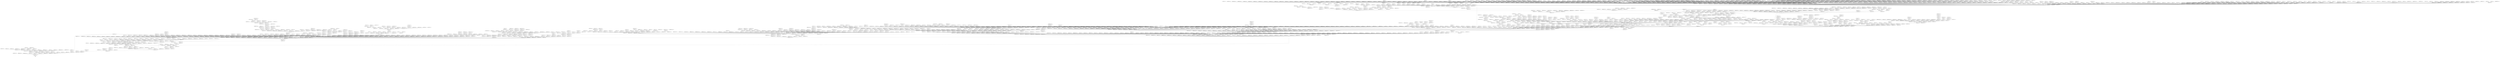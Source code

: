 digraph 
  {
    "redsteeze: Wed Jan  1 -  0:00" -> "Start";
    "LeonHWolf: Tue Feb 11 -  9:47" -> "redsteeze: Wed Jan  1 -  0:00";
    "chrissarda: Wed Feb 12 - 14:30" -> "LeonHWolf: Tue Feb 11 -  9:47";
    "anaphysik: Wed Feb 12 -  5:14" -> "LeonHWolf: Tue Feb 11 -  9:47";
    "Carrie_Wofford: Tue Feb 11 - 22:16" -> "LeonHWolf: Tue Feb 11 -  9:47";
    "burtlikko: Tue Feb 11 - 19:33" -> "LeonHWolf: Tue Feb 11 -  9:47";
    "curiousle: Tue Feb 11 - 11:38" -> "LeonHWolf: Tue Feb 11 -  9:47";
    "blackmail_c: Tue Feb 11 - 11:05" -> "LeonHWolf: Tue Feb 11 -  9:47";
    "therealjavery: Tue Feb 11 -  9:57" -> "LeonHWolf: Tue Feb 11 -  9:47";
    "BenHowe: Tue Feb 11 -  9:51" -> "LeonHWolf: Tue Feb 11 -  9:47";
    "Popehat: Tue Feb 11 -  9:50" -> "LeonHWolf: Tue Feb 11 -  9:47";
    "TXchilinobeans: Tue Feb 11 - 22:15" -> "Popehat: Tue Feb 11 -  9:50";
    "SinCityGrrrl: Tue Feb 11 - 12:46" -> "Popehat: Tue Feb 11 -  9:50";
    "Maggie_McNeill: Tue Feb 11 - 10:31" -> "Popehat: Tue Feb 11 -  9:50";
    "joemfb: Tue Feb 11 - 10:27" -> "Popehat: Tue Feb 11 -  9:50";
    "ptconroy: Tue Feb 11 - 10:26" -> "Popehat: Tue Feb 11 -  9:50";
    "CatholicMomVA: Tue Feb 11 - 10:16" -> "Popehat: Tue Feb 11 -  9:50";
    "TyreJim: Tue Feb 11 - 10:05" -> "Popehat: Tue Feb 11 -  9:50";
    "doranb: Tue Feb 11 -  9:59" -> "Popehat: Tue Feb 11 -  9:50";
    "Captien5: Tue Feb 11 -  9:56" -> "Popehat: Tue Feb 11 -  9:50";
    "GeeCaret2: Tue Feb 11 -  9:53" -> "Popehat: Tue Feb 11 -  9:50";
    "moelane: Tue Feb 11 -  9:53" -> "Popehat: Tue Feb 11 -  9:50";
    "leftoutside: Tue Feb 11 -  9:51" -> "Popehat: Tue Feb 11 -  9:50";
    "SinCityGrrrl: Tue Feb 11 - 12:46" -> "Maggie_McNeill: Tue Feb 11 - 10:31";
    "WilsonKM2: Tue Feb 11 - 11:16" -> "Maggie_McNeill: Tue Feb 11 - 10:31";
    "only2rab: Tue Feb 11 - 11:00" -> "Maggie_McNeill: Tue Feb 11 - 10:31";
    "Hal_RTFLC: Tue Feb 11 - 10:39" -> "Maggie_McNeill: Tue Feb 11 - 10:31";
    "gideonstrumpet: Tue Feb 11 - 10:37" -> "Maggie_McNeill: Tue Feb 11 - 10:31";
    "DrPhilofEconomi: Tue Feb 11 - 10:34" -> "Maggie_McNeill: Tue Feb 11 - 10:31";
    "madmup: Tue Feb 11 - 10:26" -> "GeeCaret2: Tue Feb 11 -  9:53";
    "Carrie_Wofford: Tue Feb 11 - 22:17" -> "moelane: Tue Feb 11 -  9:53";
    "rlh: Tue Feb 11 - 16:01" -> "moelane: Tue Feb 11 -  9:53";
    "jmdblog: Tue Feb 11 - 10:37" -> "moelane: Tue Feb 11 -  9:53";
    "redsteeze: Tue Feb 11 - 10:20" -> "moelane: Tue Feb 11 -  9:53";
    "Neal_Dewing: Tue Feb 11 - 10:20" -> "moelane: Tue Feb 11 -  9:53";
    "danielanugrah6: Wed Feb 12 -  8:58" -> "DrPhilofEconomi: Tue Feb 11 - 10:34";
    "Hal_RTFLC: Tue Feb 11 - 21:11" -> "DrPhilofEconomi: Tue Feb 11 - 10:34";
    "smuttynosebabs: Tue Feb 11 - 17:45" -> "DrPhilofEconomi: Tue Feb 11 - 10:34";
    "obsolete29: Tue Feb 11 - 13:40" -> "DrPhilofEconomi: Tue Feb 11 - 10:34";
    "Celt_Englishman: Tue Feb 11 - 12:30" -> "DrPhilofEconomi: Tue Feb 11 - 10:34";
    "eddiejc1: Tue Feb 11 - 11:45" -> "DrPhilofEconomi: Tue Feb 11 - 10:34";
    "sillycaitlin: Tue Feb 11 - 11:29" -> "DrPhilofEconomi: Tue Feb 11 - 10:34";
    "Maggie_McNeill: Tue Feb 11 - 11:29" -> "DrPhilofEconomi: Tue Feb 11 - 10:34";
    "seattle_sanchez: Tue Feb 11 - 11:24" -> "DrPhilofEconomi: Tue Feb 11 - 10:34";
    "CrayKEi: Tue Feb 11 - 11:21" -> "DrPhilofEconomi: Tue Feb 11 - 10:34";
    "fakedansavage: Tue Feb 11 - 11:20" -> "DrPhilofEconomi: Tue Feb 11 - 10:34";
    "topherocity: Thu Feb 13 -  2:58" -> "rlh: Tue Feb 11 - 16:01";
    "fan_of_DM: Thu Feb 13 -  6:44" -> "Neal_Dewing: Tue Feb 11 - 10:20";
    "my_synthesizer: Tue Feb 11 - 14:34" -> "Neal_Dewing: Tue Feb 11 - 10:20";
    "MikeCGannon: Tue Feb 11 - 10:38" -> "Neal_Dewing: Tue Feb 11 - 10:20";
    "RBPundit: Tue Feb 11 - 10:21" -> "Neal_Dewing: Tue Feb 11 - 10:20";
    "The_Autopen: Tue Feb 11 - 10:21" -> "Neal_Dewing: Tue Feb 11 - 10:20";
    "eddiejc1: Tue Feb 11 - 15:39" -> "fakedansavage: Tue Feb 11 - 11:20";
    "Roddy_Campbell: Tue Feb 11 - 14:16" -> "fakedansavage: Tue Feb 11 - 11:20";
    "Maggie_McNeill: Tue Feb 11 - 13:48" -> "fakedansavage: Tue Feb 11 - 11:20";
    "Honest_Catesan: Tue Feb 11 - 13:39" -> "fakedansavage: Tue Feb 11 - 11:20";
    "BrianHodges: Tue Feb 11 - 13:17" -> "fakedansavage: Tue Feb 11 - 11:20";
    "chippy87: Tue Feb 11 - 12:05" -> "fakedansavage: Tue Feb 11 - 11:20";
    "eddiejc1: Tue Feb 11 - 11:50" -> "fakedansavage: Tue Feb 11 - 11:20";
    "BudgetYachtsman: Tue Feb 11 - 16:12" -> "my_synthesizer: Tue Feb 11 - 14:34";
    "stephandstuff: Tue Feb 11 - 10:39" -> "MikeCGannon: Tue Feb 11 - 10:38";
    "kotik_narkotlk: Wed Feb 12 - 11:19" -> "RBPundit: Tue Feb 11 - 10:21";
    "mauskopf: Tue Feb 11 - 23:55" -> "RBPundit: Tue Feb 11 - 10:21";
    "Carrie_Wofford: Tue Feb 11 - 22:17" -> "RBPundit: Tue Feb 11 - 10:21";
    "NatesMama1128: Tue Feb 11 - 22:11" -> "RBPundit: Tue Feb 11 - 10:21";
    "SKSchultz1985: Tue Feb 11 - 15:35" -> "RBPundit: Tue Feb 11 - 10:21";
    "mesquito84: Tue Feb 11 - 14:48" -> "RBPundit: Tue Feb 11 - 10:21";
    "McShauno: Tue Feb 11 - 10:23" -> "RBPundit: Tue Feb 11 - 10:21";
    "BenK84: Tue Feb 11 - 10:23" -> "RBPundit: Tue Feb 11 - 10:21";
    "Maggie_McNeill: Wed Feb 12 - 13:34" -> "Honest_Catesan: Tue Feb 11 - 13:39";
    "eddiejc1: Tue Feb 11 - 19:16" -> "Honest_Catesan: Tue Feb 11 - 13:39";
    "ChurchJudge: Tue Feb 11 - 17:54" -> "SKSchultz1985: Tue Feb 11 - 15:35";
    "SSeminarian: Tue Feb 11 - 15:44" -> "SKSchultz1985: Tue Feb 11 - 15:35";
    "BenHowe: Tue Feb 11 - 15:32" -> "BenK84: Tue Feb 11 - 10:23";
    "jrsalzman: Tue Feb 11 - 15:25" -> "BenK84: Tue Feb 11 - 10:23";
    "Buckeyesales: Tue Feb 11 - 15:19" -> "BenK84: Tue Feb 11 - 10:23";
    "andrew_poulson: Tue Feb 11 - 15:04" -> "BenK84: Tue Feb 11 - 10:23";
    "sithkhan: Tue Feb 11 - 14:59" -> "BenK84: Tue Feb 11 - 10:23";
    "mesquito84: Tue Feb 11 - 14:51" -> "BenK84: Tue Feb 11 - 10:23";
    "CHBilhorn: Tue Feb 11 - 14:47" -> "BenK84: Tue Feb 11 - 10:23";
    "AceofSpadesHQ: Tue Feb 11 - 14:47" -> "BenK84: Tue Feb 11 - 10:23";
    "davilch: Tue Feb 11 - 10:26" -> "BenK84: Tue Feb 11 - 10:23";
    "neoTillich: Tue Feb 11 - 18:31" -> "SSeminarian: Tue Feb 11 - 15:44";
    "chattytamster: Tue Feb 11 - 17:47" -> "SSeminarian: Tue Feb 11 - 15:44";
    "pkproblem: Tue Feb 11 - 15:58" -> "SSeminarian: Tue Feb 11 - 15:44";
    "Zaklog: Tue Feb 11 - 16:51" -> "AceofSpadesHQ: Tue Feb 11 - 14:47";
    "prosehaikus: Tue Feb 11 - 15:38" -> "AceofSpadesHQ: Tue Feb 11 - 14:47";
    "fuegote: Tue Feb 11 - 14:51" -> "AceofSpadesHQ: Tue Feb 11 - 14:47";
    "tammiediggs: Tue Feb 11 - 18:29" -> "chattytamster: Tue Feb 11 - 17:47";
    "revdeniseppc: Tue Feb 11 - 18:25" -> "chattytamster: Tue Feb 11 - 17:47";
    "MikeHassinger: Tue Feb 11 - 16:57" -> "Zaklog: Tue Feb 11 - 16:51";
    "IMAO_: Tue Feb 11 - 16:56" -> "Zaklog: Tue Feb 11 - 16:51";
    "dannyboi965: Tue Feb 11 - 22:04" -> "fuegote: Tue Feb 11 - 14:51";
    "BenHowe: Tue Feb 11 - 15:37" -> "fuegote: Tue Feb 11 - 14:51";
    "TheWesKirk: Tue Feb 11 - 22:17" -> "IMAO_: Tue Feb 11 - 16:56";
    "TheWesKirk: Tue Feb 11 - 16:58" -> "IMAO_: Tue Feb 11 - 16:56";
    "dwjones712: Tue Feb 11 - 22:10" -> "dannyboi965: Tue Feb 11 - 22:04";
    "jennycash162: Tue Feb 11 - 22:09" -> "dannyboi965: Tue Feb 11 - 22:04";
    "Debloper: Wed Feb 12 -  8:13" -> "BenHowe: Tue Feb 11 - 15:37";
    "e_hernandez15: Wed Feb 12 -  0:53" -> "BenHowe: Tue Feb 11 - 15:37";
    "Micky_Finn: Tue Feb 11 - 15:53" -> "BenHowe: Tue Feb 11 - 15:37";
    "TabithaHale: Tue Feb 11 - 15:47" -> "BenHowe: Tue Feb 11 - 15:37";
    "daniel_thecuban: Tue Feb 11 - 15:46" -> "BenHowe: Tue Feb 11 - 15:37";
    "okmaher: Tue Feb 11 - 15:44" -> "BenHowe: Tue Feb 11 - 15:37";
    "lachlan: Tue Feb 11 - 15:38" -> "BenHowe: Tue Feb 11 - 15:37";
    "PYPX: Tue Feb 11 - 22:13" -> "dwjones712: Tue Feb 11 - 22:10";
    "jlocke613: Tue Feb 11 - 16:44" -> "okmaher: Tue Feb 11 - 15:44";
    "leighblue: Tue Feb 11 - 15:52" -> "okmaher: Tue Feb 11 - 15:44";
    "JimmyCayne: Wed Feb 12 - 21:26" -> "lachlan: Tue Feb 11 - 15:38";
    "seahopke: Wed Feb 12 - 14:38" -> "lachlan: Tue Feb 11 - 15:38";
    "madhurchadha: Wed Feb 12 -  0:42" -> "lachlan: Tue Feb 11 - 15:38";
    "Hal_RTFLC: Tue Feb 11 - 23:34" -> "lachlan: Tue Feb 11 - 15:38";
    "fernandopandre: Tue Feb 11 - 17:57" -> "lachlan: Tue Feb 11 - 15:38";
    "jpers36: Tue Feb 11 - 16:11" -> "lachlan: Tue Feb 11 - 15:38";
    "ConcenEcon: Tue Feb 11 - 15:59" -> "lachlan: Tue Feb 11 - 15:38";
    "ForrestBH: Tue Feb 11 - 15:49" -> "lachlan: Tue Feb 11 - 15:38";
    "esqcapades: Tue Feb 11 - 15:44" -> "lachlan: Tue Feb 11 - 15:38";
    "GayPatriot: Tue Feb 11 - 15:41" -> "lachlan: Tue Feb 11 - 15:38";
    "BFSEsq: Tue Feb 11 - 15:40" -> "lachlan: Tue Feb 11 - 15:38";
    "katherinemiller: Tue Feb 11 - 15:39" -> "lachlan: Tue Feb 11 - 15:38";
    "baseballcrank: Tue Feb 11 - 15:38" -> "lachlan: Tue Feb 11 - 15:38";
    "therealBGS: Tue Feb 11 - 16:25" -> "leighblue: Tue Feb 11 - 15:52";
    "coolhandschlute: Tue Feb 11 - 15:44" -> "GayPatriot: Tue Feb 11 - 15:41";
    "rwknopp: Tue Feb 11 - 19:52" -> "baseballcrank: Tue Feb 11 - 15:38";
    "CPJEsq: Tue Feb 11 - 15:49" -> "baseballcrank: Tue Feb 11 - 15:38";
    "Rand_Simberg: Tue Feb 11 - 15:48" -> "baseballcrank: Tue Feb 11 - 15:38";
    "daniel_thecuban: Tue Feb 11 - 15:46" -> "baseballcrank: Tue Feb 11 - 15:38";
    "AnthonyAbides: Tue Feb 11 - 15:43" -> "baseballcrank: Tue Feb 11 - 15:38";
    "Heminator: Tue Feb 11 - 15:43" -> "baseballcrank: Tue Feb 11 - 15:38";
    "NicoSGonzalez: Tue Feb 11 - 15:42" -> "baseballcrank: Tue Feb 11 - 15:38";
    "ar_christiansen: Tue Feb 11 - 15:40" -> "baseballcrank: Tue Feb 11 - 15:38";
    "charlescwcooke: Tue Feb 11 - 15:40" -> "baseballcrank: Tue Feb 11 - 15:38";
    "DraftRyan2016: Tue Feb 11 - 15:39" -> "baseballcrank: Tue Feb 11 - 15:38";
    "JohnG405: Tue Feb 11 - 16:25" -> "coolhandschlute: Tue Feb 11 - 15:44";
    "Simberg_Space: Tue Feb 11 - 16:14" -> "Rand_Simberg: Tue Feb 11 - 15:48";
    "sunnyright: Tue Feb 11 - 15:52" -> "Heminator: Tue Feb 11 - 15:43";
    "mustango13: Tue Feb 11 - 15:48" -> "Heminator: Tue Feb 11 - 15:43";
    "daniel_thecuban: Tue Feb 11 - 15:46" -> "Heminator: Tue Feb 11 - 15:43";
    "JoeC_Esquire: Tue Feb 11 - 15:46" -> "Heminator: Tue Feb 11 - 15:43";
    "Joelmentum: Tue Feb 11 - 15:44" -> "Heminator: Tue Feb 11 - 15:43";
    "lachlan: Tue Feb 11 - 15:43" -> "Heminator: Tue Feb 11 - 15:43";
    "bitmaelstrom: Tue Feb 11 - 21:17" -> "charlescwcooke: Tue Feb 11 - 15:40";
    "xander569: Tue Feb 11 - 18:50" -> "charlescwcooke: Tue Feb 11 - 15:40";
    "webmastercorey: Tue Feb 11 - 18:18" -> "charlescwcooke: Tue Feb 11 - 15:40";
    "Shanghaibeast: Tue Feb 11 - 16:00" -> "charlescwcooke: Tue Feb 11 - 15:40";
    "fmlien: Tue Feb 11 - 15:48" -> "charlescwcooke: Tue Feb 11 - 15:40";
    "HarrietBaldwin: Tue Feb 11 - 15:42" -> "charlescwcooke: Tue Feb 11 - 15:40";
    "Slublog: Tue Feb 11 - 15:41" -> "charlescwcooke: Tue Feb 11 - 15:40";
    "Aaron_RS: Tue Feb 11 - 16:27" -> "JohnG405: Tue Feb 11 - 16:25";
    "Matthops82: Tue Feb 11 - 16:26" -> "JohnG405: Tue Feb 11 - 16:25";
    "jaipal999: Wed Feb 12 -  6:42" -> "sunnyright: Tue Feb 11 - 15:52";
    "Griveau: Wed Feb 12 -  4:02" -> "sunnyright: Tue Feb 11 - 15:52";
    "3patricksmith: Tue Feb 11 - 19:29" -> "sunnyright: Tue Feb 11 - 15:52";
    "DesertedOdds: Tue Feb 11 - 19:14" -> "sunnyright: Tue Feb 11 - 15:52";
    "BriMonroeCarter: Tue Feb 11 - 19:11" -> "sunnyright: Tue Feb 11 - 15:52";
    "ScholarlyChick: Tue Feb 11 - 19:10" -> "sunnyright: Tue Feb 11 - 15:52";
    "alleygirl2409: Tue Feb 11 - 19:00" -> "sunnyright: Tue Feb 11 - 15:52";
    "meghoulihan: Tue Feb 11 - 18:54" -> "sunnyright: Tue Feb 11 - 15:52";
    "BenHowe: Tue Feb 11 - 18:45" -> "sunnyright: Tue Feb 11 - 15:52";
    "uncommentari: Tue Feb 11 - 18:44" -> "sunnyright: Tue Feb 11 - 15:52";
    "anthropocon: Tue Feb 11 - 18:42" -> "sunnyright: Tue Feb 11 - 15:52";
    "DaveinTexas: Tue Feb 11 - 18:35" -> "sunnyright: Tue Feb 11 - 15:52";
    "onedadslife: Tue Feb 11 - 18:33" -> "sunnyright: Tue Feb 11 - 15:52";
    "ChrisLoesch: Tue Feb 11 - 18:30" -> "sunnyright: Tue Feb 11 - 15:52";
    "gsainer: Tue Feb 11 - 15:45" -> "Slublog: Tue Feb 11 - 15:41";
    "Aaron_RS: Tue Feb 11 - 16:27" -> "Matthops82: Tue Feb 11 - 16:26";
    "MichelleBelle__: Tue Feb 11 - 19:18" -> "BriMonroeCarter: Tue Feb 11 - 19:11";
    "AlfredoFloresTM: Tue Feb 11 - 19:16" -> "BriMonroeCarter: Tue Feb 11 - 19:11";
    "Bodhi1: Tue Feb 11 - 19:33" -> "anthropocon: Tue Feb 11 - 18:42";
    "Bodhi1: Tue Feb 11 - 19:03" -> "anthropocon: Tue Feb 11 - 18:42";
    "Bodhi1: Tue Feb 11 - 18:59" -> "anthropocon: Tue Feb 11 - 18:42";
    "eastviewphotog: Tue Feb 11 - 18:59" -> "DaveinTexas: Tue Feb 11 - 18:35";
    "chicacoldplay: Wed Feb 12 - 18:29" -> "ChrisLoesch: Tue Feb 11 - 18:30";
    "ADK__: Wed Feb 12 -  8:01" -> "ChrisLoesch: Tue Feb 11 - 18:30";
    "Joel_Davis_: Wed Feb 12 -  2:24" -> "ChrisLoesch: Tue Feb 11 - 18:30";
    "NBoveOnTheAir: Wed Feb 12 -  2:07" -> "ChrisLoesch: Tue Feb 11 - 18:30";
    "YurexOmazkin: Wed Feb 12 -  1:28" -> "ChrisLoesch: Tue Feb 11 - 18:30";
    "steveCodes: Wed Feb 12 -  1:18" -> "ChrisLoesch: Tue Feb 11 - 18:30";
    "OzDaniyan: Tue Feb 11 - 22:43" -> "ChrisLoesch: Tue Feb 11 - 18:30";
    "Carrie_Wofford: Tue Feb 11 - 22:17" -> "ChrisLoesch: Tue Feb 11 - 18:30";
    "m12345678u: Tue Feb 11 - 21:16" -> "ChrisLoesch: Tue Feb 11 - 18:30";
    "StarCoreOne02: Tue Feb 11 - 21:02" -> "ChrisLoesch: Tue Feb 11 - 18:30";
    "3patricksmith: Tue Feb 11 - 19:29" -> "ChrisLoesch: Tue Feb 11 - 18:30";
    "ReturnTo1776: Tue Feb 11 - 19:22" -> "ChrisLoesch: Tue Feb 11 - 18:30";
    "ljnuzzi: Tue Feb 11 - 19:12" -> "ChrisLoesch: Tue Feb 11 - 18:30";
    "AwlHatnOcattle: Tue Feb 11 - 18:47" -> "ChrisLoesch: Tue Feb 11 - 18:30";
    "lachlan: Tue Feb 11 - 18:47" -> "ChrisLoesch: Tue Feb 11 - 18:30";
    "notalemming: Tue Feb 11 - 18:39" -> "ChrisLoesch: Tue Feb 11 - 18:30";
    "greg_zemaitis: Tue Feb 11 - 18:32" -> "ChrisLoesch: Tue Feb 11 - 18:30";
    "SaintRPh: Tue Feb 11 - 18:32" -> "ChrisLoesch: Tue Feb 11 - 18:30";
    "DiveKnives: Wed Feb 12 - 23:07" -> "lachlan: Tue Feb 11 - 18:47";
    "dfblanchard: Tue Feb 11 - 22:27" -> "lachlan: Tue Feb 11 - 18:47";
    "kevin_tugg: Tue Feb 11 - 22:26" -> "lachlan: Tue Feb 11 - 18:47";
    "edtech4u: Tue Feb 11 - 22:16" -> "lachlan: Tue Feb 11 - 18:47";
    "AndyReiser: Tue Feb 11 - 22:13" -> "lachlan: Tue Feb 11 - 18:47";
    "Lula_Pearl: Tue Feb 11 - 21:44" -> "lachlan: Tue Feb 11 - 18:47";
    "craptard: Tue Feb 11 - 21:42" -> "lachlan: Tue Feb 11 - 18:47";
    "michi83: Tue Feb 11 - 21:37" -> "lachlan: Tue Feb 11 - 18:47";
    "BenHowe: Tue Feb 11 - 21:31" -> "lachlan: Tue Feb 11 - 18:47";
    "Jamdug: Tue Feb 11 - 18:59" -> "lachlan: Tue Feb 11 - 18:47";
    "AsnoDeBuridan: Tue Feb 11 - 18:57" -> "lachlan: Tue Feb 11 - 18:47";
    "breeannehowe: Tue Feb 11 - 18:56" -> "lachlan: Tue Feb 11 - 18:47";
    "DavidSPJM: Tue Feb 11 - 18:56" -> "lachlan: Tue Feb 11 - 18:47";
    "lmoliva_: Tue Feb 11 - 18:55" -> "lachlan: Tue Feb 11 - 18:47";
    "tarshaorns: Tue Feb 11 - 18:52" -> "lachlan: Tue Feb 11 - 18:47";
    "bitingtea: Tue Feb 11 - 18:52" -> "lachlan: Tue Feb 11 - 18:47";
    "mooshakins: Tue Feb 11 - 18:51" -> "lachlan: Tue Feb 11 - 18:47";
    "DustinHurst: Tue Feb 11 - 18:50" -> "lachlan: Tue Feb 11 - 18:47";
    "alwaysonoffense: Tue Feb 11 - 18:50" -> "lachlan: Tue Feb 11 - 18:47";
    "mckaycoppins: Tue Feb 11 - 18:49" -> "lachlan: Tue Feb 11 - 18:47";
    "_Alex_Johnson_: Tue Feb 11 - 18:49" -> "lachlan: Tue Feb 11 - 18:47";
    "MarcACaputo: Tue Feb 11 - 18:49" -> "lachlan: Tue Feb 11 - 18:47";
    "AndrewKirell: Tue Feb 11 - 18:49" -> "lachlan: Tue Feb 11 - 18:47";
    "rslbama: Tue Feb 11 - 18:48" -> "lachlan: Tue Feb 11 - 18:47";
    "NathanWurtzel: Tue Feb 11 - 18:47" -> "lachlan: Tue Feb 11 - 18:47";
    "TheMaverick21: Tue Feb 11 - 18:34" -> "SaintRPh: Tue Feb 11 - 18:32";
    "BulliBrat: Tue Feb 11 - 18:34" -> "SaintRPh: Tue Feb 11 - 18:32";
    "eduardomps: Tue Feb 11 - 18:58" -> "AsnoDeBuridan: Tue Feb 11 - 18:57";
    "coolhandschlute: Tue Feb 11 - 19:03" -> "breeannehowe: Tue Feb 11 - 18:56";
    "MogoHAMmad: Wed Feb 12 - 11:09" -> "mckaycoppins: Tue Feb 11 - 18:49";
    "TshepiSchwarz: Wed Feb 12 -  9:41" -> "mckaycoppins: Tue Feb 11 - 18:49";
    "Hamza_A11: Wed Feb 12 -  1:03" -> "mckaycoppins: Tue Feb 11 - 18:49";
    "magentagreenx: Tue Feb 11 - 21:56" -> "mckaycoppins: Tue Feb 11 - 18:49";
    "morar: Tue Feb 11 - 21:51" -> "mckaycoppins: Tue Feb 11 - 18:49";
    "Heminator: Tue Feb 11 - 21:40" -> "mckaycoppins: Tue Feb 11 - 18:49";
    "jpodhoretz: Tue Feb 11 - 21:38" -> "mckaycoppins: Tue Feb 11 - 18:49";
    "alwaysonoffense: Tue Feb 11 - 21:32" -> "mckaycoppins: Tue Feb 11 - 18:49";
    "joeynemati: Wed Feb 12 - 13:52" -> "MarcACaputo: Tue Feb 11 - 18:49";
    "Elaijuh: Wed Feb 12 -  9:08" -> "MarcACaputo: Tue Feb 11 - 18:49";
    "heyguey: Wed Feb 12 -  8:51" -> "MarcACaputo: Tue Feb 11 - 18:49";
    "jblake33: Wed Feb 12 -  8:40" -> "MarcACaputo: Tue Feb 11 - 18:49";
    "Drburt68: Wed Feb 12 -  8:24" -> "MarcACaputo: Tue Feb 11 - 18:49";
    "parkerconnell: Wed Feb 12 -  8:00" -> "MarcACaputo: Tue Feb 11 - 18:49";
    "tusenoch: Wed Feb 12 -  3:53" -> "MarcACaputo: Tue Feb 11 - 18:49";
    "MonicaBVM3: Wed Feb 12 -  2:26" -> "MarcACaputo: Tue Feb 11 - 18:49";
    "EonsD: Wed Feb 12 -  2:08" -> "MarcACaputo: Tue Feb 11 - 18:49";
    "Mentat101: Wed Feb 12 -  1:01" -> "MarcACaputo: Tue Feb 11 - 18:49";
    "regi: Wed Feb 12 -  0:34" -> "MarcACaputo: Tue Feb 11 - 18:49";
    "thevavorg: Tue Feb 11 - 23:33" -> "MarcACaputo: Tue Feb 11 - 18:49";
    "IconJBG: Tue Feb 11 - 23:32" -> "MarcACaputo: Tue Feb 11 - 18:49";
    "bawyliecoyote: Tue Feb 11 - 23:25" -> "MarcACaputo: Tue Feb 11 - 18:49";
    "chipmathis: Tue Feb 11 - 23:22" -> "MarcACaputo: Tue Feb 11 - 18:49";
    "bobbyburton81: Tue Feb 11 - 23:20" -> "MarcACaputo: Tue Feb 11 - 18:49";
    "JSLauderdale: Tue Feb 11 - 23:15" -> "MarcACaputo: Tue Feb 11 - 18:49";
    "1catherinesiena: Tue Feb 11 - 23:13" -> "MarcACaputo: Tue Feb 11 - 18:49";
    "DarbyTownPundit: Tue Feb 11 - 23:02" -> "MarcACaputo: Tue Feb 11 - 18:49";
    "tburnette: Tue Feb 11 - 23:02" -> "MarcACaputo: Tue Feb 11 - 18:49";
    "uncommondish: Tue Feb 11 - 23:00" -> "MarcACaputo: Tue Feb 11 - 18:49";
    "skippkipp: Tue Feb 11 - 22:55" -> "MarcACaputo: Tue Feb 11 - 18:49";
    "BeyondAds: Tue Feb 11 - 22:52" -> "MarcACaputo: Tue Feb 11 - 18:49";
    "ngilmer13: Tue Feb 11 - 22:52" -> "MarcACaputo: Tue Feb 11 - 18:49";
    "LausDeo1791: Tue Feb 11 - 22:51" -> "MarcACaputo: Tue Feb 11 - 18:49";
    "jusbird: Tue Feb 11 - 22:47" -> "MarcACaputo: Tue Feb 11 - 18:49";
    "riadams1: Tue Feb 11 - 22:38" -> "MarcACaputo: Tue Feb 11 - 18:49";
    "__logie__bear__: Tue Feb 11 - 22:36" -> "MarcACaputo: Tue Feb 11 - 18:49";
    "__logie__bear__: Tue Feb 11 - 22:35" -> "MarcACaputo: Tue Feb 11 - 18:49";
    "HazzasFavorite: Tue Feb 11 - 22:35" -> "MarcACaputo: Tue Feb 11 - 18:49";
    "navybratdawn: Tue Feb 11 - 22:27" -> "MarcACaputo: Tue Feb 11 - 18:49";
    "abe_smith: Tue Feb 11 - 22:26" -> "MarcACaputo: Tue Feb 11 - 18:49";
    "UziWarhol: Tue Feb 11 - 22:25" -> "MarcACaputo: Tue Feb 11 - 18:49";
    "tonyfro23: Tue Feb 11 - 22:23" -> "MarcACaputo: Tue Feb 11 - 18:49";
    "kevin_tugg: Tue Feb 11 - 22:23" -> "MarcACaputo: Tue Feb 11 - 18:49";
    "monadical: Tue Feb 11 - 22:22" -> "MarcACaputo: Tue Feb 11 - 18:49";
    "Bellanieve: Tue Feb 11 - 22:22" -> "MarcACaputo: Tue Feb 11 - 18:49";
    "JulietLocke: Tue Feb 11 - 22:22" -> "MarcACaputo: Tue Feb 11 - 18:49";
    "vv197071: Tue Feb 11 - 22:21" -> "MarcACaputo: Tue Feb 11 - 18:49";
    "Neal_Dewing: Tue Feb 11 - 22:20" -> "MarcACaputo: Tue Feb 11 - 18:49";
    "Frankyakauno: Tue Feb 11 - 22:20" -> "MarcACaputo: Tue Feb 11 - 18:49";
    "emmjayess28: Tue Feb 11 - 22:20" -> "MarcACaputo: Tue Feb 11 - 18:49";
    "HandsomeJaxson: Tue Feb 11 - 22:20" -> "MarcACaputo: Tue Feb 11 - 18:49";
    "REALStaceyDash: Tue Feb 11 - 22:19" -> "MarcACaputo: Tue Feb 11 - 18:49";
    "fjbar75: Tue Feb 11 - 22:18" -> "MarcACaputo: Tue Feb 11 - 18:49";
    "BwBarrnone: Tue Feb 11 - 22:17" -> "MarcACaputo: Tue Feb 11 - 18:49";
    "arpit_chauhan: Tue Feb 11 - 22:17" -> "MarcACaputo: Tue Feb 11 - 18:49";
    "AnthonyAbides: Tue Feb 11 - 22:17" -> "MarcACaputo: Tue Feb 11 - 18:49";
    "JoeSangillo: Tue Feb 11 - 22:16" -> "MarcACaputo: Tue Feb 11 - 18:49";
    "DLoesch: Tue Feb 11 - 22:16" -> "MarcACaputo: Tue Feb 11 - 18:49";
    "lowtaxpreston: Tue Feb 11 - 22:16" -> "MarcACaputo: Tue Feb 11 - 18:49";
    "AdamMcMullin: Tue Feb 11 - 22:16" -> "MarcACaputo: Tue Feb 11 - 18:49";
    "CTM_3: Tue Feb 11 - 22:16" -> "MarcACaputo: Tue Feb 11 - 18:49";
    "mooshakins: Tue Feb 11 - 22:15" -> "MarcACaputo: Tue Feb 11 - 18:49";
    "estarr3: Tue Feb 11 - 22:15" -> "MarcACaputo: Tue Feb 11 - 18:49";
    "paulqdc: Tue Feb 11 - 22:13" -> "MarcACaputo: Tue Feb 11 - 18:49";
    "jordanmposs: Tue Feb 11 - 22:13" -> "MarcACaputo: Tue Feb 11 - 18:49";
    "rocket1124: Tue Feb 11 - 22:12" -> "MarcACaputo: Tue Feb 11 - 18:49";
    "itsmejaredhart: Tue Feb 11 - 22:12" -> "MarcACaputo: Tue Feb 11 - 18:49";
    "cigarmike: Tue Feb 11 - 22:11" -> "MarcACaputo: Tue Feb 11 - 18:49";
    "JayCaruso: Tue Feb 11 - 22:11" -> "MarcACaputo: Tue Feb 11 - 18:49";
    "dschumann0: Tue Feb 11 - 22:10" -> "MarcACaputo: Tue Feb 11 - 18:49";
    "baseballcrank: Tue Feb 11 - 22:10" -> "MarcACaputo: Tue Feb 11 - 18:49";
    "Will_Antonin: Tue Feb 11 - 22:10" -> "MarcACaputo: Tue Feb 11 - 18:49";
    "iowahawkblog: Tue Feb 11 - 22:09" -> "MarcACaputo: Tue Feb 11 - 18:49";
    "amazin1986: Tue Feb 11 - 22:09" -> "MarcACaputo: Tue Feb 11 - 18:49";
    "LesleyRozycki: Tue Feb 11 - 22:09" -> "MarcACaputo: Tue Feb 11 - 18:49";
    "WoodysWorldTV: Tue Feb 11 - 22:08" -> "MarcACaputo: Tue Feb 11 - 18:49";
    "IFYOUVOTE: Tue Feb 11 - 22:08" -> "MarcACaputo: Tue Feb 11 - 18:49";
    "GaltsGirl: Tue Feb 11 - 22:07" -> "MarcACaputo: Tue Feb 11 - 18:49";
    "Producer__Dan: Tue Feb 11 - 22:07" -> "MarcACaputo: Tue Feb 11 - 18:49";
    "emokidsloveme: Tue Feb 11 - 22:06" -> "MarcACaputo: Tue Feb 11 - 18:49";
    "breeannehowe: Tue Feb 11 - 22:05" -> "MarcACaputo: Tue Feb 11 - 18:49";
    "football_jay: Tue Feb 11 - 22:05" -> "MarcACaputo: Tue Feb 11 - 18:49";
    "jaketapper: Tue Feb 11 - 22:04" -> "MarcACaputo: Tue Feb 11 - 18:49";
    "heavyhokie: Tue Feb 11 - 19:01" -> "MarcACaputo: Tue Feb 11 - 18:49";
    "dwhate: Tue Feb 11 - 18:54" -> "AndrewKirell: Tue Feb 11 - 18:49";
    "RobProvince: Tue Feb 11 - 18:53" -> "AndrewKirell: Tue Feb 11 - 18:49";
    "memphismormon: Tue Feb 11 - 20:23" -> "NathanWurtzel: Tue Feb 11 - 18:47";
    "USMormon: Tue Feb 11 - 20:15" -> "NathanWurtzel: Tue Feb 11 - 18:47";
    "RightRobot: Tue Feb 11 - 20:13" -> "NathanWurtzel: Tue Feb 11 - 18:47";
    "RyanDHerbert: Tue Feb 11 - 20:11" -> "NathanWurtzel: Tue Feb 11 - 18:47";
    "thelanetaylor: Tue Feb 11 - 20:09" -> "NathanWurtzel: Tue Feb 11 - 18:47";
    "forewit: Tue Feb 11 - 20:07" -> "NathanWurtzel: Tue Feb 11 - 18:47";
    "SecretTxLege: Tue Feb 11 - 19:20" -> "NathanWurtzel: Tue Feb 11 - 18:47";
    "nicolejpearce: Tue Feb 11 - 19:17" -> "NathanWurtzel: Tue Feb 11 - 18:47";
    "red_red_head: Tue Feb 11 - 19:13" -> "NathanWurtzel: Tue Feb 11 - 18:47";
    "chuck_dizzle: Tue Feb 11 - 19:05" -> "NathanWurtzel: Tue Feb 11 - 18:47";
    "DraftRyan2016: Tue Feb 11 - 19:04" -> "NathanWurtzel: Tue Feb 11 - 18:47";
    "schuellerj: Tue Feb 11 - 18:59" -> "NathanWurtzel: Tue Feb 11 - 18:47";
    "kankokage: Tue Feb 11 - 18:38" -> "TheMaverick21: Tue Feb 11 - 18:34";
    "PURDUE_RANT: Tue Feb 11 - 22:23" -> "morar: Tue Feb 11 - 21:51";
    "OlGilby: Tue Feb 11 - 21:59" -> "morar: Tue Feb 11 - 21:51";
    "rolfvandekrol: Thu Feb 13 - 12:01" -> "jpodhoretz: Tue Feb 11 - 21:38";
    "ididwy: Wed Feb 12 -  9:39" -> "jpodhoretz: Tue Feb 11 - 21:38";
    "aroonsahani: Wed Feb 12 -  9:19" -> "jpodhoretz: Tue Feb 11 - 21:38";
    "defredo: Wed Feb 12 -  2:51" -> "jpodhoretz: Tue Feb 11 - 21:38";
    "CalFireNews: Wed Feb 12 -  0:49" -> "jpodhoretz: Tue Feb 11 - 21:38";
    "JonnyAce: Tue Feb 11 - 23:27" -> "jpodhoretz: Tue Feb 11 - 21:38";
    "LnxPrgr3: Tue Feb 11 - 22:47" -> "jpodhoretz: Tue Feb 11 - 21:38";
    "snipeyhead: Tue Feb 11 - 22:46" -> "jpodhoretz: Tue Feb 11 - 21:38";
    "kris1010: Tue Feb 11 - 22:18" -> "jpodhoretz: Tue Feb 11 - 21:38";
    "gingerkiller: Tue Feb 11 - 22:16" -> "jpodhoretz: Tue Feb 11 - 21:38";
    "KalliAnnKittens: Tue Feb 11 - 22:04" -> "jpodhoretz: Tue Feb 11 - 21:38";
    "the_gunjack: Tue Feb 11 - 21:58" -> "jpodhoretz: Tue Feb 11 - 21:38";
    "summerdaze_: Tue Feb 11 - 21:54" -> "jpodhoretz: Tue Feb 11 - 21:38";
    "JAXnonprofits: Tue Feb 11 - 21:51" -> "jpodhoretz: Tue Feb 11 - 21:38";
    "mylifeback: Tue Feb 11 - 21:50" -> "jpodhoretz: Tue Feb 11 - 21:38";
    "GilStudent: Tue Feb 11 - 21:50" -> "jpodhoretz: Tue Feb 11 - 21:38";
    "johnarmenta: Tue Feb 11 - 21:48" -> "jpodhoretz: Tue Feb 11 - 21:38";
    "jakefil: Tue Feb 11 - 21:47" -> "jpodhoretz: Tue Feb 11 - 21:38";
    "marcslove: Tue Feb 11 - 21:46" -> "jpodhoretz: Tue Feb 11 - 21:38";
    "jacobkornbluh: Tue Feb 11 - 21:46" -> "jpodhoretz: Tue Feb 11 - 21:38";
    "MiltownBucky: Tue Feb 11 - 21:46" -> "jpodhoretz: Tue Feb 11 - 21:38";
    "PirateWench: Tue Feb 11 - 21:46" -> "jpodhoretz: Tue Feb 11 - 21:38";
    "Ihbercha: Tue Feb 11 - 21:45" -> "jpodhoretz: Tue Feb 11 - 21:38";
    "heyprofbow: Tue Feb 11 - 21:45" -> "jpodhoretz: Tue Feb 11 - 21:38";
    "markfinworc: Tue Feb 11 - 21:45" -> "jpodhoretz: Tue Feb 11 - 21:38";
    "Yair_Rosenberg: Tue Feb 11 - 21:45" -> "jpodhoretz: Tue Feb 11 - 21:38";
    "RyanWoodDFW: Tue Feb 11 - 21:44" -> "jpodhoretz: Tue Feb 11 - 21:38";
    "lisang: Tue Feb 11 - 21:44" -> "jpodhoretz: Tue Feb 11 - 21:38";
    "tonnishaenglish: Tue Feb 11 - 21:44" -> "jpodhoretz: Tue Feb 11 - 21:38";
    "WillOremus: Tue Feb 11 - 21:44" -> "jpodhoretz: Tue Feb 11 - 21:38";
    "lawdood: Tue Feb 11 - 21:43" -> "jpodhoretz: Tue Feb 11 - 21:38";
    "metermaiden: Tue Feb 11 - 21:43" -> "jpodhoretz: Tue Feb 11 - 21:38";
    "BFSEsq: Tue Feb 11 - 21:42" -> "jpodhoretz: Tue Feb 11 - 21:38";
    "AdamWeinstein: Tue Feb 11 - 21:42" -> "jpodhoretz: Tue Feb 11 - 21:38";
    "karol: Tue Feb 11 - 21:41" -> "jpodhoretz: Tue Feb 11 - 21:38";
    "BigJebBos: Tue Feb 11 - 21:48" -> "alwaysonoffense: Tue Feb 11 - 21:32";
    "OHCONSERVATISM: Tue Feb 11 - 21:37" -> "alwaysonoffense: Tue Feb 11 - 21:32";
    "KevDough: Tue Feb 11 - 21:36" -> "alwaysonoffense: Tue Feb 11 - 21:32";
    "littlemissgilly: Tue Feb 11 - 22:40" -> "REALStaceyDash: Tue Feb 11 - 22:19";
    "jenroc20: Tue Feb 11 - 22:25" -> "REALStaceyDash: Tue Feb 11 - 22:19";
    "MickfromVic: Tue Feb 11 - 23:04" -> "DLoesch: Tue Feb 11 - 22:16";
    "Taxpayers1234: Tue Feb 11 - 23:01" -> "DLoesch: Tue Feb 11 - 22:16";
    "lheal: Tue Feb 11 - 22:22" -> "DLoesch: Tue Feb 11 - 22:16";
    "DanRiehl: Tue Feb 11 - 22:21" -> "DLoesch: Tue Feb 11 - 22:16";
    "GomesBolt: Tue Feb 11 - 22:20" -> "DLoesch: Tue Feb 11 - 22:16";
    "pdugas2000: Tue Feb 11 - 22:53" -> "baseballcrank: Tue Feb 11 - 22:10";
    "petersuderman: Tue Feb 11 - 22:46" -> "baseballcrank: Tue Feb 11 - 22:10";
    "ConArtCritic: Tue Feb 11 - 22:14" -> "baseballcrank: Tue Feb 11 - 22:10";
    "Crapplefratz: Wed Feb 12 -  1:50" -> "iowahawkblog: Tue Feb 11 - 22:09";
    "cmahar3: Tue Feb 11 - 23:08" -> "iowahawkblog: Tue Feb 11 - 22:09";
    "JaJasTweets: Tue Feb 11 - 22:16" -> "iowahawkblog: Tue Feb 11 - 22:09";
    "thehiredmind: Tue Feb 11 - 22:12" -> "iowahawkblog: Tue Feb 11 - 22:09";
    "defauwjd: Tue Feb 11 - 22:12" -> "iowahawkblog: Tue Feb 11 - 22:09";
    "codeezra: Wed Feb 12 - 10:21" -> "jaketapper: Tue Feb 11 - 22:04";
    "hmfearny: Wed Feb 12 -  9:15" -> "jaketapper: Tue Feb 11 - 22:04";
    "ThePantau: Wed Feb 12 -  9:14" -> "jaketapper: Tue Feb 11 - 22:04";
    "Will_Antonin: Wed Feb 12 -  9:11" -> "jaketapper: Tue Feb 11 - 22:04";
    "MarcACaputo: Wed Feb 12 -  7:56" -> "jaketapper: Tue Feb 11 - 22:04";
    "BrantHadaway: Wed Feb 12 -  7:56" -> "jaketapper: Tue Feb 11 - 22:04";
    "MarcACaputo: Wed Feb 12 -  7:37" -> "jaketapper: Tue Feb 11 - 22:04";
    "Chulentup: Wed Feb 12 -  2:36" -> "jaketapper: Tue Feb 11 - 22:04";
    "SonnyBunch: Tue Feb 11 - 23:24" -> "jaketapper: Tue Feb 11 - 22:04";
    "bbrewin: Tue Feb 11 - 23:15" -> "jaketapper: Tue Feb 11 - 22:04";
    "caramellovin: Tue Feb 11 - 22:41" -> "jaketapper: Tue Feb 11 - 22:04";
    "caramellovin: Tue Feb 11 - 22:40" -> "jaketapper: Tue Feb 11 - 22:04";
    "andylancaster: Tue Feb 11 - 22:39" -> "jaketapper: Tue Feb 11 - 22:04";
    "Skitzzo: Tue Feb 11 - 22:39" -> "jaketapper: Tue Feb 11 - 22:04";
    "Mila_Eff: Tue Feb 11 - 22:37" -> "jaketapper: Tue Feb 11 - 22:04";
    "Uj_U: Tue Feb 11 - 22:36" -> "jaketapper: Tue Feb 11 - 22:04";
    "bradleyerickson: Tue Feb 11 - 22:35" -> "jaketapper: Tue Feb 11 - 22:04";
    "imfromraleigh: Tue Feb 11 - 22:32" -> "jaketapper: Tue Feb 11 - 22:04";
    "Jacob2895: Tue Feb 11 - 22:32" -> "jaketapper: Tue Feb 11 - 22:04";
    "JonCoppage: Tue Feb 11 - 22:31" -> "jaketapper: Tue Feb 11 - 22:04";
    "tressiemcphd: Tue Feb 11 - 22:30" -> "jaketapper: Tue Feb 11 - 22:04";
    "imfromraleigh: Tue Feb 11 - 22:29" -> "jaketapper: Tue Feb 11 - 22:04";
    "Beantownbred: Tue Feb 11 - 22:29" -> "jaketapper: Tue Feb 11 - 22:04";
    "AJDoebele: Tue Feb 11 - 22:27" -> "jaketapper: Tue Feb 11 - 22:04";
    "BigPapaTrott: Tue Feb 11 - 22:27" -> "jaketapper: Tue Feb 11 - 22:04";
    "CWade91: Tue Feb 11 - 22:25" -> "jaketapper: Tue Feb 11 - 22:04";
    "Crookedbowtie: Tue Feb 11 - 22:24" -> "jaketapper: Tue Feb 11 - 22:04";
    "Mysstradamus: Tue Feb 11 - 22:24" -> "jaketapper: Tue Feb 11 - 22:04";
    "imfromraleigh: Tue Feb 11 - 22:24" -> "jaketapper: Tue Feb 11 - 22:04";
    "WiggyWaldo: Tue Feb 11 - 22:23" -> "jaketapper: Tue Feb 11 - 22:04";
    "ToryLaPrath: Tue Feb 11 - 22:22" -> "jaketapper: Tue Feb 11 - 22:04";
    "imfromraleigh: Tue Feb 11 - 22:22" -> "jaketapper: Tue Feb 11 - 22:04";
    "Friday_Everyday: Tue Feb 11 - 22:21" -> "jaketapper: Tue Feb 11 - 22:04";
    "ridinwit_AK: Tue Feb 11 - 22:20" -> "jaketapper: Tue Feb 11 - 22:04";
    "imfromraleigh: Tue Feb 11 - 22:19" -> "jaketapper: Tue Feb 11 - 22:04";
    "coolhandschlute: Tue Feb 11 - 22:17" -> "jaketapper: Tue Feb 11 - 22:04";
    "BrantHadaway: Tue Feb 11 - 22:16" -> "jaketapper: Tue Feb 11 - 22:04";
    "brifred: Tue Feb 11 - 22:14" -> "jaketapper: Tue Feb 11 - 22:04";
    "CureOurCountry: Tue Feb 11 - 22:13" -> "jaketapper: Tue Feb 11 - 22:04";
    "CalebHowe: Tue Feb 11 - 22:12" -> "jaketapper: Tue Feb 11 - 22:04";
    "Yair_Rosenberg: Tue Feb 11 - 22:11" -> "jaketapper: Tue Feb 11 - 22:04";
    "JimWLittle: Tue Feb 11 - 22:10" -> "jaketapper: Tue Feb 11 - 22:04";
    "Shopaholic_918: Tue Feb 11 - 22:10" -> "jaketapper: Tue Feb 11 - 22:04";
    "mangano777: Tue Feb 11 - 22:09" -> "jaketapper: Tue Feb 11 - 22:04";
    "mckaycoppins: Tue Feb 11 - 22:09" -> "jaketapper: Tue Feb 11 - 22:04";
    "dannyboi965: Tue Feb 11 - 22:09" -> "jaketapper: Tue Feb 11 - 22:04";
    "michi83: Tue Feb 11 - 22:08" -> "jaketapper: Tue Feb 11 - 22:04";
    "UnasVeritas: Tue Feb 11 - 22:08" -> "jaketapper: Tue Feb 11 - 22:04";
    "John_Hanlon: Tue Feb 11 - 22:08" -> "jaketapper: Tue Feb 11 - 22:04";
    "LindsTR: Tue Feb 11 - 22:08" -> "jaketapper: Tue Feb 11 - 22:04";
    "irishspy: Tue Feb 11 - 22:08" -> "jaketapper: Tue Feb 11 - 22:04";
    "ar_christiansen: Tue Feb 11 - 22:07" -> "jaketapper: Tue Feb 11 - 22:04";
    "BrianHoward10: Tue Feb 11 - 22:07" -> "jaketapper: Tue Feb 11 - 22:04";
    "eScarry: Tue Feb 11 - 22:07" -> "jaketapper: Tue Feb 11 - 22:04";
    "jshormanNL: Tue Feb 11 - 22:07" -> "jaketapper: Tue Feb 11 - 22:04";
    "alwaysonoffense: Tue Feb 11 - 22:07" -> "jaketapper: Tue Feb 11 - 22:04";
    "notbangalore: Tue Feb 11 - 22:06" -> "jaketapper: Tue Feb 11 - 22:04";
    "cehoskinson: Tue Feb 11 - 22:06" -> "jaketapper: Tue Feb 11 - 22:04";
    "LawrenceBoucher: Tue Feb 11 - 22:06" -> "jaketapper: Tue Feb 11 - 22:04";
    "NathanWurtzel: Tue Feb 11 - 22:05" -> "jaketapper: Tue Feb 11 - 22:04";
    "mwhitney_atx: Wed Feb 12 -  0:24" -> "forewit: Tue Feb 11 - 20:07";
    "TheMaverick21: Tue Feb 11 - 19:22" -> "nicolejpearce: Tue Feb 11 - 19:17";
    "mattbolin: Tue Feb 11 - 19:16" -> "red_red_head: Tue Feb 11 - 19:13";
    "mdrache: Tue Feb 11 - 20:18" -> "chuck_dizzle: Tue Feb 11 - 19:05";
    "mooshakins: Tue Feb 11 - 19:29" -> "chuck_dizzle: Tue Feb 11 - 19:05";
    "nikkibama: Tue Feb 11 - 19:26" -> "chuck_dizzle: Tue Feb 11 - 19:05";
    "StickeeNotes: Tue Feb 11 - 19:13" -> "chuck_dizzle: Tue Feb 11 - 19:05";
    "seanagnew: Tue Feb 11 - 19:08" -> "chuck_dizzle: Tue Feb 11 - 19:05";
    "kingmantra: Wed Feb 12 -  9:31" -> "OlGilby: Tue Feb 11 - 21:59";
    "morar: Tue Feb 11 - 22:23" -> "OlGilby: Tue Feb 11 - 21:59";
    "ohholybutt: Tue Feb 11 - 22:13" -> "OlGilby: Tue Feb 11 - 21:59";
    "SqyD: Thu Feb 13 - 12:36" -> "rolfvandekrol: Thu Feb 13 - 12:01";
    "vinceperritano: Wed Feb 12 -  0:19" -> "Yair_Rosenberg: Tue Feb 11 - 21:45";
    "SohrabAhmari: Tue Feb 11 - 21:48" -> "Yair_Rosenberg: Tue Feb 11 - 21:45";
    "Rasmys71: Thu Feb 13 -  5:44" -> "WillOremus: Tue Feb 11 - 21:44";
    "alberto_nova: Wed Feb 12 - 17:36" -> "WillOremus: Tue Feb 11 - 21:44";
    "I00987: Wed Feb 12 - 11:49" -> "WillOremus: Tue Feb 11 - 21:44";
    "kk_kev: Wed Feb 12 -  9:41" -> "WillOremus: Tue Feb 11 - 21:44";
    "megapint: Tue Feb 11 - 23:36" -> "WillOremus: Tue Feb 11 - 21:44";
    "_sequoia: Tue Feb 11 - 23:22" -> "WillOremus: Tue Feb 11 - 21:44";
    "MichaelSigrist: Tue Feb 11 - 23:07" -> "WillOremus: Tue Feb 11 - 21:44";
    "AndrewCraswell: Tue Feb 11 - 22:52" -> "WillOremus: Tue Feb 11 - 21:44";
    "451wendy: Tue Feb 11 - 22:51" -> "WillOremus: Tue Feb 11 - 21:44";
    "not_that_scott: Tue Feb 11 - 22:39" -> "WillOremus: Tue Feb 11 - 21:44";
    "MDaware: Tue Feb 11 - 22:20" -> "WillOremus: Tue Feb 11 - 21:44";
    "Carrie_Wofford: Tue Feb 11 - 22:17" -> "WillOremus: Tue Feb 11 - 21:44";
    "Holubaloo826: Tue Feb 11 - 22:10" -> "WillOremus: Tue Feb 11 - 21:44";
    "mattsaler: Tue Feb 11 - 22:05" -> "WillOremus: Tue Feb 11 - 21:44";
    "NealsonMunn: Tue Feb 11 - 22:03" -> "WillOremus: Tue Feb 11 - 21:44";
    "adamgriffiths: Tue Feb 11 - 22:01" -> "WillOremus: Tue Feb 11 - 21:44";
    "LA_Banker: Tue Feb 11 - 22:00" -> "WillOremus: Tue Feb 11 - 21:44";
    "mattyglesias: Tue Feb 11 - 21:58" -> "WillOremus: Tue Feb 11 - 21:44";
    "nichcarlson: Tue Feb 11 - 21:47" -> "WillOremus: Tue Feb 11 - 21:44";
    "insmouse: Wed Feb 12 - 14:03" -> "AdamWeinstein: Tue Feb 11 - 21:42";
    "_CaseyJones_: Tue Feb 11 - 21:48" -> "AdamWeinstein: Tue Feb 11 - 21:42";
    "cd_hooks: Tue Feb 11 - 21:43" -> "AdamWeinstein: Tue Feb 11 - 21:42";
    "JasonARogers: Tue Feb 11 - 21:48" -> "KevDough: Tue Feb 11 - 21:36";
    "alwaysonoffense: Tue Feb 11 - 21:44" -> "KevDough: Tue Feb 11 - 21:36";
    "TheLisaLikes: Tue Feb 11 - 21:43" -> "KevDough: Tue Feb 11 - 21:36";
    "yviemarie88: Tue Feb 11 - 23:17" -> "petersuderman: Tue Feb 11 - 22:46";
    "davidpodhaskie: Tue Feb 11 - 23:08" -> "petersuderman: Tue Feb 11 - 22:46";
    "marieke: Tue Feb 11 - 23:00" -> "petersuderman: Tue Feb 11 - 22:46";
    "sheilaaj: Tue Feb 11 - 22:54" -> "petersuderman: Tue Feb 11 - 22:46";
    "Pqlyur1: Tue Feb 11 - 22:49" -> "petersuderman: Tue Feb 11 - 22:46";
    "GaltsGirl: Tue Feb 11 - 22:47" -> "petersuderman: Tue Feb 11 - 22:46";
    "mvandemar: Wed Feb 12 -  0:02" -> "Skitzzo: Tue Feb 11 - 22:39";
    "ysilver: Tue Feb 11 - 23:04" -> "Skitzzo: Tue Feb 11 - 22:39";
    "jennita: Tue Feb 11 - 23:02" -> "Skitzzo: Tue Feb 11 - 22:39";
    "the_other_jeff: Tue Feb 11 - 22:42" -> "tressiemcphd: Tue Feb 11 - 22:30";
    "MusicAndRio: Tue Feb 11 - 22:27" -> "imfromraleigh: Tue Feb 11 - 22:24";
    "jeffuhz: Tue Feb 11 - 22:24" -> "imfromraleigh: Tue Feb 11 - 22:22";
    "ForrestBH: Tue Feb 11 - 22:28" -> "mckaycoppins: Tue Feb 11 - 22:09";
    "jbgaffney: Tue Feb 11 - 22:26" -> "mckaycoppins: Tue Feb 11 - 22:09";
    "TheDailyZack: Tue Feb 11 - 22:15" -> "mckaycoppins: Tue Feb 11 - 22:09";
    "MichaelJAltman: Tue Feb 11 - 22:15" -> "mckaycoppins: Tue Feb 11 - 22:09";
    "tidilee: Tue Feb 11 - 22:13" -> "mckaycoppins: Tue Feb 11 - 22:09";
    "christophgreen: Tue Feb 11 - 22:11" -> "mckaycoppins: Tue Feb 11 - 22:09";
    "CHuckabee36: Tue Feb 11 - 22:20" -> "dannyboi965: Tue Feb 11 - 22:09";
    "CarlPaulus: Wed Feb 12 - 10:09" -> "irishspy: Tue Feb 11 - 22:08";
    "anthropocon: Tue Feb 11 - 22:21" -> "irishspy: Tue Feb 11 - 22:08";
    "catholiclawyer: Tue Feb 11 - 22:12" -> "irishspy: Tue Feb 11 - 22:08";
    "Slublog: Tue Feb 11 - 22:12" -> "irishspy: Tue Feb 11 - 22:08";
    "gdthomp01: Tue Feb 11 - 22:11" -> "irishspy: Tue Feb 11 - 22:08";
    "JNGerhart: Tue Feb 11 - 22:09" -> "irishspy: Tue Feb 11 - 22:08";
    "jessiescourt: Tue Feb 11 - 22:47" -> "jshormanNL: Tue Feb 11 - 22:07";
    "WilliamPLynch: Tue Feb 11 - 22:11" -> "jshormanNL: Tue Feb 11 - 22:07";
    "beccanalia: Tue Feb 11 - 22:22" -> "notbangalore: Tue Feb 11 - 22:06";
    "yurivictor: Tue Feb 11 - 22:16" -> "notbangalore: Tue Feb 11 - 22:06";
    "SDeysher: Tue Feb 11 - 22:43" -> "NathanWurtzel: Tue Feb 11 - 22:05";
    "seanagnew: Tue Feb 11 - 22:42" -> "NathanWurtzel: Tue Feb 11 - 22:05";
    "JulietLocke: Tue Feb 11 - 22:20" -> "NathanWurtzel: Tue Feb 11 - 22:05";
    "MattDeLuca: Tue Feb 11 - 22:09" -> "NathanWurtzel: Tue Feb 11 - 22:05";
    "blackandgold43: Tue Feb 11 - 22:09" -> "NathanWurtzel: Tue Feb 11 - 22:05";
    "BenHowe: Tue Feb 11 - 22:08" -> "NathanWurtzel: Tue Feb 11 - 22:05";
    "sunnyright: Tue Feb 11 - 22:07" -> "NathanWurtzel: Tue Feb 11 - 22:05";
    "Matthops82: Tue Feb 11 - 22:07" -> "NathanWurtzel: Tue Feb 11 - 22:05";
    "john_alvarado_1: Tue Feb 11 - 19:23" -> "TheMaverick21: Tue Feb 11 - 19:22";
    "jd_nyc: Tue Feb 11 - 19:16" -> "StickeeNotes: Tue Feb 11 - 19:13";
    "rachelveronica: Tue Feb 11 - 19:17" -> "seanagnew: Tue Feb 11 - 19:08";
    "dan_the_man25: Tue Feb 11 - 19:16" -> "seanagnew: Tue Feb 11 - 19:08";
    "mergan_: Wed Feb 12 - 10:32" -> "kingmantra: Wed Feb 12 -  9:31";
    "its_totallykyle: Tue Feb 11 - 23:25" -> "ohholybutt: Tue Feb 11 - 22:13";
    "e_hernandez15: Tue Feb 11 - 22:45" -> "ohholybutt: Tue Feb 11 - 22:13";
    "FLowski85: Tue Feb 11 - 22:41" -> "ohholybutt: Tue Feb 11 - 22:13";
    "FLowski85: Tue Feb 11 - 22:38" -> "ohholybutt: Tue Feb 11 - 22:13";
    "OlGilby: Tue Feb 11 - 22:36" -> "ohholybutt: Tue Feb 11 - 22:13";
    "get_flyered_up: Tue Feb 11 - 22:33" -> "ohholybutt: Tue Feb 11 - 22:13";
    "neilvogel: Tue Feb 11 - 22:33" -> "ohholybutt: Tue Feb 11 - 22:13";
    "Bensalem_Mike: Tue Feb 11 - 22:29" -> "ohholybutt: Tue Feb 11 - 22:13";
    "zoowithroy: Tue Feb 11 - 22:26" -> "ohholybutt: Tue Feb 11 - 22:13";
    "damonagnos: Tue Feb 11 - 22:17" -> "ohholybutt: Tue Feb 11 - 22:13";
    "wordswithserg: Tue Feb 11 - 22:17" -> "ohholybutt: Tue Feb 11 - 22:13";
    "Trilladelphian: Tue Feb 11 - 22:14" -> "ohholybutt: Tue Feb 11 - 22:13";
    "hannah_c_: Tue Feb 11 - 23:22" -> "AndrewCraswell: Tue Feb 11 - 22:52";
    "ecnepsnai: Tue Feb 11 - 22:52" -> "AndrewCraswell: Tue Feb 11 - 22:52";
    "XenoPhage: Wed Feb 12 -  6:58" -> "451wendy: Tue Feb 11 - 22:51";
    "pjbeyer: Tue Feb 11 - 23:47" -> "451wendy: Tue Feb 11 - 22:51";
    "OMENScan: Tue Feb 11 - 23:04" -> "451wendy: Tue Feb 11 - 22:51";
    "KurtisKolt: Wed Feb 12 - 20:09" -> "mattyglesias: Tue Feb 11 - 21:58";
    "dpeanutbutter: Wed Feb 12 - 13:29" -> "mattyglesias: Tue Feb 11 - 21:58";
    "Paveliko: Wed Feb 12 - 12:34" -> "mattyglesias: Tue Feb 11 - 21:58";
    "ruddkroe: Wed Feb 12 - 10:25" -> "mattyglesias: Tue Feb 11 - 21:58";
    "GerryDales: Wed Feb 12 -  7:05" -> "mattyglesias: Tue Feb 11 - 21:58";
    "GrahamWJenkins: Wed Feb 12 -  6:47" -> "mattyglesias: Tue Feb 11 - 21:58";
    "ENTdoc: Wed Feb 12 -  6:30" -> "mattyglesias: Tue Feb 11 - 21:58";
    "alan_hosur: Wed Feb 12 -  4:47" -> "mattyglesias: Tue Feb 11 - 21:58";
    "mpaldridge: Wed Feb 12 -  4:36" -> "mattyglesias: Tue Feb 11 - 21:58";
    "redsteeze: Wed Feb 12 -  2:21" -> "mattyglesias: Tue Feb 11 - 21:58";
    "jayturner: Wed Feb 12 -  2:06" -> "mattyglesias: Tue Feb 11 - 21:58";
    "coolhandschlute: Wed Feb 12 -  2:06" -> "mattyglesias: Tue Feb 11 - 21:58";
    "sDreyse: Wed Feb 12 -  1:44" -> "mattyglesias: Tue Feb 11 - 21:58";
    "e_hernandez15: Wed Feb 12 -  0:53" -> "mattyglesias: Tue Feb 11 - 21:58";
    "dunndunndunn: Wed Feb 12 -  0:48" -> "mattyglesias: Tue Feb 11 - 21:58";
    "danrevill: Wed Feb 12 -  0:00" -> "mattyglesias: Tue Feb 11 - 21:58";
    "JHLothrop: Tue Feb 11 - 23:54" -> "mattyglesias: Tue Feb 11 - 21:58";
    "cmyang: Tue Feb 11 - 23:33" -> "mattyglesias: Tue Feb 11 - 21:58";
    "slyphon: Tue Feb 11 - 23:21" -> "mattyglesias: Tue Feb 11 - 21:58";
    "bgleib: Tue Feb 11 - 23:09" -> "mattyglesias: Tue Feb 11 - 21:58";
    "asanjum: Tue Feb 11 - 23:03" -> "mattyglesias: Tue Feb 11 - 21:58";
    "itsbeardo: Tue Feb 11 - 22:54" -> "mattyglesias: Tue Feb 11 - 21:58";
    "Bangnowski: Tue Feb 11 - 22:48" -> "mattyglesias: Tue Feb 11 - 21:58";
    "LMJB: Tue Feb 11 - 22:45" -> "mattyglesias: Tue Feb 11 - 21:58";
    "basicflannel: Tue Feb 11 - 22:44" -> "mattyglesias: Tue Feb 11 - 21:58";
    "mariosundar: Tue Feb 11 - 22:44" -> "mattyglesias: Tue Feb 11 - 21:58";
    "AASawyer: Tue Feb 11 - 22:42" -> "mattyglesias: Tue Feb 11 - 21:58";
    "SpettelAlan: Tue Feb 11 - 22:40" -> "mattyglesias: Tue Feb 11 - 21:58";
    "callmeechief: Tue Feb 11 - 22:37" -> "mattyglesias: Tue Feb 11 - 21:58";
    "JordanWellin: Tue Feb 11 - 22:33" -> "mattyglesias: Tue Feb 11 - 21:58";
    "entityflux: Tue Feb 11 - 22:31" -> "mattyglesias: Tue Feb 11 - 21:58";
    "ElmntsofMadness: Tue Feb 11 - 22:28" -> "mattyglesias: Tue Feb 11 - 21:58";
    "dewdude: Tue Feb 11 - 22:28" -> "mattyglesias: Tue Feb 11 - 21:58";
    "BearclawBR: Tue Feb 11 - 22:28" -> "mattyglesias: Tue Feb 11 - 21:58";
    "polarist: Tue Feb 11 - 22:26" -> "mattyglesias: Tue Feb 11 - 21:58";
    "TychoHoff: Tue Feb 11 - 22:25" -> "mattyglesias: Tue Feb 11 - 21:58";
    "wfujarczuk: Tue Feb 11 - 22:25" -> "mattyglesias: Tue Feb 11 - 21:58";
    "sajennings: Tue Feb 11 - 22:22" -> "mattyglesias: Tue Feb 11 - 21:58";
    "beehub8785: Tue Feb 11 - 22:21" -> "mattyglesias: Tue Feb 11 - 21:58";
    "asmith68: Tue Feb 11 - 22:20" -> "mattyglesias: Tue Feb 11 - 21:58";
    "Francis_Lam: Tue Feb 11 - 22:20" -> "mattyglesias: Tue Feb 11 - 21:58";
    "madimoskowitz: Tue Feb 11 - 22:19" -> "mattyglesias: Tue Feb 11 - 21:58";
    "Martinez_D: Tue Feb 11 - 22:18" -> "mattyglesias: Tue Feb 11 - 21:58";
    "suitetalker: Tue Feb 11 - 22:18" -> "mattyglesias: Tue Feb 11 - 21:58";
    "sheva_peru: Tue Feb 11 - 22:17" -> "mattyglesias: Tue Feb 11 - 21:58";
    "ReutersZengerle: Tue Feb 11 - 22:16" -> "mattyglesias: Tue Feb 11 - 21:58";
    "naserca: Tue Feb 11 - 22:15" -> "mattyglesias: Tue Feb 11 - 21:58";
    "its_elliott: Tue Feb 11 - 22:15" -> "mattyglesias: Tue Feb 11 - 21:58";
    "politicalpanda: Tue Feb 11 - 22:15" -> "mattyglesias: Tue Feb 11 - 21:58";
    "chandleralford: Tue Feb 11 - 22:15" -> "mattyglesias: Tue Feb 11 - 21:58";
    "rickcurnutte: Tue Feb 11 - 22:14" -> "mattyglesias: Tue Feb 11 - 21:58";
    "GabrielPapaleo: Tue Feb 11 - 22:14" -> "mattyglesias: Tue Feb 11 - 21:58";
    "kolfan88: Tue Feb 11 - 22:14" -> "mattyglesias: Tue Feb 11 - 21:58";
    "doloresquintana: Tue Feb 11 - 22:14" -> "mattyglesias: Tue Feb 11 - 21:58";
    "KingMcmlln: Tue Feb 11 - 22:13" -> "mattyglesias: Tue Feb 11 - 21:58";
    "rbfelix: Tue Feb 11 - 22:13" -> "mattyglesias: Tue Feb 11 - 21:58";
    "AryaInder: Tue Feb 11 - 22:13" -> "mattyglesias: Tue Feb 11 - 21:58";
    "ProfessorBlind: Tue Feb 11 - 22:13" -> "mattyglesias: Tue Feb 11 - 21:58";
    "ThePlaylist: Tue Feb 11 - 22:12" -> "mattyglesias: Tue Feb 11 - 21:58";
    "ccineastnash: Tue Feb 11 - 22:12" -> "mattyglesias: Tue Feb 11 - 21:58";
    "samyeezy1: Tue Feb 11 - 22:11" -> "mattyglesias: Tue Feb 11 - 21:58";
    "martinlieberman: Tue Feb 11 - 22:11" -> "mattyglesias: Tue Feb 11 - 21:58";
    "ArrogantMonkey: Tue Feb 11 - 22:11" -> "mattyglesias: Tue Feb 11 - 21:58";
    "Rocio_Gonzalez: Tue Feb 11 - 22:10" -> "mattyglesias: Tue Feb 11 - 21:58";
    "dblanchard: Tue Feb 11 - 22:10" -> "mattyglesias: Tue Feb 11 - 21:58";
    "KimHNorris: Tue Feb 11 - 22:10" -> "mattyglesias: Tue Feb 11 - 21:58";
    "HiIAmDaniel: Tue Feb 11 - 22:10" -> "mattyglesias: Tue Feb 11 - 21:58";
    "HernandezTony: Tue Feb 11 - 22:09" -> "mattyglesias: Tue Feb 11 - 21:58";
    "democrab: Tue Feb 11 - 22:09" -> "mattyglesias: Tue Feb 11 - 21:58";
    "stevematic: Tue Feb 11 - 22:09" -> "mattyglesias: Tue Feb 11 - 21:58";
    "GeorgeBaileyDog: Tue Feb 11 - 22:09" -> "mattyglesias: Tue Feb 11 - 21:58";
    "FaraMomen: Tue Feb 11 - 22:09" -> "mattyglesias: Tue Feb 11 - 21:58";
    "TheInSneider: Tue Feb 11 - 22:09" -> "mattyglesias: Tue Feb 11 - 21:58";
    "pmod: Tue Feb 11 - 22:09" -> "mattyglesias: Tue Feb 11 - 21:58";
    "ginavergel7: Tue Feb 11 - 22:08" -> "mattyglesias: Tue Feb 11 - 21:58";
    "tehwoj: Tue Feb 11 - 22:08" -> "mattyglesias: Tue Feb 11 - 21:58";
    "BuzzFeedBen: Tue Feb 11 - 22:08" -> "mattyglesias: Tue Feb 11 - 21:58";
    "VictorManibo: Tue Feb 11 - 22:06" -> "mattyglesias: Tue Feb 11 - 21:58";
    "nickconfessore: Tue Feb 11 - 22:06" -> "mattyglesias: Tue Feb 11 - 21:58";
    "notJustinHanson: Tue Feb 11 - 22:05" -> "mattyglesias: Tue Feb 11 - 21:58";
    "jneeley78: Tue Feb 11 - 22:03" -> "mattyglesias: Tue Feb 11 - 21:58";
    "AngusDwyer: Tue Feb 11 - 22:00" -> "mattyglesias: Tue Feb 11 - 21:58";
    "Knique4Bz: Tue Feb 11 - 22:08" -> "nichcarlson: Tue Feb 11 - 21:47";
    "jonfortt: Tue Feb 11 - 21:59" -> "nichcarlson: Tue Feb 11 - 21:47";
    "JRMcGrail: Tue Feb 11 - 21:59" -> "nichcarlson: Tue Feb 11 - 21:47";
    "SteveKrak: Tue Feb 11 - 21:51" -> "nichcarlson: Tue Feb 11 - 21:47";
    "whatadam: Tue Feb 11 - 23:58" -> "GaltsGirl: Tue Feb 11 - 22:47";
    "whatadam: Tue Feb 11 - 23:32" -> "GaltsGirl: Tue Feb 11 - 22:47";
    "gSe7eN: Tue Feb 11 - 22:59" -> "GaltsGirl: Tue Feb 11 - 22:47";
    "Mamadoxie: Tue Feb 11 - 22:58" -> "GaltsGirl: Tue Feb 11 - 22:47";
    "N0rleansLady: Tue Feb 11 - 22:54" -> "GaltsGirl: Tue Feb 11 - 22:47";
    "madwilliamflint: Tue Feb 11 - 22:51" -> "GaltsGirl: Tue Feb 11 - 22:47";
    "coolhandschlute: Tue Feb 11 - 22:49" -> "GaltsGirl: Tue Feb 11 - 22:47";
    "TeamManda: Tue Feb 11 - 23:13" -> "jennita: Tue Feb 11 - 23:02";
    "jonathandirk: Wed Feb 12 -  7:53" -> "MichaelJAltman: Tue Feb 11 - 22:15";
    "BrianGriffiths: Tue Feb 11 - 22:28" -> "anthropocon: Tue Feb 11 - 22:21";
    "MyOwnKevinSmith: Tue Feb 11 - 22:22" -> "anthropocon: Tue Feb 11 - 22:21";
    "BuzzChomp: Tue Feb 11 - 22:20" -> "gdthomp01: Tue Feb 11 - 22:11";
    "Matthops82: Tue Feb 11 - 22:12" -> "gdthomp01: Tue Feb 11 - 22:11";
    "BranG1992: Tue Feb 11 - 22:15" -> "JNGerhart: Tue Feb 11 - 22:09";
    "camilo9292: Tue Feb 11 - 22:12" -> "JNGerhart: Tue Feb 11 - 22:09";
    "GregBFGHarris: Tue Feb 11 - 22:27" -> "WilliamPLynch: Tue Feb 11 - 22:11";
    "NassimBnchabane: Tue Feb 11 - 22:17" -> "WilliamPLynch: Tue Feb 11 - 22:11";
    "eyokley: Tue Feb 11 - 22:14" -> "WilliamPLynch: Tue Feb 11 - 22:11";
    "jrosenbaum: Tue Feb 11 - 22:12" -> "WilliamPLynch: Tue Feb 11 - 22:11";
    "Nebby_99: Wed Feb 12 -  9:19" -> "yurivictor: Tue Feb 11 - 22:16";
    "dreadedhamish: Wed Feb 12 -  5:32" -> "yurivictor: Tue Feb 11 - 22:16";
    "JavlonT: Tue Feb 11 - 23:24" -> "yurivictor: Tue Feb 11 - 22:16";
    "jkteoh: Tue Feb 11 - 22:29" -> "yurivictor: Tue Feb 11 - 22:16";
    "inadarei: Tue Feb 11 - 22:26" -> "yurivictor: Tue Feb 11 - 22:16";
    "thisisntkatie: Tue Feb 11 - 22:21" -> "yurivictor: Tue Feb 11 - 22:16";
    "jkusunoki: Tue Feb 11 - 22:18" -> "yurivictor: Tue Feb 11 - 22:16";
    "Mugsy4Fly: Tue Feb 11 - 22:18" -> "BenHowe: Tue Feb 11 - 22:08";
    "glenasbury: Tue Feb 11 - 22:11" -> "BenHowe: Tue Feb 11 - 22:08";
    "FigDrewton: Tue Feb 11 - 22:09" -> "BenHowe: Tue Feb 11 - 22:08";
    "GPollowitz: Tue Feb 11 - 19:17" -> "jd_nyc: Tue Feb 11 - 19:16";
    "kyramarie97: Tue Feb 11 - 19:31" -> "rachelveronica: Tue Feb 11 - 19:17";
    "TigerModern: Tue Feb 11 - 19:30" -> "rachelveronica: Tue Feb 11 - 19:17";
    "Keanin: Tue Feb 11 - 19:24" -> "rachelveronica: Tue Feb 11 - 19:17";
    "conkc2: Tue Feb 11 - 19:21" -> "rachelveronica: Tue Feb 11 - 19:17";
    "GreeneBri: Tue Feb 11 - 19:19" -> "rachelveronica: Tue Feb 11 - 19:17";
    "ScootFarrar: Tue Feb 11 - 23:12" -> "zoowithroy: Tue Feb 11 - 22:26";
    "aka_kursten: Tue Feb 11 - 23:06" -> "zoowithroy: Tue Feb 11 - 22:26";
    "TheRealCBlakely: Tue Feb 11 - 22:42" -> "zoowithroy: Tue Feb 11 - 22:26";
    "chettie518: Tue Feb 11 - 22:41" -> "zoowithroy: Tue Feb 11 - 22:26";
    "ryanhoodie: Tue Feb 11 - 22:38" -> "zoowithroy: Tue Feb 11 - 22:26";
    "HunnerColeman: Tue Feb 11 - 22:37" -> "zoowithroy: Tue Feb 11 - 22:26";
    "simoncott: Tue Feb 11 - 22:37" -> "zoowithroy: Tue Feb 11 - 22:26";
    "OwlsFanAJ: Tue Feb 11 - 22:35" -> "zoowithroy: Tue Feb 11 - 22:26";
    "HereComesTreb1e: Tue Feb 11 - 22:34" -> "zoowithroy: Tue Feb 11 - 22:26";
    "DennisDeitch: Tue Feb 11 - 22:33" -> "zoowithroy: Tue Feb 11 - 22:26";
    "SlothFactsFGC: Tue Feb 11 - 22:32" -> "zoowithroy: Tue Feb 11 - 22:26";
    "rcneil: Tue Feb 11 - 22:30" -> "zoowithroy: Tue Feb 11 - 22:26";
    "Team_Irvin: Tue Feb 11 - 22:30" -> "zoowithroy: Tue Feb 11 - 22:26";
    "KevinShockey: Tue Feb 11 - 22:29" -> "zoowithroy: Tue Feb 11 - 22:26";
    "JohnBarchard: Tue Feb 11 - 22:28" -> "zoowithroy: Tue Feb 11 - 22:26";
    "JNisula: Tue Feb 11 - 22:27" -> "zoowithroy: Tue Feb 11 - 22:26";
    "richricherson: Wed Feb 12 - 16:26" -> "Trilladelphian: Tue Feb 11 - 22:14";
    "Rory_Shanahan: Wed Feb 12 - 12:10" -> "Trilladelphian: Tue Feb 11 - 22:14";
    "richricherson: Wed Feb 12 - 11:02" -> "Trilladelphian: Tue Feb 11 - 22:14";
    "rarefiedbear: Wed Feb 12 -  2:55" -> "Trilladelphian: Tue Feb 11 - 22:14";
    "brysonthinks: Wed Feb 12 -  0:51" -> "Trilladelphian: Tue Feb 11 - 22:14";
    "DTucker24: Tue Feb 11 - 23:50" -> "Trilladelphian: Tue Feb 11 - 22:14";
    "SharronV_: Tue Feb 11 - 23:46" -> "Trilladelphian: Tue Feb 11 - 22:14";
    "_mattpatton: Tue Feb 11 - 23:33" -> "Trilladelphian: Tue Feb 11 - 22:14";
    "aymanbahta: Tue Feb 11 - 23:28" -> "Trilladelphian: Tue Feb 11 - 22:14";
    "DannPerr: Tue Feb 11 - 23:25" -> "Trilladelphian: Tue Feb 11 - 22:14";
    "Chesterfield_Jr: Tue Feb 11 - 23:24" -> "Trilladelphian: Tue Feb 11 - 22:14";
    "RDRomance3: Tue Feb 11 - 23:23" -> "Trilladelphian: Tue Feb 11 - 22:14";
    "doug_corpron: Tue Feb 11 - 23:22" -> "Trilladelphian: Tue Feb 11 - 22:14";
    "DanielReyBB: Tue Feb 11 - 23:21" -> "Trilladelphian: Tue Feb 11 - 22:14";
    "ThatManBryant28: Tue Feb 11 - 23:18" -> "Trilladelphian: Tue Feb 11 - 22:14";
    "WillyBeamen40: Tue Feb 11 - 23:16" -> "Trilladelphian: Tue Feb 11 - 22:14";
    "NicholsAccomp: Tue Feb 11 - 23:15" -> "Trilladelphian: Tue Feb 11 - 22:14";
    "Hamtardo: Tue Feb 11 - 23:08" -> "Trilladelphian: Tue Feb 11 - 22:14";
    "natalie905: Tue Feb 11 - 23:07" -> "Trilladelphian: Tue Feb 11 - 22:14";
    "haunology: Tue Feb 11 - 23:07" -> "Trilladelphian: Tue Feb 11 - 22:14";
    "Hwaldron31: Tue Feb 11 - 22:51" -> "Trilladelphian: Tue Feb 11 - 22:14";
    "DegensAnonymous: Tue Feb 11 - 22:47" -> "Trilladelphian: Tue Feb 11 - 22:14";
    "FLowski85: Tue Feb 11 - 22:40" -> "Trilladelphian: Tue Feb 11 - 22:14";
    "AJCollazo: Tue Feb 11 - 22:40" -> "Trilladelphian: Tue Feb 11 - 22:14";
    "niodox: Tue Feb 11 - 22:38" -> "Trilladelphian: Tue Feb 11 - 22:14";
    "TameraCi: Tue Feb 11 - 22:35" -> "Trilladelphian: Tue Feb 11 - 22:14";
    "drewbeatz11: Tue Feb 11 - 22:35" -> "Trilladelphian: Tue Feb 11 - 22:14";
    "sachibub10: Tue Feb 11 - 22:33" -> "Trilladelphian: Tue Feb 11 - 22:14";
    "no_lloydering: Tue Feb 11 - 22:32" -> "Trilladelphian: Tue Feb 11 - 22:14";
    "Ironghazi: Tue Feb 11 - 22:32" -> "Trilladelphian: Tue Feb 11 - 22:14";
    "casperiito: Tue Feb 11 - 22:30" -> "Trilladelphian: Tue Feb 11 - 22:14";
    "FootKlanPoe: Tue Feb 11 - 22:30" -> "Trilladelphian: Tue Feb 11 - 22:14";
    "Jaddams: Tue Feb 11 - 22:29" -> "Trilladelphian: Tue Feb 11 - 22:14";
    "IAmPlateface: Tue Feb 11 - 22:29" -> "Trilladelphian: Tue Feb 11 - 22:14";
    "iMg_25: Tue Feb 11 - 22:29" -> "Trilladelphian: Tue Feb 11 - 22:14";
    "The_Statement: Tue Feb 11 - 22:28" -> "Trilladelphian: Tue Feb 11 - 22:14";
    "afredorap: Tue Feb 11 - 22:28" -> "Trilladelphian: Tue Feb 11 - 22:14";
    "BauceSauce: Tue Feb 11 - 22:26" -> "Trilladelphian: Tue Feb 11 - 22:14";
    "richi3dick: Tue Feb 11 - 22:26" -> "Trilladelphian: Tue Feb 11 - 22:14";
    "ryne_jones: Tue Feb 11 - 22:24" -> "Trilladelphian: Tue Feb 11 - 22:14";
    "MJK_NY31: Tue Feb 11 - 22:20" -> "Trilladelphian: Tue Feb 11 - 22:14";
    "Ironghazi: Tue Feb 11 - 22:19" -> "Trilladelphian: Tue Feb 11 - 22:14";
    "danibails: Tue Feb 11 - 22:19" -> "Trilladelphian: Tue Feb 11 - 22:14";
    "Haynesenberg: Tue Feb 11 - 22:18" -> "Trilladelphian: Tue Feb 11 - 22:14";
    "richricherson: Tue Feb 11 - 22:18" -> "Trilladelphian: Tue Feb 11 - 22:14";
    "daCMatic: Tue Feb 11 - 22:16" -> "Trilladelphian: Tue Feb 11 - 22:14";
    "HMWhit: Tue Feb 11 - 22:15" -> "Trilladelphian: Tue Feb 11 - 22:14";
    "renagerie: Wed Feb 12 -  0:59" -> "pjbeyer: Tue Feb 11 - 23:47";
    "StarkTTT: Wed Feb 12 -  7:26" -> "GerryDales: Wed Feb 12 -  7:05";
    "Nick_Ur: Thu Feb 13 -  5:58" -> "cmyang: Tue Feb 11 - 23:33";
    "landaetahs: Wed Feb 12 - 14:13" -> "cmyang: Tue Feb 11 - 23:33";
    "AlbiYes: Wed Feb 12 -  9:41" -> "cmyang: Tue Feb 11 - 23:33";
    "bradandbrian: Wed Feb 12 -  8:48" -> "cmyang: Tue Feb 11 - 23:33";
    "lcooney: Wed Feb 12 -  2:52" -> "cmyang: Tue Feb 11 - 23:33";
    "koalallama: Wed Feb 12 -  0:16" -> "cmyang: Tue Feb 11 - 23:33";
    "TweetFreak73: Tue Feb 11 - 23:45" -> "cmyang: Tue Feb 11 - 23:33";
    "sampullara: Tue Feb 11 - 23:37" -> "cmyang: Tue Feb 11 - 23:33";
    "bshawesome: Tue Feb 11 - 22:32" -> "sajennings: Tue Feb 11 - 22:22";
    "scott_king: Wed Feb 12 -  8:41" -> "Francis_Lam: Tue Feb 11 - 22:20";
    "tdmrussell: Tue Feb 11 - 23:36" -> "Francis_Lam: Tue Feb 11 - 22:20";
    "tharpo: Tue Feb 11 - 22:46" -> "Francis_Lam: Tue Feb 11 - 22:20";
    "rubeno71: Tue Feb 11 - 22:44" -> "Francis_Lam: Tue Feb 11 - 22:20";
    "davecporter: Tue Feb 11 - 22:24" -> "Francis_Lam: Tue Feb 11 - 22:20";
    "birdsnfrogs: Tue Feb 11 - 22:23" -> "Francis_Lam: Tue Feb 11 - 22:20";
    "earthsandwich: Tue Feb 11 - 22:21" -> "Francis_Lam: Tue Feb 11 - 22:20";
    "thethinkingilia: Tue Feb 11 - 22:18" -> "naserca: Tue Feb 11 - 22:15";
    "jny: Wed Feb 12 -  0:00" -> "nickconfessore: Tue Feb 11 - 22:06";
    "faren800: Wed Feb 12 - 10:06" -> "jneeley78: Tue Feb 11 - 22:03";
    "jesse_gebhardt: Wed Feb 12 -  8:07" -> "jneeley78: Tue Feb 11 - 22:03";
    "AndreiStrizek: Wed Feb 12 -  2:20" -> "jneeley78: Tue Feb 11 - 22:03";
    "DVWoollen: Wed Feb 12 -  2:12" -> "jneeley78: Tue Feb 11 - 22:03";
    "chrisgeidner: Wed Feb 12 -  2:09" -> "jneeley78: Tue Feb 11 - 22:03";
    "Pattinzone: Wed Feb 12 -  1:51" -> "jneeley78: Tue Feb 11 - 22:03";
    "_pheebs09: Wed Feb 12 -  0:53" -> "jneeley78: Tue Feb 11 - 22:03";
    "LotzJoe: Wed Feb 12 -  0:48" -> "jneeley78: Tue Feb 11 - 22:03";
    "jny: Wed Feb 12 -  0:00" -> "jneeley78: Tue Feb 11 - 22:03";
    "samyeezy1: Tue Feb 11 - 23:21" -> "jneeley78: Tue Feb 11 - 22:03";
    "josemedinajr: Tue Feb 11 - 22:49" -> "jneeley78: Tue Feb 11 - 22:03";
    "NanksH: Tue Feb 11 - 22:26" -> "jneeley78: Tue Feb 11 - 22:03";
    "KevinQ: Tue Feb 11 - 22:26" -> "jneeley78: Tue Feb 11 - 22:03";
    "hjennap: Tue Feb 11 - 22:16" -> "jneeley78: Tue Feb 11 - 22:03";
    "Tripcx: Tue Feb 11 - 22:16" -> "jneeley78: Tue Feb 11 - 22:03";
    "word_34: Tue Feb 11 - 22:14" -> "jneeley78: Tue Feb 11 - 22:03";
    "atsneed: Tue Feb 11 - 22:12" -> "jneeley78: Tue Feb 11 - 22:03";
    "John_Eddy_: Tue Feb 11 - 22:11" -> "jneeley78: Tue Feb 11 - 22:03";
    "iShmooze: Tue Feb 11 - 22:11" -> "jneeley78: Tue Feb 11 - 22:03";
    "hannonymousAZ: Tue Feb 11 - 22:10" -> "jneeley78: Tue Feb 11 - 22:03";
    "Jib821: Tue Feb 11 - 22:09" -> "jneeley78: Tue Feb 11 - 22:03";
    "harej: Tue Feb 11 - 22:09" -> "jneeley78: Tue Feb 11 - 22:03";
    "DevinInDC: Tue Feb 11 - 22:07" -> "jneeley78: Tue Feb 11 - 22:03";
    "dschorrnyc: Tue Feb 11 - 22:07" -> "jonfortt: Tue Feb 11 - 21:59";
    "WaltBTIG: Tue Feb 11 - 22:06" -> "jonfortt: Tue Feb 11 - 21:59";
    "TheAcsMan: Tue Feb 11 - 22:04" -> "jonfortt: Tue Feb 11 - 21:59";
    "neilv93: Thu Feb 13 - 11:43" -> "gSe7eN: Tue Feb 11 - 22:59";
    "OllieGillMUFC: Thu Feb 13 - 11:22" -> "gSe7eN: Tue Feb 11 - 22:59";
    "luke_ashton_: Thu Feb 13 - 11:05" -> "gSe7eN: Tue Feb 11 - 22:59";
    "TheKashMachine: Thu Feb 13 - 11:02" -> "gSe7eN: Tue Feb 11 - 22:59";
    "Migiro: Thu Feb 13 - 10:31" -> "gSe7eN: Tue Feb 11 - 22:59";
    "NijTee: Thu Feb 13 - 10:27" -> "gSe7eN: Tue Feb 11 - 22:59";
    "RedDevil1295: Thu Feb 13 - 10:15" -> "gSe7eN: Tue Feb 11 - 22:59";
    "_imran_mufc_: Thu Feb 13 - 10:15" -> "gSe7eN: Tue Feb 11 - 22:59";
    "MilleMiglia89: Thu Feb 13 - 10:14" -> "gSe7eN: Tue Feb 11 - 22:59";
    "aso_mani: Thu Feb 13 - 10:07" -> "gSe7eN: Tue Feb 11 - 22:59";
    "tgirishkumar: Thu Feb 13 - 10:07" -> "gSe7eN: Tue Feb 11 - 22:59";
    "Mboothby_MUFC: Thu Feb 13 - 10:07" -> "gSe7eN: Tue Feb 11 - 22:59";
    "ClydoMilo: Thu Feb 13 - 10:07" -> "gSe7eN: Tue Feb 11 - 22:59";
    "ThatBoyGiggsy: Thu Feb 13 - 10:05" -> "gSe7eN: Tue Feb 11 - 22:59";
    "airjoshb: Tue Feb 11 - 23:25" -> "TeamManda: Tue Feb 11 - 23:13";
    "HeidiTheis: Tue Feb 11 - 22:48" -> "Matthops82: Tue Feb 11 - 22:12";
    "cigarmike: Tue Feb 11 - 22:18" -> "Matthops82: Tue Feb 11 - 22:12";
    "scottinnj: Tue Feb 11 - 22:15" -> "Matthops82: Tue Feb 11 - 22:12";
    "jason_howerton: Tue Feb 11 - 22:13" -> "Matthops82: Tue Feb 11 - 22:12";
    "FrankyG113: Tue Feb 11 - 22:19" -> "camilo9292: Tue Feb 11 - 22:12";
    "theparmaSEAN: Tue Feb 11 - 23:09" -> "GregBFGHarris: Tue Feb 11 - 22:27";
    "aliemalie: Tue Feb 11 - 22:42" -> "eyokley: Tue Feb 11 - 22:14";
    "mattfredstl: Tue Feb 11 - 22:16" -> "jrosenbaum: Tue Feb 11 - 22:12";
    "TravisSheridan: Tue Feb 11 - 22:15" -> "jrosenbaum: Tue Feb 11 - 22:12";
    "zaxklone: Wed Feb 12 -  9:14" -> "inadarei: Tue Feb 11 - 22:26";
    "d0nkeyBOB: Wed Feb 12 -  8:48" -> "inadarei: Tue Feb 11 - 22:26";
    "mtigas: Wed Feb 12 -  8:45" -> "inadarei: Tue Feb 11 - 22:26";
    "wpbasti: Wed Feb 12 -  0:44" -> "inadarei: Tue Feb 11 - 22:26";
    "Rich_Harris: Tue Feb 11 - 23:05" -> "inadarei: Tue Feb 11 - 22:26";
    "davedenis: Tue Feb 11 - 22:39" -> "inadarei: Tue Feb 11 - 22:26";
    "chatt: Tue Feb 11 - 22:26" -> "thisisntkatie: Tue Feb 11 - 22:21";
    "maku_m: Tue Feb 11 - 22:44" -> "jkusunoki: Tue Feb 11 - 22:18";
    "jimmiebjr: Tue Feb 11 - 22:12" -> "glenasbury: Tue Feb 11 - 22:11";
    "GayPatriot: Tue Feb 11 - 22:22" -> "FigDrewton: Tue Feb 11 - 22:09";
    "coolhandschlute: Tue Feb 11 - 22:18" -> "FigDrewton: Tue Feb 11 - 22:09";
    "Dividist: Tue Feb 11 - 19:46" -> "GreeneBri: Tue Feb 11 - 19:19";
    "CuffyMeh: Tue Feb 11 - 19:24" -> "GreeneBri: Tue Feb 11 - 19:19";
    "Matthops82: Tue Feb 11 - 19:20" -> "GreeneBri: Tue Feb 11 - 19:19";
    "john_alvarado_1: Tue Feb 11 - 19:20" -> "GreeneBri: Tue Feb 11 - 19:19";
    "tylersnotes: Tue Feb 11 - 22:40" -> "DennisDeitch: Tue Feb 11 - 22:33";
    "dj_mosfett: Tue Feb 11 - 22:39" -> "DennisDeitch: Tue Feb 11 - 22:33";
    "ThisPhillyFan: Tue Feb 11 - 22:38" -> "DennisDeitch: Tue Feb 11 - 22:33";
    "_G_Stevens: Tue Feb 11 - 22:38" -> "DennisDeitch: Tue Feb 11 - 22:33";
    "patchak21: Tue Feb 11 - 22:35" -> "DennisDeitch: Tue Feb 11 - 22:33";
    "zazman: Tue Feb 11 - 22:33" -> "DennisDeitch: Tue Feb 11 - 22:33";
    "ahhyeah: Tue Feb 11 - 23:31" -> "KevinShockey: Tue Feb 11 - 22:29";
    "DustinDK: Tue Feb 11 - 23:19" -> "KevinShockey: Tue Feb 11 - 22:29";
    "jbertrand: Tue Feb 11 - 23:11" -> "KevinShockey: Tue Feb 11 - 22:29";
    "joeltelling: Tue Feb 11 - 23:09" -> "KevinShockey: Tue Feb 11 - 22:29";
    "RYAN_C_M: Tue Feb 11 - 22:49" -> "KevinShockey: Tue Feb 11 - 22:29";
    "mrtommygman: Tue Feb 11 - 22:43" -> "KevinShockey: Tue Feb 11 - 22:29";
    "Lewism77: Tue Feb 11 - 22:39" -> "KevinShockey: Tue Feb 11 - 22:29";
    "caressabrittney: Tue Feb 11 - 22:36" -> "KevinShockey: Tue Feb 11 - 22:29";
    "KevDal: Tue Feb 11 - 22:34" -> "KevinShockey: Tue Feb 11 - 22:29";
    "c_dowley: Tue Feb 11 - 22:30" -> "KevinShockey: Tue Feb 11 - 22:29";
    "kingfaraone: Wed Feb 12 -  2:27" -> "Ironghazi: Tue Feb 11 - 22:19";
    "sticks: Wed Feb 12 -  2:24" -> "Ironghazi: Tue Feb 11 - 22:19";
    "deslewis81: Tue Feb 11 - 23:27" -> "Ironghazi: Tue Feb 11 - 22:19";
    "SjonesiProduce: Tue Feb 11 - 23:22" -> "Ironghazi: Tue Feb 11 - 22:19";
    "fjrabon: Tue Feb 11 - 23:20" -> "Ironghazi: Tue Feb 11 - 22:19";
    "JakeHolmes_23: Tue Feb 11 - 23:18" -> "Ironghazi: Tue Feb 11 - 22:19";
    "AlyssaKar: Tue Feb 11 - 23:08" -> "Ironghazi: Tue Feb 11 - 22:19";
    "natalie905: Tue Feb 11 - 23:07" -> "Ironghazi: Tue Feb 11 - 22:19";
    "wartortlynch: Tue Feb 11 - 23:00" -> "Ironghazi: Tue Feb 11 - 22:19";
    "79Tambo: Tue Feb 11 - 22:45" -> "Ironghazi: Tue Feb 11 - 22:19";
    "Tom_Dodos: Tue Feb 11 - 22:31" -> "Ironghazi: Tue Feb 11 - 22:19";
    "mitchellhaverty: Tue Feb 11 - 22:31" -> "Ironghazi: Tue Feb 11 - 22:19";
    "dok7591: Tue Feb 11 - 22:26" -> "Ironghazi: Tue Feb 11 - 22:19";
    "gerkygatzos: Tue Feb 11 - 22:26" -> "Ironghazi: Tue Feb 11 - 22:19";
    "catiewitha_C_: Tue Feb 11 - 22:25" -> "Ironghazi: Tue Feb 11 - 22:19";
    "Spread_Eagle_17: Tue Feb 11 - 22:23" -> "Ironghazi: Tue Feb 11 - 22:19";
    "__philoSOPHIES: Tue Feb 11 - 22:23" -> "Ironghazi: Tue Feb 11 - 22:19";
    "Coop_Sauce: Tue Feb 11 - 22:21" -> "Ironghazi: Tue Feb 11 - 22:19";
    "classic_mouth: Tue Feb 11 - 22:21" -> "Ironghazi: Tue Feb 11 - 22:19";
    "RealAdultPerson: Tue Feb 11 - 22:21" -> "Ironghazi: Tue Feb 11 - 22:19";
    "KenTruffen: Tue Feb 11 - 22:41" -> "danibails: Tue Feb 11 - 22:19";
    "vtbasser: Tue Feb 11 - 22:23" -> "danibails: Tue Feb 11 - 22:19";
    "Maxitrill: Tue Feb 11 - 22:36" -> "daCMatic: Tue Feb 11 - 22:16";
    "JohnxDiaz: Tue Feb 11 - 22:28" -> "daCMatic: Tue Feb 11 - 22:16";
    "Spread_Eagle_17: Tue Feb 11 - 22:20" -> "daCMatic: Tue Feb 11 - 22:16";
    "francistevens: Tue Feb 11 - 22:19" -> "daCMatic: Tue Feb 11 - 22:16";
    "HeatandSkeet: Tue Feb 11 - 22:18" -> "daCMatic: Tue Feb 11 - 22:16";
    "JakeTCannon: Tue Feb 11 - 23:35" -> "HMWhit: Tue Feb 11 - 22:15";
    "Devin_Orman: Tue Feb 11 - 22:23" -> "HMWhit: Tue Feb 11 - 22:15";
    "GDsPC: Thu Feb 13 -  7:36" -> "sampullara: Tue Feb 11 - 23:37";
    "hisaac: Wed Feb 12 - 11:48" -> "sampullara: Tue Feb 11 - 23:37";
    "IfigeniaBloom: Wed Feb 12 - 10:37" -> "sampullara: Tue Feb 11 - 23:37";
    "BrickTopNoir: Wed Feb 12 - 10:14" -> "sampullara: Tue Feb 11 - 23:37";
    "enkai007: Wed Feb 12 -  9:54" -> "sampullara: Tue Feb 11 - 23:37";
    "Spar_Letta: Wed Feb 12 -  9:52" -> "sampullara: Tue Feb 11 - 23:37";
    "rhschulz: Wed Feb 12 -  6:26" -> "sampullara: Tue Feb 11 - 23:37";
    "TheRedAaron: Wed Feb 12 -  2:09" -> "sampullara: Tue Feb 11 - 23:37";
    "svenahrens: Wed Feb 12 -  1:14" -> "sampullara: Tue Feb 11 - 23:37";
    "patrickbrinksma: Wed Feb 12 -  1:09" -> "sampullara: Tue Feb 11 - 23:37";
    "e_hernandez15: Wed Feb 12 -  0:53" -> "sampullara: Tue Feb 11 - 23:37";
    "kevinsawyer23: Wed Feb 12 -  0:50" -> "sampullara: Tue Feb 11 - 23:37";
    "groenemachine: Wed Feb 12 -  0:49" -> "sampullara: Tue Feb 11 - 23:37";
    "aaronte: Wed Feb 12 -  0:35" -> "sampullara: Tue Feb 11 - 23:37";
    "rajivdsilva: Wed Feb 12 -  0:34" -> "sampullara: Tue Feb 11 - 23:37";
    "VlVEK: Wed Feb 12 -  0:33" -> "sampullara: Tue Feb 11 - 23:37";
    "MujahidIshtiaq: Wed Feb 12 -  0:09" -> "sampullara: Tue Feb 11 - 23:37";
    "thams: Wed Feb 12 -  0:03" -> "sampullara: Tue Feb 11 - 23:37";
    "kylelibra: Tue Feb 11 - 23:59" -> "sampullara: Tue Feb 11 - 23:37";
    "billhd: Tue Feb 11 - 23:59" -> "sampullara: Tue Feb 11 - 23:37";
    "McNutt: Tue Feb 11 - 23:54" -> "sampullara: Tue Feb 11 - 23:37";
    "jahendler: Tue Feb 11 - 23:49" -> "sampullara: Tue Feb 11 - 23:37";
    "Jakewk: Tue Feb 11 - 23:48" -> "sampullara: Tue Feb 11 - 23:37";
    "jobsworth: Tue Feb 11 - 23:48" -> "sampullara: Tue Feb 11 - 23:37";
    "anishraju: Tue Feb 11 - 23:47" -> "sampullara: Tue Feb 11 - 23:37";
    "danveloper: Tue Feb 11 - 23:45" -> "sampullara: Tue Feb 11 - 23:37";
    "davidrowley: Tue Feb 11 - 23:44" -> "sampullara: Tue Feb 11 - 23:37";
    "jaffri: Tue Feb 11 - 23:44" -> "sampullara: Tue Feb 11 - 23:37";
    "noradio: Tue Feb 11 - 23:40" -> "sampullara: Tue Feb 11 - 23:37";
    "rodolfor: Tue Feb 11 - 23:38" -> "sampullara: Tue Feb 11 - 23:37";
    "isaach: Tue Feb 11 - 23:38" -> "sampullara: Tue Feb 11 - 23:37";
    "annapickard: Tue Feb 11 - 22:58" -> "tharpo: Tue Feb 11 - 22:46";
    "BeardAndBlazer: Tue Feb 11 - 22:28" -> "earthsandwich: Tue Feb 11 - 22:21";
    "Alexiomatic: Wed Feb 12 -  2:19" -> "chrisgeidner: Wed Feb 12 -  2:09";
    "moiradawson: Wed Feb 12 -  2:13" -> "chrisgeidner: Wed Feb 12 -  2:09";
    "mamasnark: Wed Feb 12 -  2:12" -> "chrisgeidner: Wed Feb 12 -  2:09";
    "jtyost2: Tue Feb 11 - 23:55" -> "KevinQ: Tue Feb 11 - 22:26";
    "AJFeather: Tue Feb 11 - 23:22" -> "KevinQ: Tue Feb 11 - 22:26";
    "Salicyn: Tue Feb 11 - 22:58" -> "KevinQ: Tue Feb 11 - 22:26";
    "cjonesCO: Tue Feb 11 - 22:52" -> "KevinQ: Tue Feb 11 - 22:26";
    "twbrandt: Tue Feb 11 - 22:48" -> "KevinQ: Tue Feb 11 - 22:26";
    "ncm140: Tue Feb 11 - 22:43" -> "KevinQ: Tue Feb 11 - 22:26";
    "isthatsol: Tue Feb 11 - 22:41" -> "KevinQ: Tue Feb 11 - 22:26";
    "JosephPatrice: Tue Feb 11 - 22:39" -> "KevinQ: Tue Feb 11 - 22:26";
    "jame815: Tue Feb 11 - 22:38" -> "KevinQ: Tue Feb 11 - 22:26";
    "caradox: Tue Feb 11 - 22:37" -> "KevinQ: Tue Feb 11 - 22:26";
    "StanceBoozer: Tue Feb 11 - 22:36" -> "KevinQ: Tue Feb 11 - 22:26";
    "MadLid: Tue Feb 11 - 22:35" -> "KevinQ: Tue Feb 11 - 22:26";
    "JacksonvilleEDU: Tue Feb 11 - 22:35" -> "KevinQ: Tue Feb 11 - 22:26";
    "AaronKAlbright: Tue Feb 11 - 22:35" -> "KevinQ: Tue Feb 11 - 22:26";
    "tmundal: Tue Feb 11 - 22:34" -> "KevinQ: Tue Feb 11 - 22:26";
    "JustinWolfers: Tue Feb 11 - 22:33" -> "KevinQ: Tue Feb 11 - 22:26";
    "M_Gluckman: Tue Feb 11 - 23:37" -> "iShmooze: Tue Feb 11 - 22:11";
    "pettybooshwah: Tue Feb 11 - 23:05" -> "DevinInDC: Tue Feb 11 - 22:07";
    "AndyWestern: Thu Feb 13 - 13:44" -> "ThatBoyGiggsy: Thu Feb 13 - 10:05";
    "Ben___Martin: Thu Feb 13 - 11:01" -> "ThatBoyGiggsy: Thu Feb 13 - 10:05";
    "_CurryMonster: Thu Feb 13 - 10:40" -> "ThatBoyGiggsy: Thu Feb 13 - 10:05";
    "Bo3li009: Thu Feb 13 - 10:31" -> "ThatBoyGiggsy: Thu Feb 13 - 10:05";
    "Tom77Bell: Thu Feb 13 - 10:13" -> "ThatBoyGiggsy: Thu Feb 13 - 10:05";
    "leTanesh: Thu Feb 13 - 10:09" -> "ThatBoyGiggsy: Thu Feb 13 - 10:05";
    "Y57x_: Thu Feb 13 - 10:08" -> "ThatBoyGiggsy: Thu Feb 13 - 10:05";
    "T_oine: Thu Feb 13 - 10:06" -> "ThatBoyGiggsy: Thu Feb 13 - 10:05";
    "rachelveronica: Tue Feb 11 - 22:40" -> "jason_howerton: Tue Feb 11 - 22:13";
    "GayPatriot: Tue Feb 11 - 22:40" -> "jason_howerton: Tue Feb 11 - 22:13";
    "JayCaruso: Tue Feb 11 - 22:38" -> "jason_howerton: Tue Feb 11 - 22:13";
    "clayjohanson: Tue Feb 11 - 22:29" -> "jason_howerton: Tue Feb 11 - 22:13";
    "SuperAndrea: Tue Feb 11 - 22:28" -> "jason_howerton: Tue Feb 11 - 22:13";
    "BlondeNY: Tue Feb 11 - 22:24" -> "jason_howerton: Tue Feb 11 - 22:13";
    "GayPatriot: Tue Feb 11 - 22:17" -> "jason_howerton: Tue Feb 11 - 22:13";
    "barkyl: Tue Feb 11 - 22:17" -> "jason_howerton: Tue Feb 11 - 22:13";
    "NotChrisJacobs: Tue Feb 11 - 22:26" -> "FrankyG113: Tue Feb 11 - 22:19";
    "TylerHallUF: Tue Feb 11 - 22:26" -> "FrankyG113: Tue Feb 11 - 22:19";
    "KevinJamal7: Tue Feb 11 - 22:24" -> "FrankyG113: Tue Feb 11 - 22:19";
    "Trojandawg23: Tue Feb 11 - 22:24" -> "FrankyG113: Tue Feb 11 - 22:19";
    "chris2diaz: Tue Feb 11 - 22:24" -> "FrankyG113: Tue Feb 11 - 22:19";
    "CaneSwagger01: Tue Feb 11 - 22:23" -> "FrankyG113: Tue Feb 11 - 22:19";
    "abs_da_don: Tue Feb 11 - 22:23" -> "FrankyG113: Tue Feb 11 - 22:19";
    "CoachLarsen40: Tue Feb 11 - 22:22" -> "FrankyG113: Tue Feb 11 - 22:19";
    "BranG1992: Tue Feb 11 - 22:21" -> "FrankyG113: Tue Feb 11 - 22:19";
    "CaneSwagger01: Tue Feb 11 - 22:20" -> "FrankyG113: Tue Feb 11 - 22:19";
    "ChadGaddie: Tue Feb 11 - 22:47" -> "aliemalie: Tue Feb 11 - 22:42";
    "ageis: Wed Feb 12 -  8:47" -> "Rich_Harris: Tue Feb 11 - 23:05";
    "jmorizzi: Tue Feb 11 - 19:25" -> "CuffyMeh: Tue Feb 11 - 19:24";
    "wupton: Tue Feb 11 - 19:22" -> "Matthops82: Tue Feb 11 - 19:20";
    "RealAdultPerson: Tue Feb 11 - 22:36" -> "patchak21: Tue Feb 11 - 22:35";
    "Ben_Segal: Wed Feb 12 -  0:17" -> "zazman: Tue Feb 11 - 22:33";
    "Wygle: Wed Feb 12 -  0:06" -> "Lewism77: Tue Feb 11 - 22:39";
    "jbertrand: Tue Feb 11 - 23:11" -> "Lewism77: Tue Feb 11 - 22:39";
    "AlanHintonFake: Tue Feb 11 - 22:57" -> "Lewism77: Tue Feb 11 - 22:39";
    "ChrisAplin: Tue Feb 11 - 22:55" -> "Lewism77: Tue Feb 11 - 22:39";
    "katayla: Tue Feb 11 - 22:45" -> "caressabrittney: Tue Feb 11 - 22:36";
    "PauliePower: Tue Feb 11 - 22:40" -> "caressabrittney: Tue Feb 11 - 22:36";
    "SeanLikesRice: Wed Feb 12 -  0:44" -> "KevDal: Tue Feb 11 - 22:34";
    "PiercedTalentz: Tue Feb 11 - 22:39" -> "KevDal: Tue Feb 11 - 22:34";
    "gdwessel: Tue Feb 11 - 22:31" -> "c_dowley: Tue Feb 11 - 22:30";
    "TheReverseLayup: Tue Feb 11 - 23:28" -> "fjrabon: Tue Feb 11 - 23:20";
    "KeenanElder: Wed Feb 12 -  1:14" -> "wartortlynch: Tue Feb 11 - 23:00";
    "Phillies14Fan: Tue Feb 11 - 23:47" -> "wartortlynch: Tue Feb 11 - 23:00";
    "the_real_matt_m: Tue Feb 11 - 23:12" -> "wartortlynch: Tue Feb 11 - 23:00";
    "meechone: Tue Feb 11 - 23:10" -> "wartortlynch: Tue Feb 11 - 23:00";
    "campsu411: Wed Feb 12 -  1:31" -> "Coop_Sauce: Tue Feb 11 - 22:21";
    "NotKeithMasser: Wed Feb 12 -  1:13" -> "Coop_Sauce: Tue Feb 11 - 22:21";
    "Chad_BSD: Tue Feb 11 - 22:23" -> "Coop_Sauce: Tue Feb 11 - 22:21";
    "andreassssss: Wed Feb 12 - 12:34" -> "classic_mouth: Tue Feb 11 - 22:21";
    "DanceMyth813: Tue Feb 11 - 23:37" -> "classic_mouth: Tue Feb 11 - 22:21";
    "WhiteNoiseMash: Tue Feb 11 - 22:40" -> "classic_mouth: Tue Feb 11 - 22:21";
    "dok7591: Tue Feb 11 - 22:27" -> "classic_mouth: Tue Feb 11 - 22:21";
    "BeeOhBeeRT_R: Tue Feb 11 - 22:22" -> "classic_mouth: Tue Feb 11 - 22:21";
    "Rude_ay: Tue Feb 11 - 22:28" -> "HeatandSkeet: Tue Feb 11 - 22:18";
    "i_like_turtls: Tue Feb 11 - 22:20" -> "HeatandSkeet: Tue Feb 11 - 22:18";
    "Eric__TH: Tue Feb 11 - 22:20" -> "HeatandSkeet: Tue Feb 11 - 22:18";
    "OhGodThatGuy: Tue Feb 11 - 22:19" -> "HeatandSkeet: Tue Feb 11 - 22:18";
    "touqo: Tue Feb 11 - 23:59" -> "jahendler: Tue Feb 11 - 23:49";
    "bhadrasandeep: Wed Feb 12 -  0:03" -> "Jakewk: Tue Feb 11 - 23:48";
    "azeem: Wed Feb 12 -  1:54" -> "jobsworth: Tue Feb 11 - 23:48";
    "marwoodchap: Wed Feb 12 -  1:39" -> "jobsworth: Tue Feb 11 - 23:48";
    "dezhill: Wed Feb 12 -  1:01" -> "jobsworth: Tue Feb 11 - 23:48";
    "Gellert_G: Wed Feb 12 -  0:33" -> "jobsworth: Tue Feb 11 - 23:48";
    "danielsmorfin: Wed Feb 12 -  0:29" -> "jobsworth: Tue Feb 11 - 23:48";
    "DiegoFonsecaDF: Wed Feb 12 -  0:12" -> "jobsworth: Tue Feb 11 - 23:48";
    "dangillmor: Wed Feb 12 -  0:10" -> "jobsworth: Tue Feb 11 - 23:48";
    "JoeSondow: Wed Feb 12 -  1:49" -> "danveloper: Tue Feb 11 - 23:45";
    "reyner: Tue Feb 11 - 23:43" -> "noradio: Tue Feb 11 - 23:40";
    "jurieongames: Wed Feb 12 -  4:04" -> "rodolfor: Tue Feb 11 - 23:38";
    "dlehman: Thu Feb 13 - 13:47" -> "isaach: Tue Feb 11 - 23:38";
    "VineetDevaiah: Thu Feb 13 -  3:06" -> "isaach: Tue Feb 11 - 23:38";
    "mirnazim: Thu Feb 13 -  0:29" -> "isaach: Tue Feb 11 - 23:38";
    "AboutManeyo: Wed Feb 12 - 10:57" -> "isaach: Tue Feb 11 - 23:38";
    "amsofake: Wed Feb 12 -  4:12" -> "isaach: Tue Feb 11 - 23:38";
    "aavargi: Wed Feb 12 -  0:42" -> "isaach: Tue Feb 11 - 23:38";
    "OhhSocialMedia: Wed Feb 12 -  0:41" -> "isaach: Tue Feb 11 - 23:38";
    "sbh: Tue Feb 11 - 23:51" -> "isaach: Tue Feb 11 - 23:38";
    "ianmcall: Tue Feb 11 - 23:48" -> "isaach: Tue Feb 11 - 23:38";
    "gmyrick: Tue Feb 11 - 23:46" -> "isaach: Tue Feb 11 - 23:38";
    "cjam: Tue Feb 11 - 23:44" -> "isaach: Tue Feb 11 - 23:38";
    "igb: Tue Feb 11 - 23:43" -> "isaach: Tue Feb 11 - 23:38";
    "reyner: Tue Feb 11 - 23:43" -> "isaach: Tue Feb 11 - 23:38";
    "drew: Tue Feb 11 - 23:43" -> "isaach: Tue Feb 11 - 23:38";
    "meat: Tue Feb 11 - 23:42" -> "isaach: Tue Feb 11 - 23:38";
    "jackcpatterson: Tue Feb 11 - 23:42" -> "isaach: Tue Feb 11 - 23:38";
    "bryansise: Tue Feb 11 - 23:41" -> "isaach: Tue Feb 11 - 23:38";
    "omid: Tue Feb 11 - 23:41" -> "isaach: Tue Feb 11 - 23:38";
    "faresende: Tue Feb 11 - 23:40" -> "isaach: Tue Feb 11 - 23:38";
    "choochdubai: Tue Feb 11 - 23:40" -> "isaach: Tue Feb 11 - 23:38";
    "stuhood: Tue Feb 11 - 23:40" -> "isaach: Tue Feb 11 - 23:38";
    "jkurr: Tue Feb 11 - 22:46" -> "JosephPatrice: Tue Feb 11 - 22:39";
    "WauloK: Tue Feb 11 - 22:37" -> "MadLid: Tue Feb 11 - 22:35";
    "KenyanHippy: Wed Feb 12 - 14:24" -> "JustinWolfers: Tue Feb 11 - 22:33";
    "ikater_: Wed Feb 12 - 14:07" -> "JustinWolfers: Tue Feb 11 - 22:33";
    "alesh: Wed Feb 12 -  9:31" -> "JustinWolfers: Tue Feb 11 - 22:33";
    "RecoveringCons: Tue Feb 11 - 23:47" -> "JustinWolfers: Tue Feb 11 - 22:33";
    "MarilynLynch: Tue Feb 11 - 23:45" -> "JustinWolfers: Tue Feb 11 - 22:33";
    "StevenEdeSouza: Tue Feb 11 - 23:29" -> "JustinWolfers: Tue Feb 11 - 22:33";
    "3firsts: Tue Feb 11 - 23:29" -> "JustinWolfers: Tue Feb 11 - 22:33";
    "ScottSha4: Tue Feb 11 - 23:26" -> "JustinWolfers: Tue Feb 11 - 22:33";
    "heelsforlife: Tue Feb 11 - 23:22" -> "JustinWolfers: Tue Feb 11 - 22:33";
    "justme2: Tue Feb 11 - 23:11" -> "JustinWolfers: Tue Feb 11 - 22:33";
    "Alex_Theisen: Tue Feb 11 - 23:04" -> "JustinWolfers: Tue Feb 11 - 22:33";
    "mpolikoff: Tue Feb 11 - 23:01" -> "JustinWolfers: Tue Feb 11 - 22:33";
    "SeanRedmond_: Tue Feb 11 - 22:59" -> "JustinWolfers: Tue Feb 11 - 22:33";
    "GaGa_Ek: Tue Feb 11 - 22:58" -> "JustinWolfers: Tue Feb 11 - 22:33";
    "jschauma: Tue Feb 11 - 22:54" -> "JustinWolfers: Tue Feb 11 - 22:33";
    "tw1ttaplease: Tue Feb 11 - 22:53" -> "JustinWolfers: Tue Feb 11 - 22:33";
    "adamwordsmith: Tue Feb 11 - 22:53" -> "JustinWolfers: Tue Feb 11 - 22:33";
    "HasaniSinclair: Tue Feb 11 - 22:47" -> "JustinWolfers: Tue Feb 11 - 22:33";
    "danielnazer: Tue Feb 11 - 22:46" -> "JustinWolfers: Tue Feb 11 - 22:33";
    "JCPolitics: Tue Feb 11 - 22:44" -> "JustinWolfers: Tue Feb 11 - 22:33";
    "JoeNick11: Tue Feb 11 - 22:42" -> "JustinWolfers: Tue Feb 11 - 22:33";
    "henryortiz: Tue Feb 11 - 22:41" -> "JustinWolfers: Tue Feb 11 - 22:33";
    "patrickkington: Tue Feb 11 - 22:41" -> "JustinWolfers: Tue Feb 11 - 22:33";
    "RevlisFootball: Tue Feb 11 - 22:41" -> "JustinWolfers: Tue Feb 11 - 22:33";
    "LogoRemix: Tue Feb 11 - 22:41" -> "JustinWolfers: Tue Feb 11 - 22:33";
    "nbacapology: Tue Feb 11 - 22:40" -> "JustinWolfers: Tue Feb 11 - 22:33";
    "ejenk: Tue Feb 11 - 22:37" -> "JustinWolfers: Tue Feb 11 - 22:33";
    "PoliticaILine: Tue Feb 11 - 22:37" -> "JustinWolfers: Tue Feb 11 - 22:33";
    "DSullivan23: Tue Feb 11 - 22:36" -> "JustinWolfers: Tue Feb 11 - 22:33";
    "jzarrow: Tue Feb 11 - 22:36" -> "JustinWolfers: Tue Feb 11 - 22:33";
    "alexrkonrad: Tue Feb 11 - 22:35" -> "JustinWolfers: Tue Feb 11 - 22:33";
    "sqrtnegative1: Tue Feb 11 - 22:34" -> "JustinWolfers: Tue Feb 11 - 22:33";
    "AlexYudelson: Tue Feb 11 - 22:34" -> "JustinWolfers: Tue Feb 11 - 22:33";
    "HashimOfficial: Thu Feb 13 - 14:30" -> "AndyWestern: Thu Feb 13 - 13:44";
    "Alhendal_a: Thu Feb 13 - 13:54" -> "AndyWestern: Thu Feb 13 - 13:44";
    "Joe_Masterson: Thu Feb 13 - 13:51" -> "AndyWestern: Thu Feb 13 - 13:44";
    "ThatBoyGiggsy: Thu Feb 13 - 13:50" -> "AndyWestern: Thu Feb 13 - 13:44";
    "MarieMelodies: Thu Feb 13 - 10:22" -> "T_oine: Thu Feb 13 - 10:06";
    "GayPatriot: Tue Feb 11 - 22:40" -> "JayCaruso: Tue Feb 11 - 22:38";
    "Tyler_McNally: Tue Feb 11 - 22:40" -> "GayPatriot: Tue Feb 11 - 22:17";
    "moraro456: Tue Feb 11 - 22:33" -> "GayPatriot: Tue Feb 11 - 22:17";
    "coolhandschlute: Tue Feb 11 - 22:27" -> "GayPatriot: Tue Feb 11 - 22:17";
    "RexHarrisonsHat: Tue Feb 11 - 22:21" -> "GayPatriot: Tue Feb 11 - 22:17";
    "LightEmUpMac: Tue Feb 11 - 22:21" -> "GayPatriot: Tue Feb 11 - 22:17";
    "SkyDaver: Tue Feb 11 - 22:20" -> "GayPatriot: Tue Feb 11 - 22:17";
    "MikeBeas: Tue Feb 11 - 22:19" -> "GayPatriot: Tue Feb 11 - 22:17";
    "Eric__TH: Thu Feb 13 -  1:41" -> "abs_da_don: Tue Feb 11 - 22:23";
    "ammberx0__: Tue Feb 11 - 22:48" -> "abs_da_don: Tue Feb 11 - 22:23";
    "RealPatRivera: Tue Feb 11 - 22:44" -> "abs_da_don: Tue Feb 11 - 22:23";
    "Tapaje_561: Tue Feb 11 - 22:35" -> "abs_da_don: Tue Feb 11 - 22:23";
    "quixem: Tue Feb 11 - 22:34" -> "abs_da_don: Tue Feb 11 - 22:23";
    "Chillednigga317: Tue Feb 11 - 22:34" -> "abs_da_don: Tue Feb 11 - 22:23";
    "Eric__TH: Tue Feb 11 - 22:30" -> "abs_da_don: Tue Feb 11 - 22:23";
    "JohnxDiaz: Tue Feb 11 - 22:30" -> "abs_da_don: Tue Feb 11 - 22:23";
    "sabzbrach: Wed Feb 12 -  8:48" -> "ageis: Wed Feb 12 -  8:47";
    "AtFirstNo5: Tue Feb 11 - 22:40" -> "RealAdultPerson: Tue Feb 11 - 22:36";
    "patchak21: Tue Feb 11 - 22:40" -> "RealAdultPerson: Tue Feb 11 - 22:36";
    "rutjake: Tue Feb 11 - 22:38" -> "RealAdultPerson: Tue Feb 11 - 22:36";
    "mattdelves: Wed Feb 12 -  0:10" -> "Wygle: Wed Feb 12 -  0:06";
    "JulianHoeber: Wed Feb 12 -  3:03" -> "meechone: Tue Feb 11 - 23:10";
    "MrGreenGenius: Tue Feb 11 - 23:24" -> "meechone: Tue Feb 11 - 23:10";
    "TheManKev: Tue Feb 11 - 23:12" -> "meechone: Tue Feb 11 - 23:10";
    "richricherson: Thu Feb 13 - 12:59" -> "NotKeithMasser: Wed Feb 12 -  1:13";
    "drewhamm5: Tue Feb 11 - 22:24" -> "Chad_BSD: Tue Feb 11 - 22:23";
    "christopherlion: Tue Feb 11 - 22:33" -> "BeeOhBeeRT_R: Tue Feb 11 - 22:22";
    "MrLuis_305: Tue Feb 11 - 22:22" -> "Eric__TH: Tue Feb 11 - 22:20";
    "JnLuiis: Wed Feb 12 -  1:32" -> "Gellert_G: Wed Feb 12 -  0:33";
    "alexjoloy: Wed Feb 12 -  1:23" -> "danielsmorfin: Wed Feb 12 -  0:29";
    "_PatOKeefe: Wed Feb 12 -  4:03" -> "dangillmor: Wed Feb 12 -  0:10";
    "eibhear: Wed Feb 12 -  1:50" -> "dangillmor: Wed Feb 12 -  0:10";
    "phantomxii: Wed Feb 12 -  1:37" -> "dangillmor: Wed Feb 12 -  0:10";
    "pacepe: Wed Feb 12 -  0:55" -> "dangillmor: Wed Feb 12 -  0:10";
    "Tweatist: Wed Feb 12 -  0:29" -> "dangillmor: Wed Feb 12 -  0:10";
    "blogdiva: Wed Feb 12 -  0:13" -> "dangillmor: Wed Feb 12 -  0:10";
    "PhanArt: Wed Feb 12 -  0:12" -> "dangillmor: Wed Feb 12 -  0:10";
    "PeterKnobloch: Wed Feb 12 -  4:47" -> "jurieongames: Wed Feb 12 -  4:04";
    "evilrooster: Wed Feb 12 -  4:10" -> "jurieongames: Wed Feb 12 -  4:04";
    "shaunline: Wed Feb 12 -  0:45" -> "sbh: Tue Feb 11 - 23:51";
    "cz77: Tue Feb 11 - 23:57" -> "sbh: Tue Feb 11 - 23:51";
    "unclegrambo: Tue Feb 11 - 23:55" -> "sbh: Tue Feb 11 - 23:51";
    "samdonnelley: Wed Feb 12 -  1:10" -> "ianmcall: Tue Feb 11 - 23:48";
    "adeluccar: Wed Feb 12 -  0:19" -> "ianmcall: Tue Feb 11 - 23:48";
    "_loveallthis: Tue Feb 11 - 23:51" -> "ianmcall: Tue Feb 11 - 23:48";
    "KengJuan: Tue Feb 11 - 23:55" -> "cjam: Tue Feb 11 - 23:44";
    "RossSclafani: Tue Feb 11 - 23:47" -> "cjam: Tue Feb 11 - 23:44";
    "picomatt: Tue Feb 11 - 23:46" -> "igb: Tue Feb 11 - 23:43";
    "ericbogs: Wed Feb 12 -  7:59" -> "meat: Tue Feb 11 - 23:42";
    "linksthread: Wed Feb 12 -  0:26" -> "meat: Tue Feb 11 - 23:42";
    "Matt_Wheel: Tue Feb 11 - 23:55" -> "meat: Tue Feb 11 - 23:42";
    "hcatlin: Tue Feb 11 - 23:52" -> "meat: Tue Feb 11 - 23:42";
    "seldo: Tue Feb 11 - 23:51" -> "meat: Tue Feb 11 - 23:42";
    "djcap: Tue Feb 11 - 23:48" -> "meat: Tue Feb 11 - 23:42";
    "joshourisman: Tue Feb 11 - 23:47" -> "meat: Tue Feb 11 - 23:42";
    "hannigan: Tue Feb 11 - 23:43" -> "bryansise: Tue Feb 11 - 23:41";
    "chriswalker59: Thu Feb 13 -  7:47" -> "omid: Tue Feb 11 - 23:41";
    "The2sickCeelo: Wed Feb 12 - 23:31" -> "omid: Tue Feb 11 - 23:41";
    "tahoeboater: Wed Feb 12 -  8:33" -> "omid: Tue Feb 11 - 23:41";
    "jawjagurl: Wed Feb 12 -  7:29" -> "omid: Tue Feb 11 - 23:41";
    "RT_RaceSonoma: Wed Feb 12 -  7:29" -> "omid: Tue Feb 11 - 23:41";
    "Sofa_Slayer: Wed Feb 12 -  7:23" -> "omid: Tue Feb 11 - 23:41";
    "madhava: Wed Feb 12 -  7:10" -> "omid: Tue Feb 11 - 23:41";
    "Spike_Seaketso: Wed Feb 12 -  6:30" -> "omid: Tue Feb 11 - 23:41";
    "yousailor2: Wed Feb 12 -  5:54" -> "omid: Tue Feb 11 - 23:41";
    "wbabbington: Wed Feb 12 -  5:52" -> "omid: Tue Feb 11 - 23:41";
    "dannybirchall: Wed Feb 12 -  3:38" -> "omid: Tue Feb 11 - 23:41";
    "rexmuzyka: Wed Feb 12 -  1:55" -> "omid: Tue Feb 11 - 23:41";
    "Prachi_licious: Wed Feb 12 -  1:29" -> "omid: Tue Feb 11 - 23:41";
    "TedEBear_: Wed Feb 12 -  1:26" -> "omid: Tue Feb 11 - 23:41";
    "ishisir: Wed Feb 12 -  1:10" -> "omid: Tue Feb 11 - 23:41";
    "OhhSocialMedia: Wed Feb 12 -  0:41" -> "omid: Tue Feb 11 - 23:41";
    "RT_RaceSonoma: Wed Feb 12 -  0:41" -> "omid: Tue Feb 11 - 23:41";
    "TheREALJB1RD: Wed Feb 12 -  0:38" -> "omid: Tue Feb 11 - 23:41";
    "OregonMedicMike: Wed Feb 12 -  0:35" -> "omid: Tue Feb 11 - 23:41";
    "iamjlf: Wed Feb 12 -  0:30" -> "omid: Tue Feb 11 - 23:41";
    "ndegroot89: Wed Feb 12 -  0:15" -> "omid: Tue Feb 11 - 23:41";
    "TheCatchFence: Wed Feb 12 -  0:10" -> "omid: Tue Feb 11 - 23:41";
    "paulnivin: Wed Feb 12 -  0:06" -> "omid: Tue Feb 11 - 23:41";
    "dawnwilliams48: Wed Feb 12 -  0:03" -> "omid: Tue Feb 11 - 23:41";
    "jsoupzzz: Wed Feb 12 -  0:03" -> "omid: Tue Feb 11 - 23:41";
    "SKopecky: Wed Feb 12 -  0:00" -> "omid: Tue Feb 11 - 23:41";
    "kessler: Tue Feb 11 - 23:58" -> "omid: Tue Feb 11 - 23:41";
    "SeanWRyan: Tue Feb 11 - 23:58" -> "omid: Tue Feb 11 - 23:41";
    "tmil2021: Tue Feb 11 - 23:57" -> "omid: Tue Feb 11 - 23:41";
    "Kez2_Kahne5Lvr: Tue Feb 11 - 23:57" -> "omid: Tue Feb 11 - 23:41";
    "shelbyparrack99: Tue Feb 11 - 23:57" -> "omid: Tue Feb 11 - 23:41";
    "ronpiovesan: Tue Feb 11 - 23:56" -> "omid: Tue Feb 11 - 23:41";
    "keselowski: Tue Feb 11 - 23:55" -> "omid: Tue Feb 11 - 23:41";
    "Etarh: Tue Feb 11 - 23:53" -> "omid: Tue Feb 11 - 23:41";
    "sarahsosiak: Tue Feb 11 - 23:53" -> "omid: Tue Feb 11 - 23:41";
    "findingcam: Tue Feb 11 - 23:48" -> "omid: Tue Feb 11 - 23:41";
    "bradnelson: Tue Feb 11 - 23:47" -> "omid: Tue Feb 11 - 23:41";
    "DanaDanger: Tue Feb 11 - 23:46" -> "omid: Tue Feb 11 - 23:41";
    "ouyangtu: Wed Feb 12 -  1:48" -> "stuhood: Tue Feb 11 - 23:40";
    "Kanjefe: Thu Feb 13 -  6:34" -> "ikater_: Wed Feb 12 - 14:07";
    "coldtusker: Wed Feb 12 - 14:30" -> "ikater_: Wed Feb 12 - 14:07";
    "simkib7: Wed Feb 12 - 14:28" -> "ikater_: Wed Feb 12 - 14:07";
    "thelostdudu: Wed Feb 12 - 14:27" -> "ikater_: Wed Feb 12 - 14:07";
    "amisij: Wed Feb 12 - 14:27" -> "ikater_: Wed Feb 12 - 14:07";
    "The_ONE_Adrian: Wed Feb 12 - 14:25" -> "ikater_: Wed Feb 12 - 14:07";
    "martingicheru: Wed Feb 12 - 14:23" -> "ikater_: Wed Feb 12 - 14:07";
    "KenyanHippy: Wed Feb 12 - 14:20" -> "ikater_: Wed Feb 12 - 14:07";
    "kevin_seth: Wed Feb 12 - 14:19" -> "ikater_: Wed Feb 12 - 14:07";
    "BaronGreen_Back: Wed Feb 12 - 14:13" -> "ikater_: Wed Feb 12 - 14:07";
    "KodyChamberlain: Wed Feb 12 -  0:57" -> "StevenEdeSouza: Tue Feb 11 - 23:29";
    "HansSF: Wed Feb 12 -  0:26" -> "mpolikoff: Tue Feb 11 - 23:01";
    "GaGa_Ek: Tue Feb 11 - 22:58" -> "jschauma: Tue Feb 11 - 22:54";
    "Jackob26: Tue Feb 11 - 23:32" -> "adamwordsmith: Tue Feb 11 - 22:53";
    "mr_onken: Tue Feb 11 - 23:29" -> "adamwordsmith: Tue Feb 11 - 22:53";
    "jschauma: Tue Feb 11 - 22:51" -> "danielnazer: Tue Feb 11 - 22:46";
    "RichardJMejia: Tue Feb 11 - 22:46" -> "nbacapology: Tue Feb 11 - 22:40";
    "DannyPage: Tue Feb 11 - 22:45" -> "nbacapology: Tue Feb 11 - 22:40";
    "TheNineChicago: Tue Feb 11 - 23:58" -> "jzarrow: Tue Feb 11 - 22:36";
    "madelinelathrop: Wed Feb 12 -  4:29" -> "AlexYudelson: Tue Feb 11 - 22:34";
    "basitq77: Wed Feb 12 -  0:23" -> "AlexYudelson: Tue Feb 11 - 22:34";
    "Manc82Red: Thu Feb 13 - 14:00" -> "ThatBoyGiggsy: Thu Feb 13 - 13:50";
    "Adnan_Shegow: Thu Feb 13 - 13:53" -> "ThatBoyGiggsy: Thu Feb 13 - 13:50";
    "zakixsharif: Thu Feb 13 - 13:51" -> "ThatBoyGiggsy: Thu Feb 13 - 13:50";
    "_Blef: Thu Feb 13 - 10:32" -> "MarieMelodies: Thu Feb 13 - 10:22";
    "talkradio200: Tue Feb 11 - 22:30" -> "coolhandschlute: Tue Feb 11 - 22:27";
    "Fi2o: Tue Feb 11 - 22:39" -> "MikeBeas: Tue Feb 11 - 22:19";
    "johntheumfreak: Tue Feb 11 - 22:29" -> "MikeBeas: Tue Feb 11 - 22:19";
    "crimsonphoenix6: Tue Feb 11 - 22:46" -> "JohnxDiaz: Tue Feb 11 - 22:30";
    "MarcusBWS: Tue Feb 11 - 22:33" -> "JohnxDiaz: Tue Feb 11 - 22:30";
    "intotheuncanny: Tue Feb 11 - 22:30" -> "JohnxDiaz: Tue Feb 11 - 22:30";
    "ML_Chambers: Wed Feb 12 - 12:38" -> "sabzbrach: Wed Feb 12 -  8:48";
    "jaykelly26: Wed Feb 12 -  8:59" -> "sabzbrach: Wed Feb 12 -  8:48";
    "AlexBerg22: Wed Feb 12 -  8:58" -> "sabzbrach: Wed Feb 12 -  8:48";
    "Asher_Wolf: Wed Feb 12 -  8:57" -> "sabzbrach: Wed Feb 12 -  8:48";
    "mikedelic: Wed Feb 12 -  8:51" -> "sabzbrach: Wed Feb 12 -  8:48";
    "carlsewall: Wed Feb 12 -  8:50" -> "sabzbrach: Wed Feb 12 -  8:48";
    "aceface905: Tue Feb 11 - 23:10" -> "christopherlion: Tue Feb 11 - 22:33";
    "sandsseth: Tue Feb 11 - 22:49" -> "christopherlion: Tue Feb 11 - 22:33";
    "ddiieeggoo: Wed Feb 12 - 15:19" -> "alexjoloy: Wed Feb 12 -  1:23";
    "6InchMole: Wed Feb 12 -  1:40" -> "phantomxii: Wed Feb 12 -  1:37";
    "jehnius: Wed Feb 12 -  0:18" -> "blogdiva: Wed Feb 12 -  0:13";
    "MattGeorgMoore: Wed Feb 12 -  0:18" -> "blogdiva: Wed Feb 12 -  0:13";
    "Friedmannn_: Wed Feb 12 -  0:26" -> "PhanArt: Wed Feb 12 -  0:12";
    "Aquila1nz: Wed Feb 12 - 15:00" -> "evilrooster: Wed Feb 12 -  4:10";
    "lnmorton: Wed Feb 12 -  9:29" -> "evilrooster: Wed Feb 12 -  4:10";
    "SoonLeeNZ: Wed Feb 12 -  4:20" -> "evilrooster: Wed Feb 12 -  4:10";
    "grahamorama: Wed Feb 12 -  0:02" -> "unclegrambo: Tue Feb 11 - 23:55";
    "thehacksaw: Wed Feb 12 -  4:58" -> "hcatlin: Tue Feb 11 - 23:52";
    "3Easy: Wed Feb 12 -  1:05" -> "hcatlin: Tue Feb 11 - 23:52";
    "zoftie: Wed Feb 12 -  0:22" -> "hcatlin: Tue Feb 11 - 23:52";
    "Pkeod: Wed Feb 12 -  0:21" -> "hcatlin: Tue Feb 11 - 23:52";
    "christiannaths: Wed Feb 12 -  0:18" -> "hcatlin: Tue Feb 11 - 23:52";
    "vmbrasseur: Wed Feb 12 -  0:16" -> "hcatlin: Tue Feb 11 - 23:52";
    "keithwyland: Wed Feb 12 -  0:07" -> "hcatlin: Tue Feb 11 - 23:52";
    "alecperkins: Tue Feb 11 - 23:53" -> "hcatlin: Tue Feb 11 - 23:52";
    "RobinsLV: Thu Feb 13 - 12:52" -> "seldo: Tue Feb 11 - 23:51";
    "_palaguta: Thu Feb 13 -  8:55" -> "seldo: Tue Feb 11 - 23:51";
    "wildebees: Thu Feb 13 -  5:02" -> "seldo: Tue Feb 11 - 23:51";
    "adriaan_pelzer: Thu Feb 13 -  5:00" -> "seldo: Tue Feb 11 - 23:51";
    "indiequick: Wed Feb 12 - 15:14" -> "seldo: Tue Feb 11 - 23:51";
    "andrekarell: Wed Feb 12 - 10:19" -> "seldo: Tue Feb 11 - 23:51";
    "madcatdisease: Wed Feb 12 - 10:12" -> "seldo: Tue Feb 11 - 23:51";
    "hyperverses: Wed Feb 12 - 10:00" -> "seldo: Tue Feb 11 - 23:51";
    "brainsparker: Wed Feb 12 -  8:29" -> "seldo: Tue Feb 11 - 23:51";
    "nektokh: Wed Feb 12 -  6:41" -> "seldo: Tue Feb 11 - 23:51";
    "RyCoCo: Wed Feb 12 -  6:37" -> "seldo: Tue Feb 11 - 23:51";
    "balbeko: Wed Feb 12 -  6:31" -> "seldo: Tue Feb 11 - 23:51";
    "herrengels: Wed Feb 12 -  5:38" -> "seldo: Tue Feb 11 - 23:51";
    "rachael_burns: Wed Feb 12 -  4:05" -> "seldo: Tue Feb 11 - 23:51";
    "mrmanc: Wed Feb 12 -  2:50" -> "seldo: Tue Feb 11 - 23:51";
    "JustinZollars: Wed Feb 12 -  2:34" -> "seldo: Tue Feb 11 - 23:51";
    "andrewfergusson: Wed Feb 12 -  1:45" -> "seldo: Tue Feb 11 - 23:51";
    "darkmatter85: Wed Feb 12 -  1:11" -> "seldo: Tue Feb 11 - 23:51";
    "indiequick: Wed Feb 12 -  1:07" -> "seldo: Tue Feb 11 - 23:51";
    "simonj: Wed Feb 12 -  1:04" -> "seldo: Tue Feb 11 - 23:51";
    "therealmacnet: Wed Feb 12 -  1:03" -> "seldo: Tue Feb 11 - 23:51";
    "JeremiahLee: Wed Feb 12 -  1:01" -> "seldo: Tue Feb 11 - 23:51";
    "dannyrodri: Wed Feb 12 -  0:36" -> "seldo: Tue Feb 11 - 23:51";
    "estellevw: Wed Feb 12 -  0:03" -> "seldo: Tue Feb 11 - 23:51";
    "getanis: Tue Feb 11 - 23:58" -> "seldo: Tue Feb 11 - 23:51";
    "rod11: Tue Feb 11 - 23:57" -> "seldo: Tue Feb 11 - 23:51";
    "izs: Tue Feb 11 - 23:56" -> "seldo: Tue Feb 11 - 23:51";
    "MsLDubbs: Wed Feb 12 -  0:17" -> "djcap: Tue Feb 11 - 23:48";
    "rachelicha: Tue Feb 11 - 23:50" -> "djcap: Tue Feb 11 - 23:48";
    "brodrigu: Wed Feb 12 -  1:04" -> "joshourisman: Tue Feb 11 - 23:47";
    "wyne: Tue Feb 11 - 23:54" -> "hannigan: Tue Feb 11 - 23:43";
    "ioana_cis: Wed Feb 12 -  7:51" -> "madhava: Wed Feb 12 -  7:10";
    "Boriss: Wed Feb 12 -  7:14" -> "madhava: Wed Feb 12 -  7:10";
    "alan_hook: Wed Feb 12 -  3:41" -> "dannybirchall: Wed Feb 12 -  3:38";
    "Bradthoc: Wed Feb 12 -  9:32" -> "SeanWRyan: Tue Feb 11 - 23:58";
    "AAlmailam: Wed Feb 12 -  8:44" -> "SeanWRyan: Tue Feb 11 - 23:58";
    "TheCBurns: Wed Feb 12 -  2:23" -> "SeanWRyan: Tue Feb 11 - 23:58";
    "shaneadams: Wed Feb 12 -  0:42" -> "SeanWRyan: Tue Feb 11 - 23:58";
    "taliesan: Wed Feb 12 -  0:05" -> "ronpiovesan: Tue Feb 11 - 23:56";
    "RT_RaceSonoma: Wed Feb 12 -  0:41" -> "keselowski: Tue Feb 11 - 23:55";
    "KentuckyABT: Wed Feb 12 -  0:31" -> "keselowski: Tue Feb 11 - 23:55";
    "Bdirtsbest: Wed Feb 12 -  0:27" -> "keselowski: Tue Feb 11 - 23:55";
    "TylerScott: Wed Feb 12 -  0:25" -> "keselowski: Tue Feb 11 - 23:55";
    "mcclure_jason: Wed Feb 12 -  0:18" -> "keselowski: Tue Feb 11 - 23:55";
    "racer17c: Wed Feb 12 -  0:15" -> "keselowski: Tue Feb 11 - 23:55";
    "mitchfaccinto: Wed Feb 12 -  0:15" -> "keselowski: Tue Feb 11 - 23:55";
    "Rico_Abreu: Wed Feb 12 -  0:13" -> "keselowski: Tue Feb 11 - 23:55";
    "jeff_gluck: Wed Feb 12 -  0:11" -> "keselowski: Tue Feb 11 - 23:55";
    "Goteamburton: Wed Feb 12 -  0:08" -> "keselowski: Tue Feb 11 - 23:55";
    "weinerVT: Wed Feb 12 -  0:02" -> "keselowski: Tue Feb 11 - 23:55";
    "StaceyStreetman: Wed Feb 12 -  0:00" -> "keselowski: Tue Feb 11 - 23:55";
    "JGuerraTKE: Tue Feb 11 - 23:59" -> "keselowski: Tue Feb 11 - 23:55";
    "snyderman4293: Tue Feb 11 - 23:59" -> "keselowski: Tue Feb 11 - 23:55";
    "jshaunAU2006: Tue Feb 11 - 23:58" -> "keselowski: Tue Feb 11 - 23:55";
    "TheKennyM: Tue Feb 11 - 23:57" -> "keselowski: Tue Feb 11 - 23:55";
    "Yaldhafiri: Tue Feb 11 - 23:56" -> "Etarh: Tue Feb 11 - 23:53";
    "TheMarco: Tue Feb 11 - 23:54" -> "sarahsosiak: Tue Feb 11 - 23:53";
    "OchaVirgiawan: Wed Feb 12 -  0:25" -> "findingcam: Tue Feb 11 - 23:48";
    "gpena: Tue Feb 11 - 23:51" -> "findingcam: Tue Feb 11 - 23:48";
    "ahmadaa: Tue Feb 11 - 23:49" -> "findingcam: Tue Feb 11 - 23:48";
    "HelloKitty8889: Thu Feb 13 - 10:38" -> "DanaDanger: Tue Feb 11 - 23:46";
    "HelloKitty8889: Thu Feb 13 - 10:36" -> "DanaDanger: Tue Feb 11 - 23:46";
    "bad_prit: Thu Feb 13 - 10:33" -> "DanaDanger: Tue Feb 11 - 23:46";
    "Impeccable_04: Wed Feb 12 - 21:31" -> "DanaDanger: Tue Feb 11 - 23:46";
    "bad_prit: Wed Feb 12 - 21:20" -> "DanaDanger: Tue Feb 11 - 23:46";
    "HelloKitty8889: Wed Feb 12 - 21:18" -> "DanaDanger: Tue Feb 11 - 23:46";
    "SIMRANKHALSA: Wed Feb 12 - 20:55" -> "DanaDanger: Tue Feb 11 - 23:46";
    "iSmashBints: Wed Feb 12 - 18:37" -> "DanaDanger: Tue Feb 11 - 23:46";
    "notjonathan: Wed Feb 12 - 12:50" -> "DanaDanger: Tue Feb 11 - 23:46";
    "AMacarro1: Wed Feb 12 - 12:02" -> "DanaDanger: Tue Feb 11 - 23:46";
    "johannesma: Wed Feb 12 - 11:45" -> "DanaDanger: Tue Feb 11 - 23:46";
    "lachinous: Wed Feb 12 -  9:39" -> "DanaDanger: Tue Feb 11 - 23:46";
    "dannydb_stellar: Wed Feb 12 -  9:24" -> "DanaDanger: Tue Feb 11 - 23:46";
    "nocnoi: Wed Feb 12 -  7:29" -> "DanaDanger: Tue Feb 11 - 23:46";
    "Astro_Mona: Wed Feb 12 -  4:51" -> "DanaDanger: Tue Feb 11 - 23:46";
    "CalFireNews: Wed Feb 12 -  4:25" -> "DanaDanger: Tue Feb 11 - 23:46";
    "Iconic88: Wed Feb 12 -  4:00" -> "DanaDanger: Tue Feb 11 - 23:46";
    "Pinandita: Wed Feb 12 -  3:24" -> "DanaDanger: Tue Feb 11 - 23:46";
    "GibbersMyName: Wed Feb 12 -  1:27" -> "DanaDanger: Tue Feb 11 - 23:46";
    "ishisir: Wed Feb 12 -  1:12" -> "DanaDanger: Tue Feb 11 - 23:46";
    "dascola: Wed Feb 12 -  1:00" -> "DanaDanger: Tue Feb 11 - 23:46";
    "chris_e_simpson: Wed Feb 12 -  0:27" -> "DanaDanger: Tue Feb 11 - 23:46";
    "melbacoast: Wed Feb 12 -  0:23" -> "DanaDanger: Tue Feb 11 - 23:46";
    "RaceJohnson: Wed Feb 12 -  0:19" -> "DanaDanger: Tue Feb 11 - 23:46";
    "slyphon: Wed Feb 12 -  0:10" -> "DanaDanger: Tue Feb 11 - 23:46";
    "werehuman: Wed Feb 12 -  0:00" -> "DanaDanger: Tue Feb 11 - 23:46";
    "d1ffuz0r: Tue Feb 11 - 23:52" -> "DanaDanger: Tue Feb 11 - 23:46";
    "doblezeta: Tue Feb 11 - 23:51" -> "DanaDanger: Tue Feb 11 - 23:46";
    "MMiiina: Tue Feb 11 - 23:50" -> "DanaDanger: Tue Feb 11 - 23:46";
    "trammell: Tue Feb 11 - 23:49" -> "DanaDanger: Tue Feb 11 - 23:46";
    "meat: Tue Feb 11 - 23:48" -> "DanaDanger: Tue Feb 11 - 23:46";
    "vrubareads: Tue Feb 11 - 23:48" -> "DanaDanger: Tue Feb 11 - 23:46";
    "Ninanyce: Wed Feb 12 - 14:34" -> "martingicheru: Wed Feb 12 - 14:23";
    "SupremeGREAM: Wed Feb 12 - 14:30" -> "martingicheru: Wed Feb 12 - 14:23";
    "sonofmohamed: Wed Feb 12 -  0:29" -> "basitq77: Wed Feb 12 -  0:23";
    "katharineclarkk: Tue Feb 11 - 22:37" -> "intotheuncanny: Tue Feb 11 - 22:30";
    "iamjosegil: Tue Feb 11 - 22:36" -> "intotheuncanny: Tue Feb 11 - 22:30";
    "FakeMLBInsider: Tue Feb 11 - 22:33" -> "intotheuncanny: Tue Feb 11 - 22:30";
    "The_Rody: Wed Feb 12 - 10:11" -> "Asher_Wolf: Wed Feb 12 -  8:57";
    "Dogwald: Wed Feb 12 -  9:34" -> "Asher_Wolf: Wed Feb 12 -  8:57";
    "Daniel__Harvey: Wed Feb 12 -  9:21" -> "Asher_Wolf: Wed Feb 12 -  8:57";
    "plussone: Wed Feb 12 -  9:08" -> "Asher_Wolf: Wed Feb 12 -  8:57";
    "winnipeg_rt: Wed Feb 12 -  9:05" -> "Asher_Wolf: Wed Feb 12 -  8:57";
    "kaatieee27: Wed Feb 12 -  9:03" -> "Asher_Wolf: Wed Feb 12 -  8:57";
    "KAL301: Wed Feb 12 -  9:03" -> "Asher_Wolf: Wed Feb 12 -  8:57";
    "Mudgutz: Wed Feb 12 -  9:01" -> "Asher_Wolf: Wed Feb 12 -  8:57";
    "S7U: Wed Feb 12 -  9:01" -> "Asher_Wolf: Wed Feb 12 -  8:57";
    "blackplans: Wed Feb 12 -  9:00" -> "Asher_Wolf: Wed Feb 12 -  8:57";
    "MilesKlee: Wed Feb 12 - 15:25" -> "mikedelic: Wed Feb 12 -  8:51";
    "bakedinapie: Wed Feb 12 -  9:02" -> "mikedelic: Wed Feb 12 -  8:51";
    "0x0fa1eb07: Wed Feb 12 -  8:57" -> "mikedelic: Wed Feb 12 -  8:51";
    "ScottJeynes: Wed Feb 12 -  1:41" -> "6InchMole: Wed Feb 12 -  1:40";
    "chrisdelahunty: Wed Feb 12 -  5:07" -> "thehacksaw: Wed Feb 12 -  4:58";
    "tackangel: Wed Feb 12 -  0:28" -> "Pkeod: Wed Feb 12 -  0:21";
    "berkpontifex: Wed Feb 12 -  0:27" -> "Pkeod: Wed Feb 12 -  0:21";
    "MaxPMallory: Wed Feb 12 -  0:25" -> "Pkeod: Wed Feb 12 -  0:21";
    "Bezuhlyi: Wed Feb 12 -  7:49" -> "balbeko: Wed Feb 12 -  6:31";
    "marylika: Wed Feb 12 -  6:58" -> "balbeko: Wed Feb 12 -  6:31";
    "RReverser: Wed Feb 12 -  6:33" -> "balbeko: Wed Feb 12 -  6:31";
    "mrkhndy: Wed Feb 12 -  2:59" -> "mrmanc: Wed Feb 12 -  2:50";
    "iRon4k: Thu Feb 13 - 14:21" -> "dannyrodri: Wed Feb 12 -  0:36";
    "JLemmetti: Wed Feb 12 -  1:51" -> "estellevw: Wed Feb 12 -  0:03";
    "kfoxe: Wed Feb 12 -  0:42" -> "estellevw: Wed Feb 12 -  0:03";
    "brnnbrn: Wed Feb 12 -  0:25" -> "estellevw: Wed Feb 12 -  0:03";
    "tabatkins: Wed Feb 12 -  0:18" -> "estellevw: Wed Feb 12 -  0:03";
    "MJB_SF: Wed Feb 12 -  0:09" -> "estellevw: Wed Feb 12 -  0:03";
    "adriaan_pelzer: Thu Feb 13 -  5:00" -> "izs: Tue Feb 11 - 23:56";
    "jaredbangs: Thu Feb 13 -  1:30" -> "izs: Tue Feb 11 - 23:56";
    "_radmen: Wed Feb 12 - 15:24" -> "izs: Tue Feb 11 - 23:56";
    "chrisjaure: Wed Feb 12 -  9:23" -> "izs: Tue Feb 11 - 23:56";
    "henrikhodne: Wed Feb 12 -  7:52" -> "izs: Tue Feb 11 - 23:56";
    "csanz: Wed Feb 12 -  4:32" -> "izs: Tue Feb 11 - 23:56";
    "scholesmafia: Wed Feb 12 -  4:31" -> "izs: Tue Feb 11 - 23:56";
    "glenathan: Wed Feb 12 -  2:51" -> "izs: Tue Feb 11 - 23:56";
    "integralist: Wed Feb 12 -  2:50" -> "izs: Tue Feb 11 - 23:56";
    "antifuchs: Wed Feb 12 -  2:46" -> "izs: Tue Feb 11 - 23:56";
    "_sjs: Wed Feb 12 -  2:29" -> "izs: Tue Feb 11 - 23:56";
    "DoerteDev: Wed Feb 12 -  2:02" -> "izs: Tue Feb 11 - 23:56";
    "wraithgar: Wed Feb 12 -  1:20" -> "izs: Tue Feb 11 - 23:56";
    "trodrigues: Wed Feb 12 -  1:11" -> "izs: Tue Feb 11 - 23:56";
    "monkeyonahill: Wed Feb 12 -  1:08" -> "izs: Tue Feb 11 - 23:56";
    "miksago: Wed Feb 12 -  1:02" -> "izs: Tue Feb 11 - 23:56";
    "baio1980: Wed Feb 12 -  0:58" -> "izs: Tue Feb 11 - 23:56";
    "MarkCicoria: Wed Feb 12 -  0:29" -> "izs: Tue Feb 11 - 23:56";
    "Zwigby: Wed Feb 12 -  0:28" -> "izs: Tue Feb 11 - 23:56";
    "substack: Wed Feb 12 -  0:14" -> "izs: Tue Feb 11 - 23:56";
    "ThatRaheem: Wed Feb 12 -  0:08" -> "izs: Tue Feb 11 - 23:56";
    "quackingduck: Wed Feb 12 -  0:08" -> "izs: Tue Feb 11 - 23:56";
    "raganwald: Wed Feb 12 -  0:01" -> "izs: Tue Feb 11 - 23:56";
    "_tessr: Wed Feb 12 -  0:01" -> "izs: Tue Feb 11 - 23:56";
    "beejeebus: Wed Feb 12 -  0:00" -> "izs: Tue Feb 11 - 23:56";
    "ChrisStumph: Tue Feb 11 - 23:59" -> "izs: Tue Feb 11 - 23:56";
    "GlanderGlander: Tue Feb 11 - 23:54" -> "rachelicha: Tue Feb 11 - 23:50";
    "lakatos88: Wed Feb 12 -  7:59" -> "ioana_cis: Wed Feb 12 -  7:51";
    "comzeradd: Wed Feb 12 -  7:57" -> "ioana_cis: Wed Feb 12 -  7:51";
    "BrienHall: Wed Feb 12 -  1:18" -> "shaneadams: Wed Feb 12 -  0:42";
    "wjshannon: Wed Feb 12 -  0:11" -> "taliesan: Wed Feb 12 -  0:05";
    "remixmanifesto: Wed Feb 12 -  0:09" -> "taliesan: Wed Feb 12 -  0:05";
    "DanRoeper61: Wed Feb 12 - 10:41" -> "jeff_gluck: Wed Feb 12 -  0:11";
    "Jonathan_Howe: Wed Feb 12 -  8:56" -> "jeff_gluck: Wed Feb 12 -  0:11";
    "TeresaTitsworth: Wed Feb 12 -  0:47" -> "jeff_gluck: Wed Feb 12 -  0:11";
    "wellflint: Wed Feb 12 -  0:28" -> "jeff_gluck: Wed Feb 12 -  0:11";
    "Bedgood15: Wed Feb 12 -  0:25" -> "jeff_gluck: Wed Feb 12 -  0:11";
    "AKlahn: Wed Feb 12 -  0:21" -> "jeff_gluck: Wed Feb 12 -  0:11";
    "Devin_Smrekar: Wed Feb 12 -  0:15" -> "jeff_gluck: Wed Feb 12 -  0:11";
    "MarkRH: Wed Feb 12 -  0:14" -> "jeff_gluck: Wed Feb 12 -  0:11";
    "benfysh: Wed Feb 12 -  0:06" -> "TheMarco: Tue Feb 11 - 23:54";
    "jamesaneufeld: Tue Feb 11 - 23:55" -> "ahmadaa: Tue Feb 11 - 23:49";
    "clumsy_tweeter: Thu Feb 13 - 10:43" -> "HelloKitty8889: Thu Feb 13 - 10:36";
    "indradhoj: Wed Feb 12 -  1:57" -> "ishisir: Wed Feb 12 -  1:12";
    "s_kc1: Wed Feb 12 -  1:13" -> "ishisir: Wed Feb 12 -  1:12";
    "dtrinh: Wed Feb 12 -  1:13" -> "dascola: Wed Feb 12 -  1:00";
    "garrettjolson: Wed Feb 12 -  0:23" -> "RaceJohnson: Wed Feb 12 -  0:19";
    "beccamedwards: Tue Feb 11 - 23:58" -> "MMiiina: Tue Feb 11 - 23:50";
    "jabridesngi: Thu Feb 13 - 13:43" -> "trammell: Tue Feb 11 - 23:49";
    "MDMRN: Thu Feb 13 - 10:11" -> "trammell: Tue Feb 11 - 23:49";
    "SincerelyKyra: Thu Feb 13 - 10:04" -> "trammell: Tue Feb 11 - 23:49";
    "embroidmeapahl: Thu Feb 13 -  2:01" -> "trammell: Tue Feb 11 - 23:49";
    "hwccrcr: Thu Feb 13 -  1:06" -> "trammell: Tue Feb 11 - 23:49";
    "BigTurt30_: Thu Feb 13 -  0:24" -> "trammell: Tue Feb 11 - 23:49";
    "thepeach511: Thu Feb 13 -  0:02" -> "trammell: Tue Feb 11 - 23:49";
    "itsKunalSheth: Wed Feb 12 - 23:55" -> "trammell: Tue Feb 11 - 23:49";
    "leitoman2040: Wed Feb 12 - 23:15" -> "trammell: Tue Feb 11 - 23:49";
    "thillerson: Wed Feb 12 - 21:59" -> "trammell: Tue Feb 11 - 23:49";
    "okito: Wed Feb 12 - 19:10" -> "trammell: Tue Feb 11 - 23:49";
    "RaufJR: Wed Feb 12 - 18:53" -> "trammell: Tue Feb 11 - 23:49";
    "wescadle23: Wed Feb 12 - 17:33" -> "trammell: Tue Feb 11 - 23:49";
    "TimvDuin: Wed Feb 12 - 17:31" -> "trammell: Tue Feb 11 - 23:49";
    "LydiaFarlin: Wed Feb 12 - 17:08" -> "trammell: Tue Feb 11 - 23:49";
    "gustaf_lundin: Wed Feb 12 - 16:08" -> "trammell: Tue Feb 11 - 23:49";
    "eezequiel: Wed Feb 12 - 15:09" -> "trammell: Tue Feb 11 - 23:49";
    "PabloSanchez: Wed Feb 12 - 14:41" -> "trammell: Tue Feb 11 - 23:49";
    "Mathob: Wed Feb 12 - 14:00" -> "trammell: Tue Feb 11 - 23:49";
    "bobspace: Wed Feb 12 - 13:54" -> "trammell: Tue Feb 11 - 23:49";
    "robertjcooper: Wed Feb 12 - 13:05" -> "trammell: Tue Feb 11 - 23:49";
    "ihatehandles: Wed Feb 12 - 12:23" -> "trammell: Tue Feb 11 - 23:49";
    "I00987: Wed Feb 12 - 11:49" -> "trammell: Tue Feb 11 - 23:49";
    "HubertConstrcut: Wed Feb 12 - 11:33" -> "trammell: Tue Feb 11 - 23:49";
    "ysqpkzk_uph: Wed Feb 12 - 11:08" -> "trammell: Tue Feb 11 - 23:49";
    "protonone: Wed Feb 12 - 10:57" -> "trammell: Tue Feb 11 - 23:49";
    "iLAstLimo: Wed Feb 12 - 10:55" -> "trammell: Tue Feb 11 - 23:49";
    "DawnRadaj: Wed Feb 12 - 10:43" -> "trammell: Tue Feb 11 - 23:49";
    "Robert_kq_: Wed Feb 12 - 10:30" -> "trammell: Tue Feb 11 - 23:49";
    "LAStylistMomg9: Wed Feb 12 - 10:17" -> "trammell: Tue Feb 11 - 23:49";
    "PunditryNation_: Wed Feb 12 - 10:03" -> "trammell: Tue Feb 11 - 23:49";
    "jameshull: Wed Feb 12 -  9:58" -> "trammell: Tue Feb 11 - 23:49";
    "sntaln: Wed Feb 12 -  9:50" -> "trammell: Tue Feb 11 - 23:49";
    "OCmaha: Wed Feb 12 -  9:44" -> "trammell: Tue Feb 11 - 23:49";
    "RichardCarter: Wed Feb 12 -  9:39" -> "trammell: Tue Feb 11 - 23:49";
    "tessamalibuhoem: Wed Feb 12 -  9:34" -> "trammell: Tue Feb 11 - 23:49";
    "jaredamay: Wed Feb 12 -  9:03" -> "trammell: Tue Feb 11 - 23:49";
    "santuram: Wed Feb 12 -  8:55" -> "trammell: Tue Feb 11 - 23:49";
    "MDB_3: Wed Feb 12 -  8:16" -> "trammell: Tue Feb 11 - 23:49";
    "AbdullahDiaa: Wed Feb 12 -  7:36" -> "trammell: Tue Feb 11 - 23:49";
    "aatifh: Wed Feb 12 -  7:03" -> "trammell: Tue Feb 11 - 23:49";
    "ravekanth: Wed Feb 12 -  7:02" -> "trammell: Tue Feb 11 - 23:49";
    "marvinpinto: Wed Feb 12 -  7:01" -> "trammell: Tue Feb 11 - 23:49";
    "poothewinner: Wed Feb 12 -  6:28" -> "trammell: Tue Feb 11 - 23:49";
    "EmpEssentiasl: Wed Feb 12 -  6:23" -> "trammell: Tue Feb 11 - 23:49";
    "AbhiShri: Wed Feb 12 -  6:12" -> "trammell: Tue Feb 11 - 23:49";
    "OConnorCrossngi: Wed Feb 12 -  6:06" -> "trammell: Tue Feb 11 - 23:49";
    "poetic_refueeg: Wed Feb 12 -  5:49" -> "trammell: Tue Feb 11 - 23:49";
    "motdiem: Wed Feb 12 -  5:44" -> "trammell: Tue Feb 11 - 23:49";
    "phnnvuq2qsv: Wed Feb 12 -  5:31" -> "trammell: Tue Feb 11 - 23:49";
    "jakphox: Wed Feb 12 -  5:30" -> "trammell: Tue Feb 11 - 23:49";
    "insidevivek: Wed Feb 12 -  5:28" -> "trammell: Tue Feb 11 - 23:49";
    "junyongz: Wed Feb 12 -  5:24" -> "trammell: Tue Feb 11 - 23:49";
    "sufw: Wed Feb 12 -  5:06" -> "trammell: Tue Feb 11 - 23:49";
    "joelhellermark: Wed Feb 12 -  4:54" -> "trammell: Tue Feb 11 - 23:49";
    "lucchaissac: Wed Feb 12 -  3:37" -> "trammell: Tue Feb 11 - 23:49";
    "mr_freeday: Wed Feb 12 -  3:22" -> "trammell: Tue Feb 11 - 23:49";
    "arthurostapenko: Wed Feb 12 -  3:22" -> "trammell: Tue Feb 11 - 23:49";
    "JoshSchoen: Wed Feb 12 -  3:19" -> "trammell: Tue Feb 11 - 23:49";
    "kidcapricious: Wed Feb 12 -  3:18" -> "trammell: Tue Feb 11 - 23:49";
    "SBMoita: Wed Feb 12 -  3:11" -> "trammell: Tue Feb 11 - 23:49";
    "tommyadey: Wed Feb 12 -  2:55" -> "trammell: Tue Feb 11 - 23:49";
    "VinayakSeth: Wed Feb 12 -  2:53" -> "trammell: Tue Feb 11 - 23:49";
    "RichardRobinson: Wed Feb 12 -  2:45" -> "trammell: Tue Feb 11 - 23:49";
    "mevans212: Wed Feb 12 -  2:38" -> "trammell: Tue Feb 11 - 23:49";
    "kacyf: Wed Feb 12 -  2:24" -> "trammell: Tue Feb 11 - 23:49";
    "anidel: Wed Feb 12 -  2:10" -> "trammell: Tue Feb 11 - 23:49";
    "francis_vega: Wed Feb 12 -  2:05" -> "trammell: Tue Feb 11 - 23:49";
    "darrenbrown365: Wed Feb 12 -  2:04" -> "trammell: Tue Feb 11 - 23:49";
    "EBBrett: Wed Feb 12 -  2:02" -> "trammell: Tue Feb 11 - 23:49";
    "Skypeisgood: Wed Feb 12 -  1:59" -> "trammell: Tue Feb 11 - 23:49";
    "Rasulguhl: Wed Feb 12 -  1:59" -> "trammell: Tue Feb 11 - 23:49";
    "tautastico: Wed Feb 12 -  1:53" -> "trammell: Tue Feb 11 - 23:49";
    "alden: Wed Feb 12 -  1:53" -> "trammell: Tue Feb 11 - 23:49";
    "luckyh323: Wed Feb 12 -  1:23" -> "trammell: Tue Feb 11 - 23:49";
    "HmmmSahiHai: Wed Feb 12 -  1:23" -> "trammell: Tue Feb 11 - 23:49";
    "timsamoff: Wed Feb 12 -  1:22" -> "trammell: Tue Feb 11 - 23:49";
    "Bawli_Booch: Wed Feb 12 -  1:22" -> "trammell: Tue Feb 11 - 23:49";
    "changvideo: Wed Feb 12 -  1:22" -> "trammell: Tue Feb 11 - 23:49";
    "spinningarrow_: Wed Feb 12 -  1:21" -> "trammell: Tue Feb 11 - 23:49";
    "TheRituChaudhry: Wed Feb 12 -  1:19" -> "trammell: Tue Feb 11 - 23:49";
    "jeremypbeasley: Wed Feb 12 -  1:19" -> "trammell: Tue Feb 11 - 23:49";
    "kerryon: Wed Feb 12 -  1:17" -> "trammell: Tue Feb 11 - 23:49";
    "aditya_n: Wed Feb 12 -  1:15" -> "trammell: Tue Feb 11 - 23:49";
    "red_devil22: Wed Feb 12 -  1:15" -> "trammell: Tue Feb 11 - 23:49";
    "sreemoytalukdar: Wed Feb 12 -  1:14" -> "trammell: Tue Feb 11 - 23:49";
    "Shravanbhat: Wed Feb 12 -  1:14" -> "trammell: Tue Feb 11 - 23:49";
    "IBNLiveBuzz: Wed Feb 12 -  1:12" -> "trammell: Tue Feb 11 - 23:49";
    "leslievideo1: Wed Feb 12 -  1:09" -> "trammell: Tue Feb 11 - 23:49";
    "desiblab: Wed Feb 12 -  1:09" -> "trammell: Tue Feb 11 - 23:49";
    "MasalaBai: Wed Feb 12 -  1:07" -> "trammell: Tue Feb 11 - 23:49";
    "caalvear: Wed Feb 12 -  1:07" -> "trammell: Tue Feb 11 - 23:49";
    "AniGuha: Wed Feb 12 -  1:05" -> "trammell: Tue Feb 11 - 23:49";
    "anchari: Wed Feb 12 -  1:05" -> "trammell: Tue Feb 11 - 23:49";
    "CyrilSebastian: Wed Feb 12 -  1:02" -> "trammell: Tue Feb 11 - 23:49";
    "ericsucher: Wed Feb 12 -  1:00" -> "trammell: Tue Feb 11 - 23:49";
    "alkerton: Wed Feb 12 -  1:00" -> "trammell: Tue Feb 11 - 23:49";
    "nerkles: Wed Feb 12 -  0:58" -> "trammell: Tue Feb 11 - 23:49";
    "TheTanMamba: Wed Feb 12 -  0:58" -> "trammell: Tue Feb 11 - 23:49";
    "mahalis: Wed Feb 12 -  0:10" -> "meat: Tue Feb 11 - 23:48";
    "jillblaz: Tue Feb 11 - 23:55" -> "meat: Tue Feb 11 - 23:48";
    "j_camachor: Tue Feb 11 - 23:54" -> "meat: Tue Feb 11 - 23:48";
    "lukeman: Tue Feb 11 - 23:53" -> "meat: Tue Feb 11 - 23:48";
    "Philly_brown10: Tue Feb 11 - 23:49" -> "iamjosegil: Tue Feb 11 - 22:36";
    "Crewsett: Tue Feb 11 - 22:50" -> "iamjosegil: Tue Feb 11 - 22:36";
    "Philly_brown10: Tue Feb 11 - 22:39" -> "iamjosegil: Tue Feb 11 - 22:36";
    "iamapatsfan: Tue Feb 11 - 22:54" -> "FakeMLBInsider: Tue Feb 11 - 22:33";
    "DillonHague: Tue Feb 11 - 22:53" -> "FakeMLBInsider: Tue Feb 11 - 22:33";
    "brazenqueer: Wed Feb 12 -  9:26" -> "plussone: Wed Feb 12 -  9:08";
    "neelypeel: Wed Feb 12 -  9:23" -> "blackplans: Wed Feb 12 -  9:00";
    "L3xiconD3vil: Wed Feb 12 -  9:15" -> "blackplans: Wed Feb 12 -  9:00";
    "Anon_Denmark: Wed Feb 12 -  9:04" -> "blackplans: Wed Feb 12 -  9:00";
    "tvachon: Wed Feb 12 - 17:10" -> "bakedinapie: Wed Feb 12 -  9:02";
    "panzertime: Wed Feb 12 - 11:45" -> "bakedinapie: Wed Feb 12 -  9:02";
    "Smylers2: Wed Feb 12 -  4:34" -> "tabatkins: Wed Feb 12 -  0:18";
    "fantomarko: Wed Feb 12 -  0:51" -> "tabatkins: Wed Feb 12 -  0:18";
    "johnbender: Wed Feb 12 -  0:28" -> "tabatkins: Wed Feb 12 -  0:18";
    "Jazzza001: Wed Feb 12 -  0:27" -> "tabatkins: Wed Feb 12 -  0:18";
    "whump: Wed Feb 12 -  1:00" -> "MJB_SF: Wed Feb 12 -  0:09";
    "joelandren: Wed Feb 12 -  0:15" -> "MJB_SF: Wed Feb 12 -  0:09";
    "starflowed: Wed Feb 12 -  5:46" -> "csanz: Wed Feb 12 -  4:32";
    "ara_p: Wed Feb 12 -  4:58" -> "csanz: Wed Feb 12 -  4:32";
    "DJVorTechS: Wed Feb 12 -  4:39" -> "csanz: Wed Feb 12 -  4:32";
    "erikzaadi: Wed Feb 12 -  4:38" -> "csanz: Wed Feb 12 -  4:32";
    "paulscott56: Wed Feb 12 -  4:37" -> "csanz: Wed Feb 12 -  4:32";
    "lstrojny: Wed Feb 12 -  4:34" -> "csanz: Wed Feb 12 -  4:32";
    "jonykrause: Wed Feb 12 -  4:18" -> "trodrigues: Wed Feb 12 -  1:11";
    "Madril: Wed Feb 12 -  2:48" -> "trodrigues: Wed Feb 12 -  1:11";
    "romainprieto: Wed Feb 12 -  1:56" -> "trodrigues: Wed Feb 12 -  1:11";
    "jobead: Wed Feb 12 -  9:20" -> "Zwigby: Wed Feb 12 -  0:28";
    "RiccardoVolo: Wed Feb 12 -  4:23" -> "substack: Wed Feb 12 -  0:14";
    "bastiankrol: Wed Feb 12 -  4:13" -> "substack: Wed Feb 12 -  0:14";
    "neoziro: Wed Feb 12 -  3:15" -> "substack: Wed Feb 12 -  0:14";
    "msemenistyi: Wed Feb 12 -  2:48" -> "substack: Wed Feb 12 -  0:14";
    "zef: Wed Feb 12 -  2:23" -> "substack: Wed Feb 12 -  0:14";
    "tvii: Wed Feb 12 -  2:19" -> "substack: Wed Feb 12 -  0:14";
    "irae: Wed Feb 12 -  1:40" -> "substack: Wed Feb 12 -  0:14";
    "TehShrike: Wed Feb 12 -  1:13" -> "substack: Wed Feb 12 -  0:14";
    "anddoutoi: Wed Feb 12 -  1:10" -> "substack: Wed Feb 12 -  0:14";
    "jvandemo: Wed Feb 12 -  0:38" -> "substack: Wed Feb 12 -  0:14";
    "chakrit: Wed Feb 12 -  0:37" -> "substack: Wed Feb 12 -  0:14";
    "JaapRood: Wed Feb 12 -  0:35" -> "substack: Wed Feb 12 -  0:14";
    "izs: Wed Feb 12 -  0:34" -> "substack: Wed Feb 12 -  0:14";
    "mindpivot: Wed Feb 12 -  0:32" -> "substack: Wed Feb 12 -  0:14";
    "__top: Wed Feb 12 -  0:32" -> "substack: Wed Feb 12 -  0:14";
    "TheNodeLebowski: Wed Feb 12 -  0:27" -> "substack: Wed Feb 12 -  0:14";
    "rvagg: Wed Feb 12 -  0:16" -> "substack: Wed Feb 12 -  0:14";
    "muddy_snowflake: Thu Feb 13 -  7:07" -> "quackingduck: Wed Feb 12 -  0:08";
    "mikelikesbikes: Wed Feb 12 -  8:09" -> "quackingduck: Wed Feb 12 -  0:08";
    "ratkins: Wed Feb 12 -  3:45" -> "quackingduck: Wed Feb 12 -  0:08";
    "waneka: Wed Feb 12 -  3:34" -> "quackingduck: Wed Feb 12 -  0:08";
    "stringbot: Wed Feb 12 -  1:05" -> "quackingduck: Wed Feb 12 -  0:08";
    "TimOrchardTorii: Wed Feb 12 -  0:17" -> "quackingduck: Wed Feb 12 -  0:08";
    "keithpitt: Wed Feb 12 -  0:11" -> "quackingduck: Wed Feb 12 -  0:08";
    "ddribin: Wed Feb 12 -  0:40" -> "raganwald: Wed Feb 12 -  0:01";
    "itsdanoc: Wed Feb 12 - 11:28" -> "_tessr: Wed Feb 12 -  0:01";
    "Joe_Wegner: Wed Feb 12 -  8:15" -> "_tessr: Wed Feb 12 -  0:01";
    "brennenbyrne: Wed Feb 12 -  7:53" -> "_tessr: Wed Feb 12 -  0:01";
    "numberdotten: Wed Feb 12 -  0:25" -> "_tessr: Wed Feb 12 -  0:01";
    "jatinshridhar: Wed Feb 12 -  0:18" -> "_tessr: Wed Feb 12 -  0:01";
    "anymoto: Wed Feb 12 -  0:11" -> "_tessr: Wed Feb 12 -  0:01";
    "jonmarkgo: Wed Feb 12 -  0:09" -> "_tessr: Wed Feb 12 -  0:01";
    "tundal45: Wed Feb 12 -  0:09" -> "_tessr: Wed Feb 12 -  0:01";
    "aaronykng: Wed Feb 12 -  0:08" -> "_tessr: Wed Feb 12 -  0:01";
    "__privatemethod: Wed Feb 12 -  0:08" -> "_tessr: Wed Feb 12 -  0:01";
    "pete_rood: Wed Feb 12 -  0:08" -> "_tessr: Wed Feb 12 -  0:01";
    "MobileAppQueen: Wed Feb 12 -  0:04" -> "_tessr: Wed Feb 12 -  0:01";
    "coultonvento: Wed Feb 12 -  0:04" -> "_tessr: Wed Feb 12 -  0:01";
    "ag_dubs: Wed Feb 12 -  0:03" -> "_tessr: Wed Feb 12 -  0:01";
    "GarrickWinter: Wed Feb 12 -  0:03" -> "_tessr: Wed Feb 12 -  0:01";
    "jessicard: Wed Feb 12 -  0:02" -> "_tessr: Wed Feb 12 -  0:01";
    "rohan_p: Wed Feb 12 -  0:05" -> "beejeebus: Wed Feb 12 -  0:00";
    "goranhalusa: Wed Feb 12 -  0:03" -> "ChrisStumph: Tue Feb 11 - 23:59";
    "goranhalusa: Wed Feb 12 -  0:01" -> "ChrisStumph: Tue Feb 11 - 23:59";
    "gassius: Wed Feb 12 -  0:11" -> "remixmanifesto: Wed Feb 12 -  0:09";
    "BradBlackman: Wed Feb 12 - 10:13" -> "Jonathan_Howe: Wed Feb 12 -  8:56";
    "RaySadler: Wed Feb 12 -  9:23" -> "Jonathan_Howe: Wed Feb 12 -  8:56";
    "ahmadaa: Tue Feb 11 - 23:57" -> "jamesaneufeld: Tue Feb 11 - 23:55";
    "HipsterDavid: Wed Feb 12 -  2:12" -> "dtrinh: Wed Feb 12 -  1:13";
    "ChiCityCharlie: Wed Feb 12 -  0:39" -> "garrettjolson: Wed Feb 12 -  0:23";
    "2ASupportGeek: Thu Feb 13 - 10:48" -> "MDMRN: Thu Feb 13 - 10:11";
    "Weirddave0: Thu Feb 13 - 10:20" -> "MDMRN: Thu Feb 13 - 10:11";
    "Glam_azon1026: Thu Feb 13 - 10:05" -> "SincerelyKyra: Thu Feb 13 - 10:04";
    "HGEriksen: Thu Feb 13 - 14:30" -> "thillerson: Wed Feb 12 - 21:59";
    "Juan_Marenco: Wed Feb 12 - 14:46" -> "PabloSanchez: Wed Feb 12 - 14:41";
    "quitthebiz: Wed Feb 12 - 16:59" -> "bobspace: Wed Feb 12 - 13:54";
    "JoniDouble: Wed Feb 12 -  3:24" -> "mr_freeday: Wed Feb 12 -  3:22";
    "Aldouz: Wed Feb 12 -  3:23" -> "mr_freeday: Wed Feb 12 -  3:22";
    "MrAmbiDexter: Thu Feb 13 -  3:02" -> "AniGuha: Wed Feb 12 -  1:05";
    "0__1: Thu Feb 13 -  2:21" -> "AniGuha: Wed Feb 12 -  1:05";
    "TweetterManic: Wed Feb 12 - 21:49" -> "AniGuha: Wed Feb 12 -  1:05";
    "jayantgajria: Wed Feb 12 - 21:34" -> "AniGuha: Wed Feb 12 -  1:05";
    "friendlii_ghost: Wed Feb 12 - 20:58" -> "AniGuha: Wed Feb 12 -  1:05";
    "oye_gujju: Wed Feb 12 - 20:37" -> "AniGuha: Wed Feb 12 -  1:05";
    "naiyatweetz: Wed Feb 12 - 20:35" -> "AniGuha: Wed Feb 12 -  1:05";
    "musicvd: Wed Feb 12 - 18:32" -> "AniGuha: Wed Feb 12 -  1:05";
    "0__1: Wed Feb 12 - 18:06" -> "AniGuha: Wed Feb 12 -  1:05";
    "_nataliet: Wed Feb 12 - 11:22" -> "AniGuha: Wed Feb 12 -  1:05";
    "Ootkarsh: Wed Feb 12 -  1:27" -> "AniGuha: Wed Feb 12 -  1:05";
    "ShahidsSuperFan: Wed Feb 12 -  1:20" -> "AniGuha: Wed Feb 12 -  1:05";
    "DMmovies: Wed Feb 12 -  1:19" -> "AniGuha: Wed Feb 12 -  1:05";
    "connor_g: Wed Feb 12 -  0:17" -> "mahalis: Wed Feb 12 -  0:10";
    "aaronhoff: Wed Feb 12 -  1:23" -> "jillblaz: Tue Feb 11 - 23:55";
    "the_rodro: Tue Feb 11 - 23:58" -> "j_camachor: Tue Feb 11 - 23:54";
    "jtauber: Wed Feb 12 -  0:35" -> "lukeman: Tue Feb 11 - 23:53";
    "ptone: Wed Feb 12 -  0:33" -> "lukeman: Tue Feb 11 - 23:53";
    "theomn: Tue Feb 11 - 23:54" -> "lukeman: Tue Feb 11 - 23:53";
    "RohnJossi: Tue Feb 11 - 22:40" -> "Philly_brown10: Tue Feb 11 - 22:39";
    "KAL301: Wed Feb 12 -  9:28" -> "brazenqueer: Wed Feb 12 -  9:26";
    "chrisreichel: Wed Feb 12 - 17:32" -> "tvachon: Wed Feb 12 - 17:10";
    "bdarfler: Wed Feb 12 - 17:20" -> "tvachon: Wed Feb 12 - 17:10";
    "paulfri: Wed Feb 12 - 17:15" -> "tvachon: Wed Feb 12 - 17:10";
    "tommcfarlin: Wed Feb 12 - 18:05" -> "johnbender: Wed Feb 12 -  0:28";
    "mustakes: Wed Feb 12 -  1:13" -> "johnbender: Wed Feb 12 -  0:28";
    "emilytheslayer: Wed Feb 12 - 11:13" -> "whump: Wed Feb 12 -  1:00";
    "RoyRothenberg: Wed Feb 12 -  7:35" -> "erikzaadi: Wed Feb 12 -  4:38";
    "Moe: Wed Feb 12 -  5:07" -> "lstrojny: Wed Feb 12 -  4:34";
    "FernandoMigueI: Wed Feb 12 -  8:48" -> "Madril: Wed Feb 12 -  2:48";
    "jeremybrown: Wed Feb 12 -  2:09" -> "romainprieto: Wed Feb 12 -  1:56";
    "etiago: Wed Feb 12 -  2:48" -> "zef: Wed Feb 12 -  2:23";
    "ritchielee: Wed Feb 12 -  2:47" -> "irae: Wed Feb 12 -  1:40";
    "RodeoClownII: Wed Feb 12 -  1:26" -> "TehShrike: Wed Feb 12 -  1:13";
    "spion: Wed Feb 12 -  4:21" -> "TheNodeLebowski: Wed Feb 12 -  0:27";
    "ungoldman: Wed Feb 12 -  2:36" -> "TheNodeLebowski: Wed Feb 12 -  0:27";
    "BenLesh: Wed Feb 12 -  0:48" -> "TheNodeLebowski: Wed Feb 12 -  0:27";
    "coolaj86: Wed Feb 12 -  0:42" -> "TheNodeLebowski: Wed Feb 12 -  0:27";
    "OmeTol: Wed Feb 12 -  3:06" -> "rvagg: Wed Feb 12 -  0:16";
    "pedromelo: Wed Feb 12 -  0:45" -> "rvagg: Wed Feb 12 -  0:16";
    "ded: Wed Feb 12 -  0:24" -> "rvagg: Wed Feb 12 -  0:16";
    "captain_morgan: Wed Feb 12 -  0:18" -> "rvagg: Wed Feb 12 -  0:16";
    "bostonaholic: Wed Feb 12 -  8:17" -> "mikelikesbikes: Wed Feb 12 -  8:09";
    "sandropadin: Wed Feb 12 -  8:16" -> "mikelikesbikes: Wed Feb 12 -  8:09";
    "sharperstill: Wed Feb 12 -  5:06" -> "ratkins: Wed Feb 12 -  3:45";
    "andrewderidder: Wed Feb 12 -  4:01" -> "ratkins: Wed Feb 12 -  3:45";
    "Whakkee: Wed Feb 12 -  3:49" -> "ratkins: Wed Feb 12 -  3:45";
    "Strabd: Wed Feb 12 -  9:46" -> "waneka: Wed Feb 12 -  3:34";
    "mattnolker: Wed Feb 12 -  2:18" -> "stringbot: Wed Feb 12 -  1:05";
    "iSilver: Thu Feb 13 -  8:56" -> "keithpitt: Wed Feb 12 -  0:11";
    "fatfingerjoe: Wed Feb 12 -  8:37" -> "keithpitt: Wed Feb 12 -  0:11";
    "johnsyweb: Wed Feb 12 -  1:39" -> "keithpitt: Wed Feb 12 -  0:11";
    "markdalgleish: Wed Feb 12 -  0:15" -> "keithpitt: Wed Feb 12 -  0:11";
    "mattdelves: Wed Feb 12 -  0:12" -> "keithpitt: Wed Feb 12 -  0:11";
    "dirkstoop: Wed Feb 12 -  2:45" -> "ddribin: Wed Feb 12 -  0:40";
    "boredzo: Wed Feb 12 -  1:34" -> "ddribin: Wed Feb 12 -  0:40";
    "incanus77: Wed Feb 12 -  0:50" -> "ddribin: Wed Feb 12 -  0:40";
    "ricketsm: Wed Feb 12 - 11:32" -> "itsdanoc: Wed Feb 12 - 11:28";
    "juankiz: Wed Feb 12 -  0:40" -> "anymoto: Wed Feb 12 -  0:11";
    "elof: Wed Feb 12 - 20:13" -> "jonmarkgo: Wed Feb 12 -  0:09";
    "sriv22_: Wed Feb 12 - 18:00" -> "jonmarkgo: Wed Feb 12 -  0:09";
    "raketentim: Wed Feb 12 -  9:55" -> "jonmarkgo: Wed Feb 12 -  0:09";
    "discordianfish: Wed Feb 12 -  5:02" -> "jonmarkgo: Wed Feb 12 -  0:09";
    "scottmotte: Wed Feb 12 -  1:32" -> "jonmarkgo: Wed Feb 12 -  0:09";
    "trevorsuarez: Wed Feb 12 -  0:43" -> "jonmarkgo: Wed Feb 12 -  0:09";
    "ianalden: Wed Feb 12 -  0:32" -> "jonmarkgo: Wed Feb 12 -  0:09";
    "paulosman: Wed Feb 12 -  0:18" -> "jonmarkgo: Wed Feb 12 -  0:09";
    "athyuttamre: Wed Feb 12 -  0:16" -> "jonmarkgo: Wed Feb 12 -  0:09";
    "makenai: Wed Feb 12 -  0:10" -> "jonmarkgo: Wed Feb 12 -  0:09";
    "cristinaviseu: Wed Feb 12 -  0:10" -> "aaronykng: Wed Feb 12 -  0:08";
    "Vagning: Wed Feb 12 -  8:38" -> "coultonvento: Wed Feb 12 -  0:04";
    "gravicle: Wed Feb 12 -  0:17" -> "coultonvento: Wed Feb 12 -  0:04";
    "rockets: Wed Feb 12 -  0:07" -> "coultonvento: Wed Feb 12 -  0:04";
    "llkats: Wed Feb 12 -  0:05" -> "ag_dubs: Wed Feb 12 -  0:03";
    "deanc: Wed Feb 12 -  0:43" -> "jessicard: Wed Feb 12 -  0:02";
    "musoumusic: Wed Feb 12 -  0:42" -> "jessicard: Wed Feb 12 -  0:02";
    "pawel_za: Wed Feb 12 -  0:38" -> "jessicard: Wed Feb 12 -  0:02";
    "kris_10lee71: Wed Feb 12 -  0:33" -> "jessicard: Wed Feb 12 -  0:02";
    "mde: Wed Feb 12 -  0:18" -> "jessicard: Wed Feb 12 -  0:02";
    "jakeboxer: Wed Feb 12 -  0:15" -> "jessicard: Wed Feb 12 -  0:02";
    "jakesutton: Wed Feb 12 -  0:11" -> "jessicard: Wed Feb 12 -  0:02";
    "HeyThereJac: Wed Feb 12 -  0:06" -> "jessicard: Wed Feb 12 -  0:02";
    "davidmaragon: Wed Feb 12 -  0:03" -> "jessicard: Wed Feb 12 -  0:02";
    "alexplutzer: Wed Feb 12 - 16:40" -> "HipsterDavid: Wed Feb 12 -  2:12";
    "marianolake: Wed Feb 12 - 14:55" -> "Juan_Marenco: Wed Feb 12 - 14:46";
    "nicho_surya: Wed Feb 12 -  3:25" -> "Aldouz: Wed Feb 12 -  3:23";
    "BowyInTheBox: Thu Feb 13 -  2:23" -> "0__1: Thu Feb 13 -  2:21";
    "MrAmbiDexter: Thu Feb 13 -  3:19" -> "0__1: Wed Feb 12 - 18:06";
    "SumneGuru: Wed Feb 12 - 18:09" -> "0__1: Wed Feb 12 - 18:06";
    "anandanjaria: Wed Feb 12 -  2:01" -> "Ootkarsh: Wed Feb 12 -  1:27";
    "ajfisher: Wed Feb 12 -  3:08" -> "jtauber: Wed Feb 12 -  0:35";
    "issackelly: Wed Feb 12 -  0:41" -> "jtauber: Wed Feb 12 -  0:35";
    "computionist: Wed Feb 12 -  0:07" -> "theomn: Tue Feb 11 - 23:54";
    "Philly_brown10: Tue Feb 11 - 22:59" -> "RohnJossi: Tue Feb 11 - 22:40";
    "Philly_brown10: Tue Feb 11 - 22:45" -> "RohnJossi: Tue Feb 11 - 22:40";
    "EdWelshSays: Tue Feb 11 - 22:41" -> "RohnJossi: Tue Feb 11 - 22:40";
    "rhyswynne: Wed Feb 12 - 18:13" -> "tommcfarlin: Wed Feb 12 - 18:05";
    "manovotny: Wed Feb 12 - 18:08" -> "tommcfarlin: Wed Feb 12 - 18:05";
    "jordanpatton: Wed Feb 12 - 18:06" -> "tommcfarlin: Wed Feb 12 - 18:05";
    "luis_grave: Wed Feb 12 -  8:50" -> "FernandoMigueI: Wed Feb 12 -  8:48";
    "skoop: Wed Feb 12 -  3:08" -> "OmeTol: Wed Feb 12 -  3:06";
    "sonnylife: Wed Feb 12 -  2:06" -> "ded: Wed Feb 12 -  0:24";
    "yahooza: Wed Feb 12 -  1:59" -> "ded: Wed Feb 12 -  0:24";
    "adamyanalunas: Wed Feb 12 -  1:28" -> "ded: Wed Feb 12 -  0:24";
    "pkeane: Wed Feb 12 -  0:27" -> "ded: Wed Feb 12 -  0:24";
    "krsmes: Wed Feb 12 - 12:37" -> "bostonaholic: Wed Feb 12 -  8:17";
    "rckoenes: Wed Feb 12 -  8:30" -> "Whakkee: Wed Feb 12 -  3:49";
    "mgilbir: Wed Feb 12 -  5:13" -> "Whakkee: Wed Feb 12 -  3:49";
    "zobar2: Wed Feb 12 - 14:43" -> "Strabd: Wed Feb 12 -  9:46";
    "ishwr: Wed Feb 12 - 10:36" -> "Strabd: Wed Feb 12 -  9:46";
    "SergeyUL: Thu Feb 13 -  5:14" -> "markdalgleish: Wed Feb 12 -  0:15";
    "rufuse: Wed Feb 12 -  5:52" -> "markdalgleish: Wed Feb 12 -  0:15";
    "swordfish23: Wed Feb 12 -  3:45" -> "markdalgleish: Wed Feb 12 -  0:15";
    "tancnle: Wed Feb 12 -  1:34" -> "markdalgleish: Wed Feb 12 -  0:15";
    "charliesome: Wed Feb 12 -  0:27" -> "markdalgleish: Wed Feb 12 -  0:15";
    "areus: Wed Feb 12 -  0:19" -> "markdalgleish: Wed Feb 12 -  0:15";
    "Tomjunlee: Wed Feb 12 -  0:35" -> "mattdelves: Wed Feb 12 -  0:12";
    "twe4ked: Wed Feb 12 -  0:27" -> "mattdelves: Wed Feb 12 -  0:12";
    "timonus: Wed Feb 12 -  2:47" -> "dirkstoop: Wed Feb 12 -  2:45";
    "nixzusehen: Wed Feb 12 -  1:34" -> "incanus77: Wed Feb 12 -  0:50";
    "smattoon: Wed Feb 12 -  1:19" -> "incanus77: Wed Feb 12 -  0:50";
    "stevage1: Wed Feb 12 -  1:04" -> "incanus77: Wed Feb 12 -  0:50";
    "Kalizita: Wed Feb 12 -  1:07" -> "juankiz: Wed Feb 12 -  0:40";
    "MarioZaizar: Wed Feb 12 -  0:58" -> "juankiz: Wed Feb 12 -  0:40";
    "tavrich: Wed Feb 12 -  0:46" -> "juankiz: Wed Feb 12 -  0:40";
    "TySpace: Wed Feb 12 - 20:55" -> "elof: Wed Feb 12 - 20:13";
    "DrewConrad: Wed Feb 12 - 20:53" -> "elof: Wed Feb 12 - 20:13";
    "HewlettAndrew: Wed Feb 12 - 20:35" -> "elof: Wed Feb 12 - 20:13";
    "bkrudy: Wed Feb 12 - 20:33" -> "elof: Wed Feb 12 - 20:13";
    "charlieoliver: Wed Feb 12 - 20:31" -> "elof: Wed Feb 12 - 20:13";
    "helior: Wed Feb 12 -  2:02" -> "scottmotte: Wed Feb 12 -  1:32";
    "zachlatta: Wed Feb 12 -  1:35" -> "scottmotte: Wed Feb 12 -  1:32";
    "cgrs_: Wed Feb 12 - 10:14" -> "paulosman: Wed Feb 12 -  0:18";
    "haknick: Wed Feb 12 -  6:17" -> "paulosman: Wed Feb 12 -  0:18";
    "josephsegalla: Wed Feb 12 -  2:36" -> "paulosman: Wed Feb 12 -  0:18";
    "YayNickQ: Wed Feb 12 -  2:34" -> "paulosman: Wed Feb 12 -  0:18";
    "jim_colgan: Wed Feb 12 -  2:08" -> "paulosman: Wed Feb 12 -  0:18";
    "rknLA: Wed Feb 12 -  0:45" -> "paulosman: Wed Feb 12 -  0:18";
    "mike_conley: Wed Feb 12 -  0:23" -> "paulosman: Wed Feb 12 -  0:18";
    "ShyRuparel: Wed Feb 12 -  0:22" -> "athyuttamre: Wed Feb 12 -  0:16";
    "mkarikas: Wed Feb 12 -  2:43" -> "makenai: Wed Feb 12 -  0:10";
    "shakefon: Wed Feb 12 -  0:41" -> "makenai: Wed Feb 12 -  0:10";
    "joneszach: Wed Feb 12 -  0:31" -> "makenai: Wed Feb 12 -  0:10";
    "FinnGaida: Wed Feb 12 -  0:35" -> "gravicle: Wed Feb 12 -  0:17";
    "NSPanamera: Wed Feb 12 -  0:11" -> "rockets: Wed Feb 12 -  0:07";
    "percoset: Wed Feb 12 -  0:09" -> "rockets: Wed Feb 12 -  0:07";
    "rogeliog: Wed Feb 12 -  1:55" -> "llkats: Wed Feb 12 -  0:05";
    "omniegg: Wed Feb 12 -  0:46" -> "llkats: Wed Feb 12 -  0:05";
    "mspspeak: Wed Feb 12 -  0:27" -> "llkats: Wed Feb 12 -  0:05";
    "skilldrick: Wed Feb 12 -  0:08" -> "llkats: Wed Feb 12 -  0:05";
    "benhamill: Wed Feb 12 -  0:07" -> "llkats: Wed Feb 12 -  0:05";
    "ataraxia_status: Wed Feb 12 -  0:06" -> "llkats: Wed Feb 12 -  0:05";
    "ninjudd: Wed Feb 12 -  1:57" -> "mde: Wed Feb 12 -  0:18";
    "zenhob: Wed Feb 12 -  0:46" -> "mde: Wed Feb 12 -  0:18";
    "eschoff: Wed Feb 12 -  0:17" -> "jakeboxer: Wed Feb 12 -  0:15";
    "RouteLastResort: Wed Feb 12 -  0:15" -> "HeyThereJac: Wed Feb 12 -  0:06";
    "bbboldy: Wed Feb 12 -  3:27" -> "nicho_surya: Wed Feb 12 -  3:25";
    "joshboles: Wed Feb 12 -  9:03" -> "issackelly: Wed Feb 12 -  0:41";
    "ForecastWatch: Wed Feb 12 -  8:06" -> "issackelly: Wed Feb 12 -  0:41";
    "jboy: Wed Feb 12 -  0:43" -> "issackelly: Wed Feb 12 -  0:41";
    "curtisperry: Thu Feb 13 - 15:20" -> "computionist: Wed Feb 12 -  0:07";
    "blairbeckwith: Wed Feb 12 - 10:54" -> "computionist: Wed Feb 12 -  0:07";
    "tylerholien: Wed Feb 12 -  0:31" -> "computionist: Wed Feb 12 -  0:07";
    "honkfestival: Wed Feb 12 -  0:13" -> "computionist: Wed Feb 12 -  0:07";
    "RohnJossi: Tue Feb 11 - 22:47" -> "EdWelshSays: Tue Feb 11 - 22:41";
    "rayhombre: Tue Feb 11 - 22:46" -> "EdWelshSays: Tue Feb 11 - 22:41";
    "BStinespring: Tue Feb 11 - 22:44" -> "EdWelshSays: Tue Feb 11 - 22:41";
    "bigfatty112: Wed Feb 12 - 19:56" -> "manovotny: Wed Feb 12 - 18:08";
    "JORDAN_TAL: Wed Feb 12 - 19:33" -> "manovotny: Wed Feb 12 - 18:08";
    "Alex_Morrison: Wed Feb 12 - 18:30" -> "manovotny: Wed Feb 12 - 18:08";
    "austinklee: Wed Feb 12 - 18:12" -> "manovotny: Wed Feb 12 - 18:08";
    "Zibyte: Wed Feb 12 -  9:15" -> "luis_grave: Wed Feb 12 -  8:50";
    "gabriel403: Wed Feb 12 -  4:54" -> "skoop: Wed Feb 12 -  3:08";
    "rgeraads: Wed Feb 12 -  3:10" -> "skoop: Wed Feb 12 -  3:08";
    "Intrepidity: Wed Feb 12 -  3:10" -> "skoop: Wed Feb 12 -  3:08";
    "quippe6: Wed Feb 12 -  2:07" -> "yahooza: Wed Feb 12 -  1:59";
    "DavidVSenters: Wed Feb 12 - 20:22" -> "adamyanalunas: Wed Feb 12 -  1:28";
    "detroitpro: Wed Feb 12 - 20:12" -> "adamyanalunas: Wed Feb 12 -  1:28";
    "yo_bj: Wed Feb 12 -  9:16" -> "pkeane: Wed Feb 12 -  0:27";
    "dchud: Wed Feb 12 -  7:20" -> "pkeane: Wed Feb 12 -  0:27";
    "JarredOlson: Wed Feb 12 - 15:47" -> "krsmes: Wed Feb 12 - 12:37";
    "Victomas8: Wed Feb 12 -  5:26" -> "mgilbir: Wed Feb 12 -  5:13";
    "technicalmoses: Wed Feb 12 - 15:04" -> "zobar2: Wed Feb 12 - 14:43";
    "raorao_: Wed Feb 12 - 11:04" -> "ishwr: Wed Feb 12 - 10:36";
    "AlestaDiana: Thu Feb 13 -  7:52" -> "charliesome: Wed Feb 12 -  0:27";
    "Elena_Baturyna: Thu Feb 13 -  5:03" -> "charliesome: Wed Feb 12 -  0:27";
    "Filippich: Thu Feb 13 -  1:11" -> "charliesome: Wed Feb 12 -  0:27";
    "FiXato: Wed Feb 12 - 17:31" -> "charliesome: Wed Feb 12 -  0:27";
    "boxofrad: Wed Feb 12 - 17:01" -> "charliesome: Wed Feb 12 -  0:27";
    "mpapis: Wed Feb 12 - 12:17" -> "charliesome: Wed Feb 12 -  0:27";
    "Espen_Antonsen: Wed Feb 12 - 12:07" -> "charliesome: Wed Feb 12 -  0:27";
    "germankiwi: Wed Feb 12 -  7:28" -> "charliesome: Wed Feb 12 -  0:27";
    "th3italianjob: Wed Feb 12 -  5:12" -> "charliesome: Wed Feb 12 -  0:27";
    "judofyr: Wed Feb 12 -  5:10" -> "charliesome: Wed Feb 12 -  0:27";
    "krasnoukhov: Wed Feb 12 -  4:53" -> "charliesome: Wed Feb 12 -  0:27";
    "christian_beer: Wed Feb 12 -  4:09" -> "charliesome: Wed Feb 12 -  0:27";
    "Kidmar: Wed Feb 12 -  3:50" -> "charliesome: Wed Feb 12 -  0:27";
    "pixelbrackets: Wed Feb 12 -  3:47" -> "charliesome: Wed Feb 12 -  0:27";
    "DonsWelt: Wed Feb 12 -  3:23" -> "charliesome: Wed Feb 12 -  0:27";
    "louis_simoneau: Wed Feb 12 -  2:58" -> "charliesome: Wed Feb 12 -  0:27";
    "phantomwhale: Wed Feb 12 -  1:51" -> "charliesome: Wed Feb 12 -  0:27";
    "owneblume: Wed Feb 12 -  1:45" -> "charliesome: Wed Feb 12 -  0:27";
    "hmans: Wed Feb 12 -  1:36" -> "charliesome: Wed Feb 12 -  0:27";
    "DLCallaway: Wed Feb 12 -  0:46" -> "charliesome: Wed Feb 12 -  0:27";
    "wfarr: Wed Feb 12 -  0:40" -> "charliesome: Wed Feb 12 -  0:27";
    "tombryan: Wed Feb 12 -  0:32" -> "charliesome: Wed Feb 12 -  0:27";
    "sgerrand: Wed Feb 12 -  0:30" -> "charliesome: Wed Feb 12 -  0:27";
    "ObjT: Wed Feb 12 -  1:37" -> "areus: Wed Feb 12 -  0:19";
    "jaysonlane: Wed Feb 12 -  0:22" -> "areus: Wed Feb 12 -  0:19";
    "creanium: Wed Feb 12 - 11:09" -> "twe4ked: Wed Feb 12 -  0:27";
    "benhoad: Wed Feb 12 -  0:34" -> "twe4ked: Wed Feb 12 -  0:27";
    "jyrgenn: Wed Feb 12 -  3:48" -> "nixzusehen: Wed Feb 12 -  1:34";
    "Martin_Paulo: Wed Feb 12 -  1:16" -> "stevage1: Wed Feb 12 -  1:04";
    "spetznatz: Wed Feb 12 -  1:09" -> "stevage1: Wed Feb 12 -  1:04";
    "xmarkoz: Wed Feb 12 -  0:54" -> "tavrich: Wed Feb 12 -  0:46";
    "kees_ik: Wed Feb 12 -  4:11" -> "helior: Wed Feb 12 -  2:02";
    "samuelweinberg: Wed Feb 12 -  1:41" -> "zachlatta: Wed Feb 12 -  1:35";
    "joshuasikimeti: Wed Feb 12 -  5:02" -> "YayNickQ: Wed Feb 12 -  2:34";
    "kenmannwhatcom: Wed Feb 12 -  4:15" -> "YayNickQ: Wed Feb 12 -  2:34";
    "thinkingserious: Wed Feb 12 -  4:03" -> "YayNickQ: Wed Feb 12 -  2:34";
    "ionthrust: Wed Feb 12 -  2:40" -> "YayNickQ: Wed Feb 12 -  2:34";
    "MentalMegalodon: Wed Feb 12 -  2:36" -> "YayNickQ: Wed Feb 12 -  2:34";
    "MikeBeas: Wed Feb 12 -  2:36" -> "YayNickQ: Wed Feb 12 -  2:34";
    "sarcasticsimba: Wed Feb 12 -  2:35" -> "YayNickQ: Wed Feb 12 -  2:34";
    "GarrettSheridan: Wed Feb 12 -  3:47" -> "jim_colgan: Wed Feb 12 -  2:08";
    "steveluscher: Wed Feb 12 -  4:18" -> "rknLA: Wed Feb 12 -  0:45";
    "chrisccoulson: Wed Feb 12 -  2:37" -> "mike_conley: Wed Feb 12 -  0:23";
    "hyfen: Wed Feb 12 -  0:35" -> "mike_conley: Wed Feb 12 -  0:23";
    "josephraymond: Wed Feb 12 -  1:03" -> "joneszach: Wed Feb 12 -  0:31";
    "TheKerMan: Wed Feb 12 -  2:07" -> "FinnGaida: Wed Feb 12 -  0:35";
    "MCKapur: Wed Feb 12 -  1:02" -> "FinnGaida: Wed Feb 12 -  0:35";
    "rozap_: Wed Feb 12 -  0:10" -> "ataraxia_status: Wed Feb 12 -  0:06";
    "andknf: Wed Feb 12 -  0:09" -> "ataraxia_status: Wed Feb 12 -  0:06";
    "ninjudd: Wed Feb 12 -  1:54" -> "zenhob: Wed Feb 12 -  0:46";
    "nstrelar: Wed Feb 12 -  2:54" -> "eschoff: Wed Feb 12 -  0:17";
    "mariasfat: Wed Feb 12 -  2:29" -> "eschoff: Wed Feb 12 -  0:17";
    "niksy: Wed Feb 12 -  2:15" -> "eschoff: Wed Feb 12 -  0:17";
    "Penkhas: Wed Feb 12 -  1:52" -> "eschoff: Wed Feb 12 -  0:17";
    "Matteotom: Wed Feb 12 -  1:41" -> "eschoff: Wed Feb 12 -  0:17";
    "doge_js: Wed Feb 12 -  1:35" -> "eschoff: Wed Feb 12 -  0:17";
    "indrarosalia: Wed Feb 12 -  3:28" -> "bbboldy: Wed Feb 12 -  3:27";
    "_macfam: Wed Feb 12 -  9:37" -> "joshboles: Wed Feb 12 -  9:03";
    "albrnick: Wed Feb 12 -  9:41" -> "ForecastWatch: Wed Feb 12 -  8:06";
    "0x5021: Wed Feb 12 - 17:50" -> "jboy: Wed Feb 12 -  0:43";
    "wisqnet: Wed Feb 12 -  1:21" -> "honkfestival: Wed Feb 12 -  0:13";
    "Philly_brown10: Wed Feb 12 -  0:21" -> "rayhombre: Tue Feb 11 - 22:46";
    "jodinesha: Wed Feb 12 -  0:15" -> "rayhombre: Tue Feb 11 - 22:46";
    "RohnJossi: Wed Feb 12 -  0:12" -> "rayhombre: Tue Feb 11 - 22:46";
    "MattRossiIsReal: Wed Feb 12 -  0:04" -> "rayhombre: Tue Feb 11 - 22:46";
    "Yo_Russell: Tue Feb 11 - 22:50" -> "rayhombre: Tue Feb 11 - 22:46";
    "NATbout_datlife: Tue Feb 11 - 22:49" -> "rayhombre: Tue Feb 11 - 22:46";
    "BrandMcCormick: Wed Feb 12 - 18:33" -> "Alex_Morrison: Wed Feb 12 - 18:30";
    "twtrrmetimbers: Thu Feb 13 -  3:53" -> "austinklee: Wed Feb 12 - 18:12";
    "thegreatmonk: Wed Feb 12 - 18:15" -> "austinklee: Wed Feb 12 - 18:12";
    "acn128: Wed Feb 12 -  6:29" -> "th3italianjob: Wed Feb 12 -  5:12";
    "Elena_Baturyna: Thu Feb 13 -  5:03" -> "judofyr: Wed Feb 12 -  5:10";
    "aragost: Wed Feb 12 -  9:40" -> "judofyr: Wed Feb 12 -  5:10";
    "metavida: Wed Feb 12 -  9:22" -> "judofyr: Wed Feb 12 -  5:10";
    "phillmv: Wed Feb 12 -  9:02" -> "judofyr: Wed Feb 12 -  5:10";
    "jlestavel: Wed Feb 12 -  6:07" -> "judofyr: Wed Feb 12 -  5:10";
    "pseudosapiens: Wed Feb 12 -  5:42" -> "judofyr: Wed Feb 12 -  5:10";
    "p3t3_r: Wed Feb 12 -  5:29" -> "judofyr: Wed Feb 12 -  5:10";
    "homakov: Wed Feb 12 -  5:13" -> "judofyr: Wed Feb 12 -  5:10";
    "lee_jarvis: Wed Feb 12 -  5:11" -> "judofyr: Wed Feb 12 -  5:10";
    "filiptepper: Wed Feb 12 -  5:11" -> "judofyr: Wed Feb 12 -  5:10";
    "antonpaisov: Wed Feb 12 -  8:09" -> "krasnoukhov: Wed Feb 12 -  4:53";
    "cheyako: Wed Feb 12 -  5:58" -> "krasnoukhov: Wed Feb 12 -  4:53";
    "dance_red_river: Wed Feb 12 -  4:56" -> "krasnoukhov: Wed Feb 12 -  4:53";
    "wacholderpolka: Wed Feb 12 -  5:10" -> "christian_beer: Wed Feb 12 -  4:09";
    "epaga: Wed Feb 12 -  4:12" -> "christian_beer: Wed Feb 12 -  4:09";
    "Atombyte: Wed Feb 12 -  9:43" -> "Kidmar: Wed Feb 12 -  3:50";
    "etobi: Thu Feb 13 -  5:58" -> "pixelbrackets: Wed Feb 12 -  3:47";
    "derHacki: Wed Feb 12 - 13:28" -> "hmans: Wed Feb 12 -  1:36";
    "Mowlthrow: Wed Feb 12 -  4:52" -> "hmans: Wed Feb 12 -  1:36";
    "antifarben: Wed Feb 12 -  3:40" -> "hmans: Wed Feb 12 -  1:36";
    "aleksm_: Wed Feb 12 -  3:22" -> "hmans: Wed Feb 12 -  1:36";
    "Lieblingstyp: Wed Feb 12 -  3:01" -> "hmans: Wed Feb 12 -  1:36";
    "stefanmalgut: Wed Feb 12 -  2:59" -> "hmans: Wed Feb 12 -  1:36";
    "ePirat: Wed Feb 12 -  2:06" -> "hmans: Wed Feb 12 -  1:36";
    "DerPitcher: Wed Feb 12 -  1:49" -> "hmans: Wed Feb 12 -  1:36";
    "fraugala: Wed Feb 12 -  1:47" -> "hmans: Wed Feb 12 -  1:36";
    "monoxyd: Wed Feb 12 -  1:43" -> "hmans: Wed Feb 12 -  1:36";
    "gr4y: Wed Feb 12 -  1:39" -> "hmans: Wed Feb 12 -  1:36";
    "sebroeder: Thu Feb 13 -  3:55" -> "wfarr: Wed Feb 12 -  0:40";
    "GeorgiaEmily6: Wed Feb 12 -  1:38" -> "wfarr: Wed Feb 12 -  0:40";
    "parisba: Wed Feb 12 -  0:40" -> "tombryan: Wed Feb 12 -  0:32";
    "electric589: Wed Feb 12 -  0:39" -> "tombryan: Wed Feb 12 -  0:32";
    "Jess_Clarke: Wed Feb 12 -  0:39" -> "tombryan: Wed Feb 12 -  0:32";
    "homersapien619: Wed Feb 12 - 11:11" -> "creanium: Wed Feb 12 - 11:09";
    "mikeroguez: Wed Feb 12 -  8:15" -> "xmarkoz: Wed Feb 12 -  0:54";
    "krrishd: Wed Feb 12 -  1:48" -> "samuelweinberg: Wed Feb 12 -  1:41";
    "ajcannon: Wed Feb 12 -  8:41" -> "MikeBeas: Wed Feb 12 -  2:36";
    "JacobSyndeo: Wed Feb 12 -  3:33" -> "MikeBeas: Wed Feb 12 -  2:36";
    "ZachoryBenton: Wed Feb 12 -  2:45" -> "MikeBeas: Wed Feb 12 -  2:36";
    "jwisser: Wed Feb 12 -  3:18" -> "sarcasticsimba: Wed Feb 12 -  2:35";
    "lukelarris: Wed Feb 12 -  2:50" -> "sarcasticsimba: Wed Feb 12 -  2:35";
    "ArcTheCollie: Wed Feb 12 -  2:45" -> "sarcasticsimba: Wed Feb 12 -  2:35";
    "Elmike11: Wed Feb 12 -  2:27" -> "MCKapur: Wed Feb 12 -  1:02";
    "industryof_cool: Wed Feb 12 -  2:22" -> "MCKapur: Wed Feb 12 -  1:02";
    "robertvhoesel: Wed Feb 12 -  2:14" -> "MCKapur: Wed Feb 12 -  1:02";
    "michaelsayman: Wed Feb 12 -  1:20" -> "MCKapur: Wed Feb 12 -  1:02";
    "cararcen: Wed Feb 12 -  1:05" -> "MCKapur: Wed Feb 12 -  1:02";
    "Braeden_Mayer: Wed Feb 12 -  1:04" -> "MCKapur: Wed Feb 12 -  1:02";
    "Alex_R_Boyd: Wed Feb 12 -  0:16" -> "rozap_: Wed Feb 12 -  0:10";
    "ataraxia_status: Wed Feb 12 -  0:13" -> "rozap_: Wed Feb 12 -  0:10";
    "jedgar: Wed Feb 12 -  0:12" -> "rozap_: Wed Feb 12 -  0:10";
    "kvaju: Wed Feb 12 - 13:19" -> "doge_js: Wed Feb 12 -  1:35";
    "Koncher: Wed Feb 12 -  4:45" -> "doge_js: Wed Feb 12 -  1:35";
    "Rayno1: Wed Feb 12 -  4:43" -> "doge_js: Wed Feb 12 -  1:35";
    "noii: Wed Feb 12 -  4:19" -> "doge_js: Wed Feb 12 -  1:35";
    "JaredNaude: Wed Feb 12 -  4:19" -> "doge_js: Wed Feb 12 -  1:35";
    "PenmanRoss: Wed Feb 12 -  4:13" -> "doge_js: Wed Feb 12 -  1:35";
    "stephen_abbott: Wed Feb 12 -  2:31" -> "doge_js: Wed Feb 12 -  1:35";
    "brian3kb: Wed Feb 12 -  2:21" -> "doge_js: Wed Feb 12 -  1:35";
    "allixsenos: Wed Feb 12 -  1:44" -> "doge_js: Wed Feb 12 -  1:35";
    "kll: Wed Feb 12 -  1:44" -> "doge_js: Wed Feb 12 -  1:35";
    "JacobJWBurden: Wed Feb 12 -  1:42" -> "doge_js: Wed Feb 12 -  1:35";
    "IAmAboutUs: Wed Feb 12 -  1:37" -> "doge_js: Wed Feb 12 -  1:35";
    "ForecastWatch: Wed Feb 12 -  9:51" -> "albrnick: Wed Feb 12 -  9:41";
    "Studsince96: Tue Feb 11 - 23:03" -> "Yo_Russell: Tue Feb 11 - 22:50";
    "LOCK_Yo_Door: Tue Feb 11 - 22:55" -> "Yo_Russell: Tue Feb 11 - 22:50";
    "ColeWerld: Tue Feb 11 - 22:54" -> "Yo_Russell: Tue Feb 11 - 22:50";
    "thatgeniusjacob: Wed Feb 12 - 19:02" -> "BrandMcCormick: Wed Feb 12 - 18:33";
    "tylerscott89: Wed Feb 12 - 18:35" -> "BrandMcCormick: Wed Feb 12 - 18:33";
    "lamech: Wed Feb 12 - 12:15" -> "phillmv: Wed Feb 12 -  9:02";
    "ASDemidenko: Thu Feb 13 -  5:40" -> "homakov: Wed Feb 12 -  5:13";
    "medvezhopok: Thu Feb 13 -  5:11" -> "homakov: Wed Feb 12 -  5:13";
    "Elena_Baturyna: Thu Feb 13 -  5:03" -> "homakov: Wed Feb 12 -  5:13";
    "esevece: Wed Feb 12 - 13:03" -> "homakov: Wed Feb 12 -  5:13";
    "x_cray: Wed Feb 12 - 12:35" -> "homakov: Wed Feb 12 -  5:13";
    "silent_brains: Wed Feb 12 - 10:29" -> "homakov: Wed Feb 12 -  5:13";
    "dreamfa11: Wed Feb 12 - 10:08" -> "homakov: Wed Feb 12 -  5:13";
    "BrazGringo: Wed Feb 12 -  9:34" -> "homakov: Wed Feb 12 -  5:13";
    "costinandrei: Wed Feb 12 -  9:32" -> "homakov: Wed Feb 12 -  5:13";
    "forever_frey: Wed Feb 12 -  8:16" -> "homakov: Wed Feb 12 -  5:13";
    "vierbergenlars: Wed Feb 12 -  7:08" -> "homakov: Wed Feb 12 -  5:13";
    "breakyourwall: Wed Feb 12 -  6:59" -> "homakov: Wed Feb 12 -  5:13";
    "Serdar_Atalay: Wed Feb 12 -  6:20" -> "homakov: Wed Feb 12 -  5:13";
    "d4gg4d: Wed Feb 12 -  6:06" -> "homakov: Wed Feb 12 -  5:13";
    "dmi3f: Wed Feb 12 -  5:57" -> "homakov: Wed Feb 12 -  5:13";
    "green_neptune: Wed Feb 12 -  5:55" -> "homakov: Wed Feb 12 -  5:13";
    "0x3a: Wed Feb 12 -  5:54" -> "homakov: Wed Feb 12 -  5:13";
    "i0rek: Wed Feb 12 -  5:28" -> "homakov: Wed Feb 12 -  5:13";
    "n4lle: Wed Feb 12 -  5:26" -> "homakov: Wed Feb 12 -  5:13";
    "heyalexej: Wed Feb 12 -  5:25" -> "homakov: Wed Feb 12 -  5:13";
    "JariLaakso: Wed Feb 12 -  5:24" -> "homakov: Wed Feb 12 -  5:13";
    "middlesizetit: Wed Feb 12 -  5:24" -> "homakov: Wed Feb 12 -  5:13";
    "stayallive: Wed Feb 12 -  5:22" -> "homakov: Wed Feb 12 -  5:13";
    "michenriksen: Wed Feb 12 -  5:21" -> "homakov: Wed Feb 12 -  5:13";
    "crdbr: Wed Feb 12 -  5:20" -> "homakov: Wed Feb 12 -  5:13";
    "calt: Wed Feb 12 -  5:17" -> "homakov: Wed Feb 12 -  5:13";
    "_inossidabile: Wed Feb 12 -  5:16" -> "homakov: Wed Feb 12 -  5:13";
    "evilbubu: Wed Feb 12 -  5:16" -> "homakov: Wed Feb 12 -  5:13";
    "SamTheDev: Wed Feb 12 -  5:15" -> "homakov: Wed Feb 12 -  5:13";
    "fuzzmonkey: Wed Feb 12 -  5:27" -> "lee_jarvis: Wed Feb 12 -  5:11";
    "benlovell: Wed Feb 12 -  5:25" -> "lee_jarvis: Wed Feb 12 -  5:11";
    "wiktor: Wed Feb 12 -  7:22" -> "filiptepper: Wed Feb 12 -  5:11";
    "shime_rb: Wed Feb 12 -  5:28" -> "filiptepper: Wed Feb 12 -  5:11";
    "eyjaygaming: Wed Feb 12 -  4:14" -> "epaga: Wed Feb 12 -  4:12";
    "MarcusSchwemer: Thu Feb 13 -  9:26" -> "etobi: Thu Feb 13 -  5:58";
    "thomas_hempel: Thu Feb 13 -  6:18" -> "etobi: Thu Feb 13 -  5:58";
    "bkonetzny: Wed Feb 12 -  4:54" -> "Mowlthrow: Wed Feb 12 -  4:52";
    "datenimperator: Wed Feb 12 -  3:24" -> "aleksm_: Wed Feb 12 -  3:22";
    "Janzwitschert: Wed Feb 12 - 11:28" -> "ePirat: Wed Feb 12 -  2:06";
    "jeena: Wed Feb 12 -  8:53" -> "ePirat: Wed Feb 12 -  2:06";
    "Eragos: Wed Feb 12 - 13:54" -> "monoxyd: Wed Feb 12 -  1:43";
    "bruhndsoweiter: Wed Feb 12 -  4:03" -> "monoxyd: Wed Feb 12 -  1:43";
    "dmham: Wed Feb 12 -  2:44" -> "monoxyd: Wed Feb 12 -  1:43";
    "gman: Wed Feb 12 -  2:29" -> "monoxyd: Wed Feb 12 -  1:43";
    "_Ookami: Wed Feb 12 -  2:23" -> "monoxyd: Wed Feb 12 -  1:43";
    "PixelPaulchen: Wed Feb 12 -  2:22" -> "monoxyd: Wed Feb 12 -  1:43";
    "memagoge: Wed Feb 12 -  2:08" -> "monoxyd: Wed Feb 12 -  1:43";
    "Niveauflexibel: Wed Feb 12 -  2:07" -> "monoxyd: Wed Feb 12 -  1:43";
    "macsnider: Wed Feb 12 -  2:03" -> "monoxyd: Wed Feb 12 -  1:43";
    "ColliniSue: Wed Feb 12 -  1:58" -> "monoxyd: Wed Feb 12 -  1:43";
    "saumselig: Wed Feb 12 -  1:56" -> "monoxyd: Wed Feb 12 -  1:43";
    "Mietzekotze666: Wed Feb 12 -  4:53" -> "gr4y: Wed Feb 12 -  1:39";
    "michelb: Wed Feb 12 -  2:36" -> "gr4y: Wed Feb 12 -  1:39";
    "erikschimmel: Wed Feb 12 -  2:34" -> "gr4y: Wed Feb 12 -  1:39";
    "EnnoBigBenno: Wed Feb 12 -  2:07" -> "gr4y: Wed Feb 12 -  1:39";
    "Debichan: Wed Feb 12 -  0:43" -> "electric589: Wed Feb 12 -  0:39";
    "RallyPlantain: Wed Feb 12 - 11:15" -> "homersapien619: Wed Feb 12 - 11:11";
    "Sol1dF3rr3t: Wed Feb 12 - 13:29" -> "JacobSyndeo: Wed Feb 12 -  3:33";
    "ItStartsAtDusK: Wed Feb 12 -  3:48" -> "JacobSyndeo: Wed Feb 12 -  3:33";
    "Shedsies: Wed Feb 12 -  3:37" -> "JacobSyndeo: Wed Feb 12 -  3:33";
    "IvoryBrony: Wed Feb 12 -  3:36" -> "JacobSyndeo: Wed Feb 12 -  3:33";
    "namineahtellai: Wed Feb 12 -  3:35" -> "JacobSyndeo: Wed Feb 12 -  3:33";
    "IvoryBrony: Wed Feb 12 -  3:34" -> "JacobSyndeo: Wed Feb 12 -  3:33";
    "Singedrac: Wed Feb 12 -  2:48" -> "ArcTheCollie: Wed Feb 12 -  2:45";
    "iLikeJoostDaily: Wed Feb 12 -  5:22" -> "robertvhoesel: Wed Feb 12 -  2:14";
    "yakimvanzuijlen: Wed Feb 12 -  5:20" -> "robertvhoesel: Wed Feb 12 -  2:14";
    "immevanmilo: Wed Feb 12 -  3:49" -> "robertvhoesel: Wed Feb 12 -  2:14";
    "onacceptabe: Wed Feb 12 -  3:46" -> "robertvhoesel: Wed Feb 12 -  2:14";
    "luuk58: Wed Feb 12 -  3:45" -> "robertvhoesel: Wed Feb 12 -  2:14";
    "BordeKock: Wed Feb 12 -  3:26" -> "robertvhoesel: Wed Feb 12 -  2:14";
    "ZellyJames: Wed Feb 12 -  7:09" -> "jedgar: Wed Feb 12 -  0:12";
    "point9repeating: Wed Feb 12 -  0:37" -> "jedgar: Wed Feb 12 -  0:12";
    "dcarr622: Wed Feb 12 -  0:18" -> "jedgar: Wed Feb 12 -  0:12";
    "maylene: Thu Feb 13 - 13:16" -> "PenmanRoss: Wed Feb 12 -  4:13";
    "kronda: Wed Feb 12 - 11:44" -> "PenmanRoss: Wed Feb 12 -  4:13";
    "am53n8: Wed Feb 12 -  7:01" -> "PenmanRoss: Wed Feb 12 -  4:13";
    "rachelrmk: Wed Feb 12 -  4:41" -> "PenmanRoss: Wed Feb 12 -  4:13";
    "mightyshakerjnr: Wed Feb 12 -  4:40" -> "PenmanRoss: Wed Feb 12 -  4:13";
    "GlynL: Wed Feb 12 -  4:38" -> "PenmanRoss: Wed Feb 12 -  4:13";
    "GuidoHendriks: Wed Feb 12 -  4:29" -> "PenmanRoss: Wed Feb 12 -  4:13";
    "lee_robson: Wed Feb 12 -  4:26" -> "PenmanRoss: Wed Feb 12 -  4:13";
    "SarahPinborough: Wed Feb 12 -  4:22" -> "PenmanRoss: Wed Feb 12 -  4:13";
    "noii: Wed Feb 12 -  4:21" -> "PenmanRoss: Wed Feb 12 -  4:13";
    "2xAA: Wed Feb 12 -  4:19" -> "PenmanRoss: Wed Feb 12 -  4:13";
    "MichDdev: Wed Feb 12 -  4:16" -> "PenmanRoss: Wed Feb 12 -  4:13";
    "JBasoo: Wed Feb 12 -  4:15" -> "PenmanRoss: Wed Feb 12 -  4:13";
    "alexandercapes: Wed Feb 12 -  3:55" -> "stephen_abbott: Wed Feb 12 -  2:31";
    "jaomahony: Wed Feb 12 -  2:37" -> "stephen_abbott: Wed Feb 12 -  2:31";
    "nikolaplejic: Wed Feb 12 -  2:51" -> "allixsenos: Wed Feb 12 -  1:44";
    "Kresendo: Wed Feb 12 -  1:50" -> "allixsenos: Wed Feb 12 -  1:44";
    "marcec: Wed Feb 12 -  1:47" -> "allixsenos: Wed Feb 12 -  1:44";
    "PT_CRuiser_10: Tue Feb 11 - 22:59" -> "ColeWerld: Tue Feb 11 - 22:54";
    "Laqola: Tue Feb 11 - 22:55" -> "ColeWerld: Tue Feb 11 - 22:54";
    "eouw0o83hf: Wed Feb 12 - 18:51" -> "tylerscott89: Wed Feb 12 - 18:35";
    "sungo: Wed Feb 12 - 12:26" -> "lamech: Wed Feb 12 - 12:15";
    "nurdgrrl: Wed Feb 12 - 12:24" -> "lamech: Wed Feb 12 - 12:15";
    "DianaKrawczuk: Thu Feb 13 -  7:53" -> "dreamfa11: Wed Feb 12 - 10:08";
    "Fuhrer68: Thu Feb 13 -  7:05" -> "dreamfa11: Wed Feb 12 - 10:08";
    "Elena_Baturyna: Thu Feb 13 -  5:03" -> "dreamfa11: Wed Feb 12 - 10:08";
    "vamfim: Wed Feb 12 - 10:41" -> "dreamfa11: Wed Feb 12 - 10:08";
    "filhit: Wed Feb 12 - 10:25" -> "dreamfa11: Wed Feb 12 - 10:08";
    "guesswhosdoctor: Wed Feb 12 - 12:15" -> "forever_frey: Wed Feb 12 -  8:16";
    "phteven_hoeking: Wed Feb 12 - 10:19" -> "forever_frey: Wed Feb 12 -  8:16";
    "butsenko: Wed Feb 12 -  9:38" -> "forever_frey: Wed Feb 12 -  8:16";
    "Sergio_Demi: Wed Feb 12 -  9:35" -> "forever_frey: Wed Feb 12 -  8:16";
    "Snake_345: Wed Feb 12 -  8:19" -> "forever_frey: Wed Feb 12 -  8:16";
    "eljojo: Wed Feb 12 -  5:31" -> "i0rek: Wed Feb 12 -  5:28";
    "srinivasskc: Wed Feb 12 -  7:38" -> "JariLaakso: Wed Feb 12 -  5:24";
    "alisterscott: Wed Feb 12 -  5:58" -> "JariLaakso: Wed Feb 12 -  5:24";
    "trekdemo: Wed Feb 12 -  9:20" -> "_inossidabile: Wed Feb 12 -  5:16";
    "dimacross: Wed Feb 12 -  7:02" -> "_inossidabile: Wed Feb 12 -  5:16";
    "foxwwweb: Wed Feb 12 -  5:26" -> "_inossidabile: Wed Feb 12 -  5:16";
    "agonsmith: Wed Feb 12 -  5:20" -> "_inossidabile: Wed Feb 12 -  5:16";
    "mosspalas: Wed Feb 12 - 10:38" -> "evilbubu: Wed Feb 12 -  5:16";
    "pmavik: Wed Feb 12 -  6:04" -> "evilbubu: Wed Feb 12 -  5:16";
    "unksi: Wed Feb 12 -  5:20" -> "evilbubu: Wed Feb 12 -  5:16";
    "robert_we: Wed Feb 12 -  5:18" -> "evilbubu: Wed Feb 12 -  5:16";
    "maciejb: Wed Feb 12 -  8:11" -> "wiktor: Wed Feb 12 -  7:22";
    "jankomarohnic: Wed Feb 12 -  7:47" -> "shime_rb: Wed Feb 12 -  5:28";
    "cjk101010: Wed Feb 12 -  9:00" -> "jeena: Wed Feb 12 -  8:53";
    "simonnickel: Wed Feb 12 -  5:15" -> "bruhndsoweiter: Wed Feb 12 -  4:03";
    "capwnd: Wed Feb 12 -  4:56" -> "bruhndsoweiter: Wed Feb 12 -  4:03";
    "kristofklee: Wed Feb 12 -  3:45" -> "gman: Wed Feb 12 -  2:29";
    "milestoned_: Wed Feb 12 -  3:41" -> "PixelPaulchen: Wed Feb 12 -  2:22";
    "spontiv: Wed Feb 12 -  5:17" -> "macsnider: Wed Feb 12 -  2:03";
    "miezekater: Wed Feb 12 -  4:05" -> "macsnider: Wed Feb 12 -  2:03";
    "blickwinkel74: Wed Feb 12 -  3:04" -> "macsnider: Wed Feb 12 -  2:03";
    "ashility: Wed Feb 12 -  2:28" -> "macsnider: Wed Feb 12 -  2:03";
    "claylob: Wed Feb 12 -  2:20" -> "ColliniSue: Wed Feb 12 -  1:58";
    "dierudola: Wed Feb 12 -  2:01" -> "ColliniSue: Wed Feb 12 -  1:58";
    "herzi: Wed Feb 12 -  2:11" -> "saumselig: Wed Feb 12 -  1:56";
    "Hunter1980_HB: Wed Feb 12 -  6:44" -> "michelb: Wed Feb 12 -  2:36";
    "seiz: Wed Feb 12 -  2:41" -> "erikschimmel: Wed Feb 12 -  2:34";
    "dwarfplanet: Wed Feb 12 -  2:36" -> "erikschimmel: Wed Feb 12 -  2:34";
    "_crispy: Wed Feb 12 -  2:25" -> "EnnoBigBenno: Wed Feb 12 -  2:07";
    "BrothaDom: Wed Feb 12 -  3:50" -> "ItStartsAtDusK: Wed Feb 12 -  3:48";
    "mywiddlechelis: Wed Feb 12 - 12:40" -> "namineahtellai: Wed Feb 12 -  3:35";
    "PinkieTaraz: Wed Feb 12 -  7:20" -> "namineahtellai: Wed Feb 12 -  3:35";
    "JCKing101: Wed Feb 12 -  5:29" -> "namineahtellai: Wed Feb 12 -  3:35";
    "mummafiedthunde: Wed Feb 12 -  3:53" -> "namineahtellai: Wed Feb 12 -  3:35";
    "cburschka: Wed Feb 12 -  3:48" -> "namineahtellai: Wed Feb 12 -  3:35";
    "HGSS1994: Wed Feb 12 -  3:43" -> "namineahtellai: Wed Feb 12 -  3:35";
    "ZwielichtFunkel: Wed Feb 12 -  3:41" -> "namineahtellai: Wed Feb 12 -  3:35";
    "DachWuff: Wed Feb 12 -  2:57" -> "Singedrac: Wed Feb 12 -  2:48";
    "djazzk: Wed Feb 12 -  5:38" -> "BordeKock: Wed Feb 12 -  3:26";
    "moriesbel: Wed Feb 12 -  3:29" -> "BordeKock: Wed Feb 12 -  3:26";
    "LouVllmt: Wed Feb 12 -  7:14" -> "ZellyJames: Wed Feb 12 -  7:09";
    "admung: Wed Feb 12 -  4:23" -> "2xAA: Wed Feb 12 -  4:19";
    "MTPT: Wed Feb 12 -  2:39" -> "jaomahony: Wed Feb 12 -  2:37";
    "emanuelblagonic: Wed Feb 12 -  2:53" -> "nikolaplejic: Wed Feb 12 -  2:51";
    "KSintic: Wed Feb 12 -  2:11" -> "marcec: Wed Feb 12 -  1:47";
    "LOCK_Yo_Door: Tue Feb 11 - 23:04" -> "Laqola: Tue Feb 11 - 22:55";
    "groven1023: Wed Feb 12 - 20:30" -> "eouw0o83hf: Wed Feb 12 - 18:51";
    "timgroven: Wed Feb 12 - 19:36" -> "eouw0o83hf: Wed Feb 12 - 18:51";
    "hydo: Wed Feb 12 - 12:29" -> "sungo: Wed Feb 12 - 12:26";
    "evsergienko: Thu Feb 13 - 16:36" -> "vamfim: Wed Feb 12 - 10:41";
    "MikhailSochinsk: Thu Feb 13 -  5:40" -> "vamfim: Wed Feb 12 - 10:41";
    "proyrik: Thu Feb 13 -  5:38" -> "vamfim: Wed Feb 12 - 10:41";
    "AlekcBathory: Thu Feb 13 -  5:06" -> "vamfim: Wed Feb 12 - 10:41";
    "Elena_Baturyna: Thu Feb 13 -  5:03" -> "vamfim: Wed Feb 12 - 10:41";
    "Boris__Blade: Wed Feb 12 - 10:48" -> "vamfim: Wed Feb 12 - 10:41";
    "BubenBy: Wed Feb 12 - 10:45" -> "vamfim: Wed Feb 12 - 10:41";
    "Samogon_by: Wed Feb 12 - 10:42" -> "vamfim: Wed Feb 12 - 10:41";
    "aldrinmartoq: Wed Feb 12 -  5:48" -> "eljojo: Wed Feb 12 -  5:31";
    "vitalyobukhov: Wed Feb 12 -  7:42" -> "dimacross: Wed Feb 12 -  7:02";
    "whitequark: Wed Feb 12 -  5:30" -> "agonsmith: Wed Feb 12 -  5:20";
    "alex_chrome: Wed Feb 12 -  5:22" -> "agonsmith: Wed Feb 12 -  5:20";
    "IchHabRecht: Wed Feb 12 -  5:22" -> "robert_we: Wed Feb 12 -  5:18";
    "NerdGirl_de: Wed Feb 12 - 10:02" -> "cjk101010: Wed Feb 12 -  9:00";
    "normanlippert: Wed Feb 12 -  5:26" -> "simonnickel: Wed Feb 12 -  5:15";
    "yousamina: Wed Feb 12 -  5:09" -> "capwnd: Wed Feb 12 -  4:56";
    "LazyHD: Wed Feb 12 -  5:10" -> "kristofklee: Wed Feb 12 -  3:45";
    "muetsch107: Wed Feb 12 -  4:15" -> "miezekater: Wed Feb 12 -  4:05";
    "houschder: Wed Feb 12 -  3:28" -> "ashility: Wed Feb 12 -  2:28";
    "Pingu: Wed Feb 12 -  2:57" -> "ashility: Wed Feb 12 -  2:28";
    "missmarple79: Wed Feb 12 -  2:53" -> "ashility: Wed Feb 12 -  2:28";
    "rosenkrieger: Wed Feb 12 -  2:43" -> "ashility: Wed Feb 12 -  2:28";
    "Maik_Wi: Wed Feb 12 -  2:30" -> "ashility: Wed Feb 12 -  2:28";
    "STREUPLAN: Wed Feb 12 - 10:58" -> "claylob: Wed Feb 12 -  2:20";
    "TooorEck: Wed Feb 12 -  2:27" -> "claylob: Wed Feb 12 -  2:20";
    "astiae: Wed Feb 12 -  2:25" -> "claylob: Wed Feb 12 -  2:20";
    "dubberle: Wed Feb 12 -  3:53" -> "dwarfplanet: Wed Feb 12 -  2:36";
    "syn2: Wed Feb 12 -  2:37" -> "dwarfplanet: Wed Feb 12 -  2:36";
    "derintendant: Wed Feb 12 - 10:07" -> "_crispy: Wed Feb 12 -  2:25";
    "Hypest_Problems: Wed Feb 12 - 12:41" -> "mywiddlechelis: Wed Feb 12 - 12:40";
    "AmMrsNesbitt: Wed Feb 12 -  3:44" -> "HGSS1994: Wed Feb 12 -  3:43";
    "AlexTheBlueFox: Wed Feb 12 -  3:03" -> "DachWuff: Wed Feb 12 -  2:57";
    "76RL: Wed Feb 12 -  3:33" -> "moriesbel: Wed Feb 12 -  3:29";
    "steveathon: Wed Feb 12 -  4:29" -> "admung: Wed Feb 12 -  4:23";
    "UOldfield: Wed Feb 12 -  2:45" -> "MTPT: Wed Feb 12 -  2:39";
    "returnnull: Wed Feb 12 -  7:12" -> "emanuelblagonic: Wed Feb 12 -  2:53";
    "aqua_room: Wed Feb 12 -  2:19" -> "KSintic: Wed Feb 12 -  2:11";
    "a_malashkevich: Wed Feb 12 - 12:00" -> "Boris__Blade: Wed Feb 12 - 10:48";
    "Elena_Baturyna: Thu Feb 13 -  5:03" -> "Samogon_by: Wed Feb 12 - 10:42";
    "Pane4ka: Wed Feb 12 - 11:10" -> "Samogon_by: Wed Feb 12 - 10:42";
    "WorldOfGalya: Wed Feb 12 - 11:03" -> "Samogon_by: Wed Feb 12 - 10:42";
    "PerezBY: Wed Feb 12 - 10:54" -> "Samogon_by: Wed Feb 12 - 10:42";
    "vitalby: Wed Feb 12 - 10:50" -> "Samogon_by: Wed Feb 12 - 10:42";
    "tamtamchik: Wed Feb 12 -  9:11" -> "vitalyobukhov: Wed Feb 12 -  7:42";
    "ryanisinallofus: Wed Feb 12 - 13:09" -> "whitequark: Wed Feb 12 -  5:30";
    "glowcoil: Wed Feb 12 -  5:34" -> "whitequark: Wed Feb 12 -  5:30";
    "abscondment: Wed Feb 12 -  5:33" -> "whitequark: Wed Feb 12 -  5:30";
    "steinhd: Wed Feb 12 -  5:45" -> "muetsch107: Wed Feb 12 -  4:15";
    "AnnaSadako: Wed Feb 12 -  4:28" -> "muetsch107: Wed Feb 12 -  4:15";
    "laszloriedl: Wed Feb 12 -  3:35" -> "Pingu: Wed Feb 12 -  2:57";
    "konradMD: Wed Feb 12 -  5:14" -> "missmarple79: Wed Feb 12 -  2:53";
    "sushifiction: Wed Feb 12 -  3:13" -> "missmarple79: Wed Feb 12 -  2:53";
    "eiooiaoo: Wed Feb 12 -  6:20" -> "rosenkrieger: Wed Feb 12 -  2:43";
    "dkf2010: Wed Feb 12 -  3:36" -> "rosenkrieger: Wed Feb 12 -  2:43";
    "ti_kaei: Wed Feb 12 -  3:18" -> "rosenkrieger: Wed Feb 12 -  2:43";
    "iRodknocker: Wed Feb 12 -  2:45" -> "rosenkrieger: Wed Feb 12 -  2:43";
    "Darling_Ling: Wed Feb 12 - 18:37" -> "Maik_Wi: Wed Feb 12 -  2:30";
    "OpenDevDe: Wed Feb 12 -  5:23" -> "Maik_Wi: Wed Feb 12 -  2:30";
    "rb4k: Wed Feb 12 -  2:32" -> "Maik_Wi: Wed Feb 12 -  2:30";
    "BrandyU2: Wed Feb 12 -  2:33" -> "astiae: Wed Feb 12 -  2:25";
    "neb68: Wed Feb 12 -  4:01" -> "syn2: Wed Feb 12 -  2:37";
    "sr_rolando: Wed Feb 12 -  3:38" -> "syn2: Wed Feb 12 -  2:37";
    "citamed76: Wed Feb 12 -  2:41" -> "syn2: Wed Feb 12 -  2:37";
    "flashsavior: Wed Feb 12 - 12:44" -> "Hypest_Problems: Wed Feb 12 - 12:41";
    "I_Mean_Venasaur: Wed Feb 12 -  3:45" -> "AmMrsNesbitt: Wed Feb 12 -  3:44";
    "DeejBruce: Wed Feb 12 -  3:53" -> "AlexTheBlueFox: Wed Feb 12 -  3:03";
    "maschavandort: Wed Feb 12 -  3:40" -> "76RL: Wed Feb 12 -  3:33";
    "josvanliempd: Wed Feb 12 -  3:35" -> "76RL: Wed Feb 12 -  3:33";
    "WillumG: Wed Feb 12 -  2:46" -> "UOldfield: Wed Feb 12 -  2:45";
    "hardporn59: Thu Feb 13 - 15:06" -> "Pane4ka: Wed Feb 12 - 11:10";
    "Sunshashka: Thu Feb 13 - 10:39" -> "Pane4ka: Wed Feb 12 - 11:10";
    "Sosnuliii: Thu Feb 13 -  9:05" -> "Pane4ka: Wed Feb 12 - 11:10";
    "Nextor4ik: Thu Feb 13 -  7:03" -> "Pane4ka: Wed Feb 12 - 11:10";
    "antosha_86: Thu Feb 13 -  6:49" -> "Pane4ka: Wed Feb 12 - 11:10";
    "Anchoysic: Thu Feb 13 -  6:45" -> "Pane4ka: Wed Feb 12 - 11:10";
    "v4dk4: Thu Feb 13 -  5:38" -> "Pane4ka: Wed Feb 12 - 11:10";
    "Elena_Baturyna: Thu Feb 13 -  5:03" -> "Pane4ka: Wed Feb 12 - 11:10";
    "komissar005: Thu Feb 13 -  4:40" -> "Pane4ka: Wed Feb 12 - 11:10";
    "CobaltD: Wed Feb 12 - 11:11" -> "Pane4ka: Wed Feb 12 - 11:10";
    "bonya_ponya: Wed Feb 12 - 10:56" -> "PerezBY: Wed Feb 12 - 10:54";
    "Liz_I_Am: Wed Feb 12 - 12:13" -> "tamtamchik: Wed Feb 12 -  9:11";
    "egrep: Wed Feb 12 -  8:41" -> "abscondment: Wed Feb 12 -  5:33";
    "LordVaderDD: Wed Feb 12 -  5:36" -> "laszloriedl: Wed Feb 12 -  3:35";
    "crazy_olli: Wed Feb 12 -  4:08" -> "laszloriedl: Wed Feb 12 -  3:35";
    "TuDieOmmaWinken: Wed Feb 12 -  3:37" -> "laszloriedl: Wed Feb 12 -  3:35";
    "Chromschall: Wed Feb 12 -  5:28" -> "OpenDevDe: Wed Feb 12 -  5:23";
    "cmyang: Wed Feb 12 -  2:44" -> "rb4k: Wed Feb 12 -  2:32";
    "knnsworld: Wed Feb 12 -  2:34" -> "rb4k: Wed Feb 12 -  2:32";
    "Hypest_Problems: Wed Feb 12 - 12:55" -> "flashsavior: Wed Feb 12 - 12:44";
    "Raptornx01: Wed Feb 12 - 12:55" -> "flashsavior: Wed Feb 12 - 12:44";
    "mediaquery: Wed Feb 12 - 12:52" -> "flashsavior: Wed Feb 12 - 12:44";
    "lettermenger: Wed Feb 12 -  3:36" -> "josvanliempd: Wed Feb 12 -  3:35";
    "blueliberal1: Wed Feb 12 -  3:28" -> "WillumG: Wed Feb 12 -  2:46";
    "petrushechko: Thu Feb 13 -  7:06" -> "CobaltD: Wed Feb 12 - 11:11";
    "TimZhdanov: Thu Feb 13 -  6:26" -> "CobaltD: Wed Feb 12 - 11:11";
    "drevinalium: Thu Feb 13 -  5:41" -> "CobaltD: Wed Feb 12 - 11:11";
    "drevinalium: Thu Feb 13 -  5:38" -> "CobaltD: Wed Feb 12 - 11:11";
    "Elena_Baturyna: Thu Feb 13 -  5:03" -> "CobaltD: Wed Feb 12 - 11:11";
    "scruoge: Thu Feb 13 -  0:49" -> "CobaltD: Wed Feb 12 - 11:11";
    "tigruh: Wed Feb 12 - 11:17" -> "CobaltD: Wed Feb 12 - 11:11";
    "Be_YourselfOnly: Wed Feb 12 - 11:01" -> "bonya_ponya: Wed Feb 12 - 10:56";
    "bananinni: Wed Feb 12 - 11:01" -> "bonya_ponya: Wed Feb 12 - 10:56";
    "JMarkMueller: Wed Feb 12 -  9:06" -> "knnsworld: Wed Feb 12 -  2:34";
    "vnsscnc: Wed Feb 12 -  2:37" -> "knnsworld: Wed Feb 12 -  2:34";
    "tomantford: Wed Feb 12 -  3:32" -> "blueliberal1: Wed Feb 12 -  3:28";
    "pimpleven: Thu Feb 13 - 16:12" -> "drevinalium: Thu Feb 13 -  5:41";
    "ravehilator: Thu Feb 13 - 16:12" -> "drevinalium: Thu Feb 13 -  5:41";
    "ravehilator: Thu Feb 13 - 16:11" -> "drevinalium: Thu Feb 13 -  5:41";
    "Kishovex: Thu Feb 13 -  6:27" -> "drevinalium: Thu Feb 13 -  5:41";
    "antongordeew: Thu Feb 13 -  6:26" -> "drevinalium: Thu Feb 13 -  5:41";
    "sunnyknife: Thu Feb 13 -  5:45" -> "drevinalium: Thu Feb 13 -  5:41";
    "sd0107: Thu Feb 13 -  5:44" -> "drevinalium: Thu Feb 13 -  5:41";
    "KristinaMak69: Thu Feb 13 - 11:50" -> "tigruh: Wed Feb 12 - 11:17";
    "keeerri4: Thu Feb 13 - 11:48" -> "tigruh: Wed Feb 12 - 11:17";
    "photovo: Thu Feb 13 -  6:28" -> "tigruh: Wed Feb 12 - 11:17";
    "Elena_Baturyna: Thu Feb 13 -  5:03" -> "tigruh: Wed Feb 12 - 11:17";
    "theaspect: Wed Feb 12 - 13:08" -> "tigruh: Wed Feb 12 - 11:17";
    "DannyPennyNo: Wed Feb 12 - 12:33" -> "Be_YourselfOnly: Wed Feb 12 - 11:01";
    "Music_Droped: Wed Feb 12 - 11:27" -> "Be_YourselfOnly: Wed Feb 12 - 11:01";
    "BelkaVasilna: Wed Feb 12 - 11:03" -> "Be_YourselfOnly: Wed Feb 12 - 11:01";
    "GlenRansiter: Wed Feb 12 - 11:33" -> "bananinni: Wed Feb 12 - 11:01";
    "fuckoff_guys: Wed Feb 12 - 11:05" -> "bananinni: Wed Feb 12 - 11:01";
    "CatMePlease: Thu Feb 13 - 16:52" -> "sd0107: Thu Feb 13 -  5:44";
    "Julia_LoveMe: Thu Feb 13 - 16:19" -> "sd0107: Thu Feb 13 -  5:44";
    "FisaOfficial: Thu Feb 13 - 16:11" -> "sd0107: Thu Feb 13 -  5:44";
    "korch0nok: Thu Feb 13 - 16:07" -> "sd0107: Thu Feb 13 -  5:44";
    "Yess__Boss: Thu Feb 13 - 15:41" -> "sd0107: Thu Feb 13 -  5:44";
    "grobachev: Thu Feb 13 - 14:57" -> "sd0107: Thu Feb 13 -  5:44";
    "petruccioo: Thu Feb 13 - 14:02" -> "sd0107: Thu Feb 13 -  5:44";
    "Vietcafe: Thu Feb 13 - 13:41" -> "sd0107: Thu Feb 13 -  5:44";
    "kulybyshev: Thu Feb 13 - 13:38" -> "sd0107: Thu Feb 13 -  5:44";
    "IvanovVitaliy: Thu Feb 13 -  6:07" -> "sd0107: Thu Feb 13 -  5:44";
    "asspirin12: Thu Feb 13 -  5:54" -> "sd0107: Thu Feb 13 -  5:44";
    "shandrydan: Thu Feb 13 -  5:53" -> "sd0107: Thu Feb 13 -  5:44";
    "newvichok: Thu Feb 13 -  5:48" -> "sd0107: Thu Feb 13 -  5:44";
    "oleg_kazhekin: Thu Feb 13 -  5:47" -> "sd0107: Thu Feb 13 -  5:44";
    "Brown_bearr: Thu Feb 13 - 12:02" -> "theaspect: Wed Feb 12 - 13:08";
    "Sweet_tand: Thu Feb 13 -  7:59" -> "theaspect: Wed Feb 12 - 13:08";
    "greatvitaly: Thu Feb 13 -  6:54" -> "theaspect: Wed Feb 12 - 13:08";
    "Hozhi78: Thu Feb 13 -  6:43" -> "theaspect: Wed Feb 12 - 13:08";
    "Elena_Baturyna: Thu Feb 13 -  5:03" -> "theaspect: Wed Feb 12 - 13:08";
    "Aleksander_kodt: Thu Feb 13 -  3:36" -> "theaspect: Wed Feb 12 - 13:08";
    "ny_berry: Wed Feb 12 - 13:17" -> "theaspect: Wed Feb 12 - 13:08";
    "SiliconBangalor: Wed Feb 12 - 13:09" -> "theaspect: Wed Feb 12 - 13:08";
    "himmself_: Wed Feb 12 - 11:53" -> "fuckoff_guys: Wed Feb 12 - 11:05";
    "Ilya_mBEAr: Wed Feb 12 - 11:50" -> "fuckoff_guys: Wed Feb 12 - 11:05";
    "allrisepidor: Wed Feb 12 - 11:43" -> "fuckoff_guys: Wed Feb 12 - 11:05";
    "trickyGuzzler: Wed Feb 12 - 11:38" -> "fuckoff_guys: Wed Feb 12 - 11:05";
    "FemNine: Wed Feb 12 - 11:06" -> "fuckoff_guys: Wed Feb 12 - 11:05";
    "Vlas0605: Thu Feb 13 - 16:38" -> "Yess__Boss: Thu Feb 13 - 15:41";
    "klechkovski: Thu Feb 13 - 16:07" -> "Yess__Boss: Thu Feb 13 - 15:41";
    "rodnyansky: Thu Feb 13 - 16:03" -> "Yess__Boss: Thu Feb 13 - 15:41";
    "yurifedoseev: Thu Feb 13 - 13:46" -> "Vietcafe: Thu Feb 13 - 13:41";
    "natashik_love: Thu Feb 13 - 17:14" -> "kulybyshev: Thu Feb 13 - 13:38";
    "fucking_vampire: Thu Feb 13 - 16:39" -> "kulybyshev: Thu Feb 13 - 13:38";
    "Morkovsh: Thu Feb 13 - 16:24" -> "kulybyshev: Thu Feb 13 - 13:38";
    "vanyainsky: Thu Feb 13 - 15:59" -> "kulybyshev: Thu Feb 13 - 13:38";
    "iloveponyasha: Thu Feb 13 - 15:59" -> "kulybyshev: Thu Feb 13 - 13:38";
    "thatsnadine: Thu Feb 13 - 15:45" -> "kulybyshev: Thu Feb 13 - 13:38";
    "agopdwewxruf: Thu Feb 13 - 15:11" -> "kulybyshev: Thu Feb 13 - 13:38";
    "pachapski: Thu Feb 13 - 14:34" -> "kulybyshev: Thu Feb 13 - 13:38";
    "iphonelubitel: Thu Feb 13 - 14:11" -> "kulybyshev: Thu Feb 13 - 13:38";
    "bettyblansh: Thu Feb 13 - 13:54" -> "kulybyshev: Thu Feb 13 - 13:38";
    "Ambienceboy: Thu Feb 13 - 13:52" -> "kulybyshev: Thu Feb 13 - 13:38";
    "abenteurer_: Thu Feb 13 - 13:51" -> "kulybyshev: Thu Feb 13 - 13:38";
    "prankster_md: Thu Feb 13 - 13:45" -> "kulybyshev: Thu Feb 13 - 13:38";
    "olebulatov: Thu Feb 13 - 13:41" -> "kulybyshev: Thu Feb 13 - 13:38";
    "KyN4: Thu Feb 13 - 13:41" -> "kulybyshev: Thu Feb 13 - 13:38";
    "G_Faterunner: Thu Feb 13 - 13:40" -> "kulybyshev: Thu Feb 13 - 13:38";
    "verhorror: Thu Feb 13 - 13:40" -> "kulybyshev: Thu Feb 13 - 13:38";
    "_agattie: Thu Feb 13 - 13:40" -> "kulybyshev: Thu Feb 13 - 13:38";
    "Dominastya: Thu Feb 13 - 13:39" -> "kulybyshev: Thu Feb 13 - 13:38";
    "nstndo: Thu Feb 13 -  6:53" -> "IvanovVitaliy: Thu Feb 13 -  6:07";
    "hogarth_: Thu Feb 13 -  6:10" -> "IvanovVitaliy: Thu Feb 13 -  6:07";
    "pavelbednyakov: Thu Feb 13 -  5:59" -> "asspirin12: Thu Feb 13 -  5:54";
    "SnakeMGL: Thu Feb 13 -  6:11" -> "newvichok: Thu Feb 13 -  5:48";
    "islandscarm: Thu Feb 13 -  6:11" -> "newvichok: Thu Feb 13 -  5:48";
    "esken_h: Thu Feb 13 -  5:52" -> "oleg_kazhekin: Thu Feb 13 -  5:47";
    "ChlenMamonta: Thu Feb 13 - 13:54" -> "SiliconBangalor: Wed Feb 12 - 13:09";
    "ArefevDanil: Thu Feb 13 -  5:26" -> "SiliconBangalor: Wed Feb 12 - 13:09";
    "Elena_Baturyna: Thu Feb 13 -  5:03" -> "SiliconBangalor: Wed Feb 12 - 13:09";
    "cemaprjl: Wed Feb 12 - 21:43" -> "SiliconBangalor: Wed Feb 12 - 13:09";
    "meatinside: Wed Feb 12 - 13:15" -> "SiliconBangalor: Wed Feb 12 - 13:09";
    "gronpipmaster: Wed Feb 12 - 13:12" -> "SiliconBangalor: Wed Feb 12 - 13:09";
    "astarasikov: Wed Feb 12 - 13:11" -> "SiliconBangalor: Wed Feb 12 - 13:09";
    "farfarfar09: Wed Feb 12 - 11:56" -> "Ilya_mBEAr: Wed Feb 12 - 11:50";
    "vera_veraoka: Wed Feb 12 - 11:50" -> "allrisepidor: Wed Feb 12 - 11:43";
    "farfarfar09: Wed Feb 12 - 11:40" -> "trickyGuzzler: Wed Feb 12 - 11:38";
    "sky_insanity: Wed Feb 12 - 14:45" -> "FemNine: Wed Feb 12 - 11:06";
    "SadHazelnut: Wed Feb 12 - 13:59" -> "FemNine: Wed Feb 12 - 11:06";
    "Lera_Trandina: Wed Feb 12 - 12:20" -> "FemNine: Wed Feb 12 - 11:06";
    "agvlqbafuezx: Wed Feb 12 - 12:11" -> "FemNine: Wed Feb 12 - 11:06";
    "lou_psix: Wed Feb 12 - 11:59" -> "FemNine: Wed Feb 12 - 11:06";
    "fuckoff_guys: Wed Feb 12 - 11:13" -> "FemNine: Wed Feb 12 - 11:06";
    "lizakhodarinova: Wed Feb 12 - 11:13" -> "FemNine: Wed Feb 12 - 11:06";
    "askvid: Wed Feb 12 - 11:10" -> "FemNine: Wed Feb 12 - 11:06";
    "dostoverkin: Thu Feb 13 - 16:30" -> "rodnyansky: Thu Feb 13 - 16:03";
    "FragolaProject: Thu Feb 13 - 16:22" -> "rodnyansky: Thu Feb 13 - 16:03";
    "Black1Jack: Thu Feb 13 - 16:12" -> "rodnyansky: Thu Feb 13 - 16:03";
    "slategray: Thu Feb 13 - 14:19" -> "Ambienceboy: Thu Feb 13 - 13:52";
    "Eda_and_Divan: Thu Feb 13 - 14:15" -> "Ambienceboy: Thu Feb 13 - 13:52";
    "melq_nab: Thu Feb 13 - 14:02" -> "verhorror: Thu Feb 13 - 13:40";
    "acidgarry: Thu Feb 13 -  6:01" -> "pavelbednyakov: Thu Feb 13 -  5:59";
    "k06a: Thu Feb 13 -  6:58" -> "SnakeMGL: Thu Feb 13 -  6:11";
    "oleg_kazhekin: Thu Feb 13 -  5:55" -> "esken_h: Thu Feb 13 -  5:52";
    "elvsu: Thu Feb 13 -  3:20" -> "cemaprjl: Wed Feb 12 - 21:43";
    "pomis172: Thu Feb 13 - 12:49" -> "meatinside: Wed Feb 12 - 13:15";
    "Denisonka_: Thu Feb 13 -  9:47" -> "meatinside: Wed Feb 12 - 13:15";
    "Oleg_Einar: Thu Feb 13 -  6:43" -> "meatinside: Wed Feb 12 - 13:15";
    "Elena_Baturyna: Thu Feb 13 -  5:03" -> "meatinside: Wed Feb 12 - 13:15";
    "littlebitch: Wed Feb 12 - 22:02" -> "meatinside: Wed Feb 12 - 13:15";
    "MrGoodween: Wed Feb 12 - 21:10" -> "meatinside: Wed Feb 12 - 13:15";
    "Nedoberemenna: Wed Feb 12 - 21:05" -> "meatinside: Wed Feb 12 - 13:15";
    "ppravdin: Wed Feb 12 - 13:46" -> "meatinside: Wed Feb 12 - 13:15";
    "francesemobean: Wed Feb 12 - 14:52" -> "astarasikov: Wed Feb 12 - 13:11";
    "niggaslife: Wed Feb 12 - 13:22" -> "astarasikov: Wed Feb 12 - 13:11";
    "St_Psychology: Wed Feb 12 - 12:50" -> "askvid: Wed Feb 12 - 11:10";
    "Vitalipok: Wed Feb 12 - 12:28" -> "askvid: Wed Feb 12 - 11:10";
    "Evbeka: Wed Feb 12 - 12:05" -> "askvid: Wed Feb 12 - 11:10";
    "Helena___Smith: Wed Feb 12 - 11:30" -> "askvid: Wed Feb 12 - 11:10";
    "pridd_nel: Wed Feb 12 - 11:21" -> "askvid: Wed Feb 12 - 11:10";
    "fuckoff_guys: Wed Feb 12 - 11:19" -> "askvid: Wed Feb 12 - 11:10";
    "SirGeiszler: Wed Feb 12 - 11:17" -> "askvid: Wed Feb 12 - 11:10";
    "darkeaneee: Wed Feb 12 - 11:15" -> "askvid: Wed Feb 12 - 11:10";
    "Viva_La_Collins: Wed Feb 12 - 11:14" -> "askvid: Wed Feb 12 - 11:10";
    "Olga_Shannon: Wed Feb 12 - 11:12" -> "askvid: Wed Feb 12 - 11:10";
    "kotik_narkotlk: Wed Feb 12 - 11:12" -> "askvid: Wed Feb 12 - 11:10";
    "mr_olivye: Thu Feb 13 - 16:38" -> "dostoverkin: Thu Feb 13 - 16:30";
    "IBetretdinov: Thu Feb 13 - 16:33" -> "dostoverkin: Thu Feb 13 - 16:30";
    "MakMatkovskiy: Thu Feb 13 - 17:32" -> "FragolaProject: Thu Feb 13 - 16:22";
    "motiv_14: Thu Feb 13 - 17:05" -> "FragolaProject: Thu Feb 13 - 16:22";
    "jimmyexploder: Thu Feb 13 - 16:51" -> "FragolaProject: Thu Feb 13 - 16:22";
    "Bog_denoff: Thu Feb 13 - 16:47" -> "FragolaProject: Thu Feb 13 - 16:22";
    "MazitovRuslan: Thu Feb 13 - 16:45" -> "FragolaProject: Thu Feb 13 - 16:22";
    "twitalla: Thu Feb 13 - 16:43" -> "FragolaProject: Thu Feb 13 - 16:22";
    "A_Lozgachev: Thu Feb 13 - 16:36" -> "FragolaProject: Thu Feb 13 - 16:22";
    "Agasi76L: Thu Feb 13 - 16:35" -> "FragolaProject: Thu Feb 13 - 16:22";
    "RicharDeBoer: Thu Feb 13 - 16:35" -> "FragolaProject: Thu Feb 13 - 16:22";
    "SofiaSlutskaya: Thu Feb 13 - 16:34" -> "FragolaProject: Thu Feb 13 - 16:22";
    "tatark1n: Thu Feb 13 - 16:34" -> "FragolaProject: Thu Feb 13 - 16:22";
    "viktor_ilyukhin: Thu Feb 13 - 16:34" -> "FragolaProject: Thu Feb 13 - 16:22";
    "IldarR: Thu Feb 13 - 16:31" -> "FragolaProject: Thu Feb 13 - 16:22";
    "1982ansh44: Thu Feb 13 - 16:30" -> "FragolaProject: Thu Feb 13 - 16:22";
    "iPosashkov: Thu Feb 13 - 16:26" -> "FragolaProject: Thu Feb 13 - 16:22";
    "George_Akopian: Thu Feb 13 - 16:25" -> "FragolaProject: Thu Feb 13 - 16:22";
    "Khairoullin7: Thu Feb 13 - 16:25" -> "FragolaProject: Thu Feb 13 - 16:22";
    "Dima_Erykalov: Thu Feb 13 - 16:24" -> "FragolaProject: Thu Feb 13 - 16:22";
    "Tashevich: Thu Feb 13 - 16:24" -> "FragolaProject: Thu Feb 13 - 16:22";
    "hazzik: Thu Feb 13 - 16:50" -> "k06a: Thu Feb 13 -  6:58";
    "muradovm: Thu Feb 13 - 16:48" -> "k06a: Thu Feb 13 -  6:58";
    "_shakirov_: Thu Feb 13 - 12:55" -> "pomis172: Thu Feb 13 - 12:49";
    "AlexanderBukach: Thu Feb 13 -  7:42" -> "ppravdin: Wed Feb 12 - 13:46";
    "iKrlvtch: Thu Feb 13 -  7:16" -> "ppravdin: Wed Feb 12 - 13:46";
    "discojournalist: Thu Feb 13 -  4:50" -> "ppravdin: Wed Feb 12 - 13:46";
    "Naydyname: Wed Feb 12 - 21:13" -> "ppravdin: Wed Feb 12 - 13:46";
    "alenatomsk: Wed Feb 12 - 14:53" -> "ppravdin: Wed Feb 12 - 13:46";
    "Mr_Freid: Wed Feb 12 - 11:32" -> "Helena___Smith: Wed Feb 12 - 11:30";
    "UFO_999: Wed Feb 12 - 11:51" -> "SirGeiszler: Wed Feb 12 - 11:17";
    "fuckoff_guys: Wed Feb 12 - 11:21" -> "SirGeiszler: Wed Feb 12 - 11:17";
    "LeeMalfoy: Wed Feb 12 - 11:19" -> "SirGeiszler: Wed Feb 12 - 11:17";
    "fabulousapplely: Wed Feb 12 - 11:20" -> "darkeaneee: Wed Feb 12 - 11:15";
    "Taira_Akira: Wed Feb 12 - 12:06" -> "Olga_Shannon: Wed Feb 12 - 11:12";
    "InfernumCanem: Wed Feb 12 - 11:50" -> "Olga_Shannon: Wed Feb 12 - 11:12";
    "robotwerp: Wed Feb 12 - 11:19" -> "Olga_Shannon: Wed Feb 12 - 11:12";
    "dontMISSPOTTSme: Wed Feb 12 - 11:17" -> "Olga_Shannon: Wed Feb 12 - 11:12";
    "chap_tss: Wed Feb 12 - 11:16" -> "Olga_Shannon: Wed Feb 12 - 11:12";
    "hooly_Cas: Wed Feb 12 - 11:14" -> "Olga_Shannon: Wed Feb 12 - 11:12";
    "Orthodoxous: Wed Feb 12 - 21:39" -> "kotik_narkotlk: Wed Feb 12 - 11:12";
    "anastezzzzia: Wed Feb 12 - 11:19" -> "kotik_narkotlk: Wed Feb 12 - 11:12";
    "Phil_Boozeman: Wed Feb 12 - 11:19" -> "kotik_narkotlk: Wed Feb 12 - 11:12";
    "oiseoisko: Wed Feb 12 - 11:17" -> "kotik_narkotlk: Wed Feb 12 - 11:12";
    "Viva_La_Collins: Wed Feb 12 - 11:14" -> "kotik_narkotlk: Wed Feb 12 - 11:12";
    "J_Klukva: Thu Feb 13 - 17:39" -> "Tashevich: Thu Feb 13 - 16:24";
    "Ernest502: Thu Feb 13 - 17:32" -> "Tashevich: Thu Feb 13 - 16:24";
    "bobunsky: Thu Feb 13 - 17:20" -> "Tashevich: Thu Feb 13 - 16:24";
    "JustA_Beaver: Thu Feb 13 - 17:06" -> "Tashevich: Thu Feb 13 - 16:24";
    "AntKamalitdinov: Thu Feb 13 - 16:41" -> "Tashevich: Thu Feb 13 - 16:24";
    "S_a_n_o: Thu Feb 13 - 16:33" -> "Tashevich: Thu Feb 13 - 16:24";
    "FragolaProject: Thu Feb 13 - 16:32" -> "Tashevich: Thu Feb 13 - 16:24";
    "justaaandreww: Thu Feb 13 - 16:31" -> "Tashevich: Thu Feb 13 - 16:24";
    "IgorCH90: Thu Feb 13 - 16:29" -> "Tashevich: Thu Feb 13 - 16:24";
    "nacuko: Thu Feb 13 - 16:28" -> "Tashevich: Thu Feb 13 - 16:24";
    "jirafko: Thu Feb 13 - 16:26" -> "Tashevich: Thu Feb 13 - 16:24";
    "srgmmv: Thu Feb 13 -  9:04" -> "Naydyname: Wed Feb 12 - 21:13";
    "Megerra: Thu Feb 13 -  0:20" -> "Naydyname: Wed Feb 12 - 21:13";
    "Polovinka_Nsk: Wed Feb 12 - 21:40" -> "Naydyname: Wed Feb 12 - 21:13";
    "Mrs___Criss: Wed Feb 12 - 11:55" -> "Mr_Freid: Wed Feb 12 - 11:32";
    "drizzygaga: Wed Feb 12 - 11:49" -> "Mr_Freid: Wed Feb 12 - 11:32";
    "easywayouthuman: Wed Feb 12 - 11:48" -> "Mr_Freid: Wed Feb 12 - 11:32";
    "levvinsky: Wed Feb 12 - 11:46" -> "Mr_Freid: Wed Feb 12 - 11:32";
    "drthred: Wed Feb 12 - 11:34" -> "Mr_Freid: Wed Feb 12 - 11:32";
    "MoskMonstra: Wed Feb 12 - 12:11" -> "fabulousapplely: Wed Feb 12 - 11:20";
    "dallonsy: Wed Feb 12 - 11:28" -> "fabulousapplely: Wed Feb 12 - 11:20";
    "watch_me_burn_: Wed Feb 12 - 11:28" -> "fabulousapplely: Wed Feb 12 - 11:20";
    "PolinaHOWARD: Wed Feb 12 - 11:24" -> "fabulousapplely: Wed Feb 12 - 11:20";
    "angrymotherfck: Wed Feb 12 - 11:25" -> "hooly_Cas: Wed Feb 12 - 11:14";
    "chap_tss: Wed Feb 12 - 11:21" -> "hooly_Cas: Wed Feb 12 - 11:14";
    "notrealvk: Wed Feb 12 - 16:14" -> "Viva_La_Collins: Wed Feb 12 - 11:14";
    "nirvana0674: Wed Feb 12 - 11:19" -> "Viva_La_Collins: Wed Feb 12 - 11:14";
    "m_dmitrievna_m: Thu Feb 13 -  7:06" -> "Megerra: Thu Feb 13 -  0:20";
    "chingachguklove: Thu Feb 13 -  6:02" -> "Megerra: Thu Feb 13 -  0:20";
    "yurix1980: Thu Feb 13 -  5:28" -> "Megerra: Thu Feb 13 -  0:20";
    "Tital_Oz: Thu Feb 13 -  3:30" -> "Megerra: Thu Feb 13 -  0:20";
    "Oberst_SS: Thu Feb 13 -  1:02" -> "Megerra: Thu Feb 13 -  0:20";
    "SoloHome: Thu Feb 13 -  0:50" -> "Megerra: Thu Feb 13 -  0:20";
    "VV1975: Thu Feb 13 -  0:50" -> "Megerra: Thu Feb 13 -  0:20";
    "tayshet: Thu Feb 13 -  0:42" -> "Megerra: Thu Feb 13 -  0:20";
    "filologinoff: Thu Feb 13 -  0:34" -> "Megerra: Thu Feb 13 -  0:20";
    "grim_asht: Thu Feb 13 -  2:51" -> "Polovinka_Nsk: Wed Feb 12 - 21:40";
    "Photo_Nikita: Wed Feb 12 - 22:14" -> "Polovinka_Nsk: Wed Feb 12 - 21:40";
    "sashashadow: Wed Feb 12 - 11:54" -> "levvinsky: Wed Feb 12 - 11:46";
    "SadJapanese: Wed Feb 12 - 11:50" -> "levvinsky: Wed Feb 12 - 11:46";
    "hey_martian: Wed Feb 12 - 11:49" -> "levvinsky: Wed Feb 12 - 11:46";
    "MissJedUniverse: Wed Feb 12 - 11:40" -> "drthred: Wed Feb 12 - 11:34";
    "dashera_kun: Wed Feb 12 - 11:36" -> "drthred: Wed Feb 12 - 11:34";
    "kira_space: Wed Feb 12 - 11:55" -> "dallonsy: Wed Feb 12 - 11:28";
    "imthepatient: Wed Feb 12 - 11:34" -> "dallonsy: Wed Feb 12 - 11:28";
    "KukushkinaTanya: Thu Feb 13 - 14:52" -> "filologinoff: Thu Feb 13 -  0:34";
    "Anticorper: Thu Feb 13 - 14:36" -> "filologinoff: Thu Feb 13 -  0:34";
    "S_Kornitsky: Thu Feb 13 - 14:17" -> "filologinoff: Thu Feb 13 -  0:34";
    "_koosh: Thu Feb 13 -  8:16" -> "filologinoff: Thu Feb 13 -  0:34";
    "kobzevvv: Thu Feb 13 -  7:06" -> "filologinoff: Thu Feb 13 -  0:34";
    "T0lin: Thu Feb 13 -  5:16" -> "filologinoff: Thu Feb 13 -  0:34";
    "ambicj: Thu Feb 13 -  5:00" -> "filologinoff: Thu Feb 13 -  0:34";
    "KuzmDV: Thu Feb 13 -  4:42" -> "filologinoff: Thu Feb 13 -  0:34";
    "beyond_2000: Thu Feb 13 -  4:42" -> "filologinoff: Thu Feb 13 -  0:34";
    "OlegPshenichny: Thu Feb 13 -  4:34" -> "filologinoff: Thu Feb 13 -  0:34";
    "catsaysmyau: Thu Feb 13 -  4:31" -> "filologinoff: Thu Feb 13 -  0:34";
    "agtffrrzxjkr: Thu Feb 13 -  3:35" -> "filologinoff: Thu Feb 13 -  0:34";
    "poltraktora: Thu Feb 13 -  2:06" -> "filologinoff: Thu Feb 13 -  0:34";
    "booka3oid: Thu Feb 13 -  1:46" -> "filologinoff: Thu Feb 13 -  0:34";
    "jvarenikova: Thu Feb 13 -  1:46" -> "filologinoff: Thu Feb 13 -  0:34";
    "komionline: Thu Feb 13 -  1:30" -> "filologinoff: Thu Feb 13 -  0:34";
    "polinanem: Thu Feb 13 -  1:26" -> "filologinoff: Thu Feb 13 -  0:34";
    "YiffyWolfy: Thu Feb 13 -  1:13" -> "filologinoff: Thu Feb 13 -  0:34";
    "wutfish: Thu Feb 13 -  1:07" -> "filologinoff: Thu Feb 13 -  0:34";
    "vesnina_da: Thu Feb 13 -  0:57" -> "filologinoff: Thu Feb 13 -  0:34";
    "balamot: Thu Feb 13 -  0:50" -> "filologinoff: Thu Feb 13 -  0:34";
    "ShibaOn: Thu Feb 13 -  0:45" -> "filologinoff: Thu Feb 13 -  0:34";
    "imordvinov: Thu Feb 13 -  0:44" -> "filologinoff: Thu Feb 13 -  0:34";
    "Girtrudo: Thu Feb 13 -  0:43" -> "filologinoff: Thu Feb 13 -  0:34";
    "YraSunrise: Thu Feb 13 -  0:41" -> "filologinoff: Thu Feb 13 -  0:34";
    "ivanenok: Thu Feb 13 -  0:36" -> "filologinoff: Thu Feb 13 -  0:34";
    "BananaHelen: Wed Feb 12 - 16:54" -> "MissJedUniverse: Wed Feb 12 - 11:40";
    "MarySosnitskay: Wed Feb 12 - 12:14" -> "MissJedUniverse: Wed Feb 12 - 11:40";
    "McBlur: Wed Feb 12 - 11:50" -> "MissJedUniverse: Wed Feb 12 - 11:40";
    "Blaine_Julie: Wed Feb 12 - 11:44" -> "MissJedUniverse: Wed Feb 12 - 11:40";
    "geeky_spock: Wed Feb 12 - 11:57" -> "dashera_kun: Wed Feb 12 - 11:36";
    "uprt_ananas: Wed Feb 12 - 11:39" -> "dashera_kun: Wed Feb 12 - 11:36";
    "tuman134rus: Thu Feb 13 - 14:56" -> "Anticorper: Thu Feb 13 - 14:36";
    "serjeek: Thu Feb 13 -  5:29" -> "T0lin: Thu Feb 13 -  5:16";
    "eye_ii_eye: Thu Feb 13 -  4:55" -> "beyond_2000: Thu Feb 13 -  4:42";
    "fejnberg: Thu Feb 13 -  4:44" -> "beyond_2000: Thu Feb 13 -  4:42";
    "gnerzh: Thu Feb 13 -  5:07" -> "booka3oid: Thu Feb 13 -  1:46";
    "foxyrhei: Thu Feb 13 -  2:09" -> "booka3oid: Thu Feb 13 -  1:46";
    "workinsilence: Thu Feb 13 -  1:53" -> "booka3oid: Thu Feb 13 -  1:46";
    "HelenHiddleston: Thu Feb 13 - 16:22" -> "polinanem: Thu Feb 13 -  1:26";
    "TseluevskiyIlya: Thu Feb 13 - 11:28" -> "polinanem: Thu Feb 13 -  1:26";
    "ponomarevegor: Thu Feb 13 -  9:58" -> "polinanem: Thu Feb 13 -  1:26";
    "SirKirillius: Thu Feb 13 -  9:49" -> "polinanem: Thu Feb 13 -  1:26";
    "AnnaLenin100: Thu Feb 13 -  9:40" -> "polinanem: Thu Feb 13 -  1:26";
    "yeleleo: Thu Feb 13 -  9:07" -> "polinanem: Thu Feb 13 -  1:26";
    "fuckkostya: Thu Feb 13 -  8:51" -> "polinanem: Thu Feb 13 -  1:26";
    "mertvechina: Thu Feb 13 -  7:47" -> "polinanem: Thu Feb 13 -  1:26";
    "AeedtrnaOksana: Thu Feb 13 -  7:45" -> "polinanem: Thu Feb 13 -  1:26";
    "gordeev64: Thu Feb 13 -  7:22" -> "polinanem: Thu Feb 13 -  1:26";
    "iKondratiy: Thu Feb 13 -  7:21" -> "polinanem: Thu Feb 13 -  1:26";
    "plsthn: Thu Feb 13 -  7:21" -> "polinanem: Thu Feb 13 -  1:26";
    "Raccoon_Alina: Thu Feb 13 -  7:16" -> "polinanem: Thu Feb 13 -  1:26";
    "_oy_OY_: Thu Feb 13 -  7:14" -> "polinanem: Thu Feb 13 -  1:26";
    "314159luba: Thu Feb 13 -  7:12" -> "polinanem: Thu Feb 13 -  1:26";
    "lolk0: Thu Feb 13 -  7:08" -> "polinanem: Thu Feb 13 -  1:26";
    "alexandercult: Thu Feb 13 -  6:59" -> "polinanem: Thu Feb 13 -  1:26";
    "itaniell: Thu Feb 13 -  6:52" -> "polinanem: Thu Feb 13 -  1:26";
    "just__steve: Thu Feb 13 -  6:50" -> "polinanem: Thu Feb 13 -  1:26";
    "frostoffman: Thu Feb 13 -  6:07" -> "polinanem: Thu Feb 13 -  1:26";
    "nayanov: Thu Feb 13 -  6:02" -> "polinanem: Thu Feb 13 -  1:26";
    "PourqoisPas: Thu Feb 13 -  5:56" -> "polinanem: Thu Feb 13 -  1:26";
    "vitastepanova: Thu Feb 13 -  5:43" -> "polinanem: Thu Feb 13 -  1:26";
    "xenopont: Thu Feb 13 -  5:42" -> "polinanem: Thu Feb 13 -  1:26";
    "Zibert08: Thu Feb 13 -  5:37" -> "polinanem: Thu Feb 13 -  1:26";
    "KSimachkov: Thu Feb 13 -  5:29" -> "polinanem: Thu Feb 13 -  1:26";
    "au_auk: Thu Feb 13 -  5:27" -> "polinanem: Thu Feb 13 -  1:26";
    "ololo_ololoeva: Thu Feb 13 -  5:27" -> "polinanem: Thu Feb 13 -  1:26";
    "RamzilSultanov: Thu Feb 13 -  5:22" -> "polinanem: Thu Feb 13 -  1:26";
    "jinekLESNIK: Thu Feb 13 -  5:19" -> "polinanem: Thu Feb 13 -  1:26";
    "oknanamore: Thu Feb 13 -  5:16" -> "polinanem: Thu Feb 13 -  1:26";
    "Splin29: Thu Feb 13 -  5:15" -> "polinanem: Thu Feb 13 -  1:26";
    "komunado: Thu Feb 13 -  5:09" -> "polinanem: Thu Feb 13 -  1:26";
    "avasilievru: Thu Feb 13 -  5:08" -> "polinanem: Thu Feb 13 -  1:26";
    "Hipichay: Thu Feb 13 -  5:07" -> "polinanem: Thu Feb 13 -  1:26";
    "zzyzx_ru: Thu Feb 13 -  5:07" -> "polinanem: Thu Feb 13 -  1:26";
    "kisa_jansons: Thu Feb 13 -  5:07" -> "polinanem: Thu Feb 13 -  1:26";
    "Dokmlove01: Thu Feb 13 -  5:07" -> "polinanem: Thu Feb 13 -  1:26";
    "enchantner: Thu Feb 13 -  5:06" -> "polinanem: Thu Feb 13 -  1:26";
    "Komanda_Khimki: Thu Feb 13 -  5:03" -> "polinanem: Thu Feb 13 -  1:26";
    "NikitinYar: Thu Feb 13 -  5:03" -> "polinanem: Thu Feb 13 -  1:26";
    "Ultra_Kurt: Thu Feb 13 -  5:02" -> "polinanem: Thu Feb 13 -  1:26";
    "alburov: Thu Feb 13 -  5:00" -> "polinanem: Thu Feb 13 -  1:26";
    "anya_perfect: Thu Feb 13 -  4:58" -> "polinanem: Thu Feb 13 -  1:26";
    "OlegKopp: Thu Feb 13 -  4:53" -> "polinanem: Thu Feb 13 -  1:26";
    "Jelezzka: Thu Feb 13 -  4:51" -> "polinanem: Thu Feb 13 -  1:26";
    "OnlyStas: Thu Feb 13 -  4:51" -> "polinanem: Thu Feb 13 -  1:26";
    "Northern_cold: Thu Feb 13 -  4:47" -> "polinanem: Thu Feb 13 -  1:26";
    "au_auk: Thu Feb 13 -  4:44" -> "polinanem: Thu Feb 13 -  1:26";
    "ne_torchim: Thu Feb 13 -  4:41" -> "polinanem: Thu Feb 13 -  1:26";
    "ArtemSh7: Thu Feb 13 -  4:41" -> "polinanem: Thu Feb 13 -  1:26";
    "agaonwjodqdt: Thu Feb 13 -  4:40" -> "polinanem: Thu Feb 13 -  1:26";
    "stasfinger: Thu Feb 13 -  4:40" -> "polinanem: Thu Feb 13 -  1:26";
    "stasfinger: Thu Feb 13 -  4:36" -> "polinanem: Thu Feb 13 -  1:26";
    "pozvolte: Thu Feb 13 -  4:35" -> "polinanem: Thu Feb 13 -  1:26";
    "d9d9_Sun: Thu Feb 13 -  4:35" -> "polinanem: Thu Feb 13 -  1:26";
    "igortushkevich: Thu Feb 13 -  4:34" -> "polinanem: Thu Feb 13 -  1:26";
    "FredFourth: Thu Feb 13 -  4:33" -> "polinanem: Thu Feb 13 -  1:26";
    "HomerBLR: Thu Feb 13 -  4:31" -> "polinanem: Thu Feb 13 -  1:26";
    "lvvg: Thu Feb 13 -  4:31" -> "polinanem: Thu Feb 13 -  1:26";
    "Dgin9: Thu Feb 13 -  4:31" -> "polinanem: Thu Feb 13 -  1:26";
    "KSHN: Thu Feb 13 -  4:29" -> "polinanem: Thu Feb 13 -  1:26";
    "mrzff: Thu Feb 13 -  4:29" -> "polinanem: Thu Feb 13 -  1:26";
    "leo_about_leo: Thu Feb 13 -  3:13" -> "polinanem: Thu Feb 13 -  1:26";
    "alkokaine: Thu Feb 13 -  1:37" -> "polinanem: Thu Feb 13 -  1:26";
    "apthq: Thu Feb 13 -  1:34" -> "polinanem: Thu Feb 13 -  1:26";
    "nikita_e_: Thu Feb 13 -  1:34" -> "polinanem: Thu Feb 13 -  1:26";
    "zlaw: Thu Feb 13 -  1:27" -> "polinanem: Thu Feb 13 -  1:26";
    "AkiraAwesome: Thu Feb 13 -  4:19" -> "YiffyWolfy: Thu Feb 13 -  1:13";
    "DimaRaskopov: Thu Feb 13 -  1:12" -> "wutfish: Thu Feb 13 -  1:07";
    "veselie_rekoi: Thu Feb 13 -  1:11" -> "wutfish: Thu Feb 13 -  1:07";
    "xam_vz: Thu Feb 13 -  1:16" -> "vesnina_da: Thu Feb 13 -  0:57";
    "Julia_Yozhik: Thu Feb 13 -  1:11" -> "ShibaOn: Thu Feb 13 -  0:45";
    "abakan: Thu Feb 13 -  1:10" -> "ShibaOn: Thu Feb 13 -  0:45";
    "uncle_oskar: Thu Feb 13 -  1:09" -> "ShibaOn: Thu Feb 13 -  0:45";
    "foolishname: Thu Feb 13 -  1:23" -> "YraSunrise: Thu Feb 13 -  0:41";
    "GambeRRoo: Thu Feb 13 -  1:05" -> "YraSunrise: Thu Feb 13 -  0:41";
    "bzgooD: Thu Feb 13 -  1:02" -> "YraSunrise: Thu Feb 13 -  0:41";
    "azechka: Thu Feb 13 -  1:01" -> "YraSunrise: Thu Feb 13 -  0:41";
    "Wiskassss: Wed Feb 12 - 17:02" -> "BananaHelen: Wed Feb 12 - 16:54";
    "Mrs_Irina: Wed Feb 12 - 12:59" -> "MarySosnitskay: Wed Feb 12 - 12:14";
    "philjohnson__: Wed Feb 12 - 12:22" -> "MarySosnitskay: Wed Feb 12 - 12:14";
    "cosmo_stars: Wed Feb 12 - 12:20" -> "MarySosnitskay: Wed Feb 12 - 12:14";
    "pollywonka: Wed Feb 12 - 12:30" -> "McBlur: Wed Feb 12 - 11:50";
    "planetjeefroon: Wed Feb 12 - 11:57" -> "McBlur: Wed Feb 12 - 11:50";
    "D_Sash: Wed Feb 12 - 11:52" -> "McBlur: Wed Feb 12 - 11:50";
    "Its_timetobegin: Wed Feb 12 - 11:49" -> "Blaine_Julie: Wed Feb 12 - 11:44";
    "SonyaJamima: Wed Feb 12 - 11:47" -> "Blaine_Julie: Wed Feb 12 - 11:44";
    "Sophioula: Wed Feb 12 - 11:49" -> "uprt_ananas: Wed Feb 12 - 11:39";
    "jullyrob: Wed Feb 12 - 11:42" -> "uprt_ananas: Wed Feb 12 - 11:39";
    "ya_aristokratka: Thu Feb 13 -  4:58" -> "eye_ii_eye: Thu Feb 13 -  4:55";
    "thoxic_ololost: Thu Feb 13 -  4:46" -> "fejnberg: Thu Feb 13 -  4:44";
    "finnish_polar: Thu Feb 13 -  2:08" -> "workinsilence: Thu Feb 13 -  1:53";
    "newpartylive: Thu Feb 13 -  7:26" -> "lolk0: Thu Feb 13 -  7:08";
    "Charlag_Khan: Thu Feb 13 -  7:24" -> "lolk0: Thu Feb 13 -  7:08";
    "maxjazzz: Thu Feb 13 -  5:29" -> "enchantner: Thu Feb 13 -  5:06";
    "smv2303: Thu Feb 13 - 16:44" -> "alburov: Thu Feb 13 -  5:00";
    "dyhahigugag: Thu Feb 13 - 16:10" -> "alburov: Thu Feb 13 -  5:00";
    "Udachneg: Thu Feb 13 - 14:48" -> "alburov: Thu Feb 13 -  5:00";
    "ifgen_g: Thu Feb 13 - 14:32" -> "alburov: Thu Feb 13 -  5:00";
    "fedoreal: Thu Feb 13 - 14:25" -> "alburov: Thu Feb 13 -  5:00";
    "hi_poly: Thu Feb 13 - 13:16" -> "alburov: Thu Feb 13 -  5:00";
    "aeqrcfca: Thu Feb 13 - 12:57" -> "alburov: Thu Feb 13 -  5:00";
    "RobinsLV: Thu Feb 13 - 12:52" -> "alburov: Thu Feb 13 -  5:00";
    "iigorr85: Thu Feb 13 - 12:12" -> "alburov: Thu Feb 13 -  5:00";
    "a_andreevich: Thu Feb 13 - 12:04" -> "alburov: Thu Feb 13 -  5:00";
    "1984dolphin: Thu Feb 13 - 10:38" -> "alburov: Thu Feb 13 -  5:00";
    "mircea_olga: Thu Feb 13 -  9:52" -> "alburov: Thu Feb 13 -  5:00";
    "AeternkwSabina: Thu Feb 13 -  9:51" -> "alburov: Thu Feb 13 -  5:00";
    "albbor: Thu Feb 13 -  9:48" -> "alburov: Thu Feb 13 -  5:00";
    "ImperiaZla: Thu Feb 13 -  9:47" -> "alburov: Thu Feb 13 -  5:00";
    "FaritMurtazin: Thu Feb 13 -  9:41" -> "alburov: Thu Feb 13 -  5:00";
    "al_v_m: Thu Feb 13 -  9:37" -> "alburov: Thu Feb 13 -  5:00";
    "TenzinLeshy: Thu Feb 13 -  9:15" -> "alburov: Thu Feb 13 -  5:00";
    "APVik: Thu Feb 13 -  9:11" -> "alburov: Thu Feb 13 -  5:00";
    "Givcha: Thu Feb 13 -  9:02" -> "alburov: Thu Feb 13 -  5:00";
    "arhattwit: Thu Feb 13 -  8:26" -> "alburov: Thu Feb 13 -  5:00";
    "AlexeyB_Kurkino: Thu Feb 13 -  8:23" -> "alburov: Thu Feb 13 -  5:00";
    "KoenigsWarKid: Thu Feb 13 -  8:20" -> "alburov: Thu Feb 13 -  5:00";
    "Metis_49: Thu Feb 13 -  8:17" -> "alburov: Thu Feb 13 -  5:00";
    "assimetrik2012: Thu Feb 13 -  8:04" -> "alburov: Thu Feb 13 -  5:00";
    "kulucadotif: Thu Feb 13 -  7:58" -> "alburov: Thu Feb 13 -  5:00";
    "pautov_alex: Thu Feb 13 -  7:28" -> "alburov: Thu Feb 13 -  5:00";
    "stanic2002: Thu Feb 13 -  6:48" -> "alburov: Thu Feb 13 -  5:00";
    "istina: Thu Feb 13 -  6:45" -> "alburov: Thu Feb 13 -  5:00";
    "Blik77: Thu Feb 13 -  6:43" -> "alburov: Thu Feb 13 -  5:00";
    "polina_kob: Thu Feb 13 -  6:34" -> "alburov: Thu Feb 13 -  5:00";
    "Natali373: Thu Feb 13 -  6:33" -> "alburov: Thu Feb 13 -  5:00";
    "ijustzico: Thu Feb 13 -  6:14" -> "alburov: Thu Feb 13 -  5:00";
    "gragorysmith: Thu Feb 13 -  6:12" -> "alburov: Thu Feb 13 -  5:00";
    "RedNaxCat: Thu Feb 13 -  6:05" -> "alburov: Thu Feb 13 -  5:00";
    "treblereel: Thu Feb 13 -  6:03" -> "alburov: Thu Feb 13 -  5:00";
    "sarvilin05: Thu Feb 13 -  6:02" -> "alburov: Thu Feb 13 -  5:00";
    "Lenka_Dav: Thu Feb 13 -  6:02" -> "alburov: Thu Feb 13 -  5:00";
    "Gavoronok88: Thu Feb 13 -  6:01" -> "alburov: Thu Feb 13 -  5:00";
    "TryMegaNagiby: Thu Feb 13 -  6:00" -> "alburov: Thu Feb 13 -  5:00";
    "ShumUporot: Thu Feb 13 -  5:59" -> "alburov: Thu Feb 13 -  5:00";
    "PourqoisPas: Thu Feb 13 -  5:57" -> "alburov: Thu Feb 13 -  5:00";
    "vyakunin: Thu Feb 13 -  5:52" -> "alburov: Thu Feb 13 -  5:00";
    "olsarr: Thu Feb 13 -  5:51" -> "alburov: Thu Feb 13 -  5:00";
    "JeePick: Thu Feb 13 -  5:47" -> "alburov: Thu Feb 13 -  5:00";
    "ViGo5190: Thu Feb 13 -  5:45" -> "alburov: Thu Feb 13 -  5:00";
    "BikbaevR: Thu Feb 13 -  5:44" -> "alburov: Thu Feb 13 -  5:00";
    "evgeny_knyazev: Thu Feb 13 -  5:43" -> "alburov: Thu Feb 13 -  5:00";
    "AASharafutdinov: Thu Feb 13 -  5:39" -> "alburov: Thu Feb 13 -  5:00";
    "V_Fedin: Thu Feb 13 -  5:39" -> "alburov: Thu Feb 13 -  5:00";
    "belyaev_d: Thu Feb 13 -  5:37" -> "alburov: Thu Feb 13 -  5:00";
    "zaz600: Thu Feb 13 -  5:35" -> "alburov: Thu Feb 13 -  5:00";
    "onlyforth: Thu Feb 13 -  5:35" -> "alburov: Thu Feb 13 -  5:00";
    "kolbasin_s: Thu Feb 13 -  5:34" -> "alburov: Thu Feb 13 -  5:00";
    "Rats1589: Thu Feb 13 -  5:31" -> "alburov: Thu Feb 13 -  5:00";
    "kamyshnikov: Thu Feb 13 -  5:29" -> "alburov: Thu Feb 13 -  5:00";
    "togliattiandrey: Thu Feb 13 -  5:28" -> "alburov: Thu Feb 13 -  5:00";
    "ZK_RF: Thu Feb 13 -  5:27" -> "alburov: Thu Feb 13 -  5:00";
    "PetkunTM: Thu Feb 13 -  5:27" -> "alburov: Thu Feb 13 -  5:00";
    "kuzyapf: Thu Feb 13 -  5:25" -> "alburov: Thu Feb 13 -  5:00";
    "dvdroff: Thu Feb 13 -  5:23" -> "alburov: Thu Feb 13 -  5:00";
    "borman784: Thu Feb 13 -  5:21" -> "alburov: Thu Feb 13 -  5:00";
    "Gizatullin: Thu Feb 13 -  5:21" -> "alburov: Thu Feb 13 -  5:00";
    "peterispuritis: Thu Feb 13 -  5:20" -> "alburov: Thu Feb 13 -  5:00";
    "alleallo: Thu Feb 13 -  5:20" -> "alburov: Thu Feb 13 -  5:00";
    "Sepegurdan: Thu Feb 13 -  5:20" -> "alburov: Thu Feb 13 -  5:00";
    "ilya45: Thu Feb 13 -  5:20" -> "alburov: Thu Feb 13 -  5:00";
    "mixrud: Thu Feb 13 -  5:19" -> "alburov: Thu Feb 13 -  5:00";
    "MalakhovaAnna: Thu Feb 13 -  5:19" -> "alburov: Thu Feb 13 -  5:00";
    "manakova85: Thu Feb 13 -  5:18" -> "alburov: Thu Feb 13 -  5:00";
    "zloiTima: Thu Feb 13 -  5:18" -> "alburov: Thu Feb 13 -  5:00";
    "vvsevolodovich: Thu Feb 13 -  5:18" -> "alburov: Thu Feb 13 -  5:00";
    "DenisVoitelev: Thu Feb 13 -  5:17" -> "alburov: Thu Feb 13 -  5:00";
    "oknanamore: Thu Feb 13 -  5:15" -> "alburov: Thu Feb 13 -  5:00";
    "valerakolin: Thu Feb 13 -  5:15" -> "alburov: Thu Feb 13 -  5:00";
    "Maksimus_Kozlov: Thu Feb 13 -  5:15" -> "alburov: Thu Feb 13 -  5:00";
    "jetteeff: Thu Feb 13 -  5:14" -> "alburov: Thu Feb 13 -  5:00";
    "KucherenkoVS: Thu Feb 13 -  5:14" -> "alburov: Thu Feb 13 -  5:00";
    "poxo1977: Thu Feb 13 -  5:13" -> "alburov: Thu Feb 13 -  5:00";
    "DVHrushev: Thu Feb 13 -  5:12" -> "alburov: Thu Feb 13 -  5:00";
    "SergeyUL: Thu Feb 13 -  5:12" -> "alburov: Thu Feb 13 -  5:00";
    "alexkostomarov: Thu Feb 13 -  5:11" -> "alburov: Thu Feb 13 -  5:00";
    "areeng: Thu Feb 13 -  5:11" -> "alburov: Thu Feb 13 -  5:00";
    "DirektorRF: Thu Feb 13 -  5:11" -> "alburov: Thu Feb 13 -  5:00";
    "ryaposoff: Thu Feb 13 -  5:10" -> "alburov: Thu Feb 13 -  5:00";
    "Alexander_Mus: Thu Feb 13 -  5:10" -> "alburov: Thu Feb 13 -  5:00";
    "strike_v: Thu Feb 13 -  5:09" -> "alburov: Thu Feb 13 -  5:00";
    "Rushafia: Thu Feb 13 -  5:08" -> "alburov: Thu Feb 13 -  5:00";
    "meller34: Thu Feb 13 -  5:08" -> "alburov: Thu Feb 13 -  5:00";
    "sernaum: Thu Feb 13 -  5:08" -> "alburov: Thu Feb 13 -  5:00";
    "mellow_rus: Thu Feb 13 -  5:08" -> "alburov: Thu Feb 13 -  5:00";
    "andreiavtoneev: Thu Feb 13 -  5:08" -> "alburov: Thu Feb 13 -  5:00";
    "Dokmlove01: Thu Feb 13 -  5:08" -> "alburov: Thu Feb 13 -  5:00";
    "sernaum: Thu Feb 13 -  5:07" -> "alburov: Thu Feb 13 -  5:00";
    "Maksa__: Thu Feb 13 -  5:07" -> "alburov: Thu Feb 13 -  5:00";
    "MSanin: Thu Feb 13 -  5:07" -> "alburov: Thu Feb 13 -  5:00";
    "atticus_flinch: Thu Feb 13 -  5:07" -> "alburov: Thu Feb 13 -  5:00";
    "minakova2406: Thu Feb 13 -  5:07" -> "alburov: Thu Feb 13 -  5:00";
    "allmart_ru: Thu Feb 13 -  5:07" -> "alburov: Thu Feb 13 -  5:00";
    "sasha_infiniti: Thu Feb 13 -  5:07" -> "alburov: Thu Feb 13 -  5:00";
    "VaultNFA: Thu Feb 13 -  5:07" -> "alburov: Thu Feb 13 -  5:00";
    "urixx: Thu Feb 13 -  5:06" -> "alburov: Thu Feb 13 -  5:00";
    "Chapaew: Thu Feb 13 -  5:06" -> "alburov: Thu Feb 13 -  5:00";
    "davnch: Thu Feb 13 -  5:06" -> "alburov: Thu Feb 13 -  5:00";
    "4ifra: Thu Feb 13 -  5:05" -> "alburov: Thu Feb 13 -  5:00";
    "RT_VIPs: Thu Feb 13 -  5:05" -> "alburov: Thu Feb 13 -  5:00";
    "Pal_Sanych: Thu Feb 13 -  5:05" -> "alburov: Thu Feb 13 -  5:00";
    "vserguey: Thu Feb 13 -  5:04" -> "alburov: Thu Feb 13 -  5:00";
    "patesone: Thu Feb 13 -  5:04" -> "alburov: Thu Feb 13 -  5:00";
    "vladbuni: Thu Feb 13 -  5:04" -> "alburov: Thu Feb 13 -  5:00";
    "navalny: Thu Feb 13 -  5:03" -> "alburov: Thu Feb 13 -  5:00";
    "N_Burma: Thu Feb 13 -  6:06" -> "ne_torchim: Thu Feb 13 -  4:41";
    "MrKirnus: Thu Feb 13 -  5:50" -> "ne_torchim: Thu Feb 13 -  4:41";
    "We_are_liars: Thu Feb 13 -  5:24" -> "ne_torchim: Thu Feb 13 -  4:41";
    "nastyagureeva: Thu Feb 13 -  5:22" -> "ne_torchim: Thu Feb 13 -  4:41";
    "mashulyaaaaa: Thu Feb 13 -  5:15" -> "ne_torchim: Thu Feb 13 -  4:41";
    "slaked_: Thu Feb 13 -  5:09" -> "ne_torchim: Thu Feb 13 -  4:41";
    "timekiiier: Thu Feb 13 -  5:04" -> "ne_torchim: Thu Feb 13 -  4:41";
    "MyshkovskyGleb: Thu Feb 13 -  5:04" -> "ne_torchim: Thu Feb 13 -  4:41";
    "Avdenago: Thu Feb 13 -  4:50" -> "d9d9_Sun: Thu Feb 13 -  4:35";
    "everyzen: Thu Feb 13 -  4:35" -> "KSHN: Thu Feb 13 -  4:29";
    "elenarodionova: Thu Feb 13 - 12:18" -> "mrzff: Thu Feb 13 -  4:29";
    "JustCrazyShell: Thu Feb 13 - 12:13" -> "mrzff: Thu Feb 13 -  4:29";
    "dmitriyshmelev: Thu Feb 13 - 12:05" -> "mrzff: Thu Feb 13 -  4:29";
    "_stonenobrien: Thu Feb 13 - 10:28" -> "mrzff: Thu Feb 13 -  4:29";
    "AlliyaAlliya: Thu Feb 13 -  9:50" -> "mrzff: Thu Feb 13 -  4:29";
    "agrfdrizfiyd: Thu Feb 13 -  9:35" -> "mrzff: Thu Feb 13 -  4:29";
    "Anatolii_S: Thu Feb 13 -  8:22" -> "mrzff: Thu Feb 13 -  4:29";
    "DenTwittnet: Thu Feb 13 -  8:04" -> "mrzff: Thu Feb 13 -  4:29";
    "Boo_58: Thu Feb 13 -  8:00" -> "mrzff: Thu Feb 13 -  4:29";
    "MAXIMPIMENOV: Thu Feb 13 -  7:51" -> "mrzff: Thu Feb 13 -  4:29";
    "myriogon: Thu Feb 13 -  7:51" -> "mrzff: Thu Feb 13 -  4:29";
    "Nik_Nmka: Thu Feb 13 -  7:35" -> "mrzff: Thu Feb 13 -  4:29";
    "AndrejMagnusov: Thu Feb 13 -  7:24" -> "mrzff: Thu Feb 13 -  4:29";
    "Cybermad: Thu Feb 13 -  7:22" -> "mrzff: Thu Feb 13 -  4:29";
    "niyaz_mb: Thu Feb 13 -  7:20" -> "mrzff: Thu Feb 13 -  4:29";
    "BioCyberGear: Thu Feb 13 -  7:19" -> "mrzff: Thu Feb 13 -  4:29";
    "iBljad: Thu Feb 13 -  7:16" -> "mrzff: Thu Feb 13 -  4:29";
    "Grezwolf007: Thu Feb 13 -  7:14" -> "mrzff: Thu Feb 13 -  4:29";
    "mama_cheb: Thu Feb 13 -  7:09" -> "mrzff: Thu Feb 13 -  4:29";
    "GleBka: Thu Feb 13 -  7:05" -> "mrzff: Thu Feb 13 -  4:29";
    "gabex: Thu Feb 13 -  7:05" -> "mrzff: Thu Feb 13 -  4:29";
    "Boomburum: Thu Feb 13 -  7:03" -> "mrzff: Thu Feb 13 -  4:29";
    "MaxSusch: Thu Feb 13 -  6:38" -> "mrzff: Thu Feb 13 -  4:29";
    "chingachguklove: Thu Feb 13 -  6:01" -> "mrzff: Thu Feb 13 -  4:29";
    "AlexiusHornlos: Thu Feb 13 -  5:55" -> "mrzff: Thu Feb 13 -  4:29";
    "ljuka0312: Thu Feb 13 -  5:49" -> "mrzff: Thu Feb 13 -  4:29";
    "_klimov: Thu Feb 13 -  5:44" -> "mrzff: Thu Feb 13 -  4:29";
    "Ross_ru: Thu Feb 13 -  5:37" -> "mrzff: Thu Feb 13 -  4:29";
    "ildarr09: Thu Feb 13 -  5:37" -> "mrzff: Thu Feb 13 -  4:29";
    "specyonax: Thu Feb 13 -  5:31" -> "mrzff: Thu Feb 13 -  4:29";
    "FTYSp: Thu Feb 13 -  5:24" -> "mrzff: Thu Feb 13 -  4:29";
    "denkornilflay: Thu Feb 13 -  5:20" -> "mrzff: Thu Feb 13 -  4:29";
    "twitted_knitter: Thu Feb 13 -  5:14" -> "mrzff: Thu Feb 13 -  4:29";
    "rrbadertdinov: Thu Feb 13 -  5:12" -> "mrzff: Thu Feb 13 -  4:29";
    "RT_VIPs: Thu Feb 13 -  5:05" -> "mrzff: Thu Feb 13 -  4:29";
    "Ti_Sof: Thu Feb 13 -  4:55" -> "mrzff: Thu Feb 13 -  4:29";
    "7Slik: Thu Feb 13 -  4:55" -> "mrzff: Thu Feb 13 -  4:29";
    "asterius23: Thu Feb 13 -  4:53" -> "mrzff: Thu Feb 13 -  4:29";
    "krvvmlchki: Thu Feb 13 -  4:52" -> "mrzff: Thu Feb 13 -  4:29";
    "zhekan_sakharov: Thu Feb 13 -  4:52" -> "mrzff: Thu Feb 13 -  4:29";
    "Bolnova: Thu Feb 13 -  4:49" -> "mrzff: Thu Feb 13 -  4:29";
    "volkova_v: Thu Feb 13 -  4:49" -> "mrzff: Thu Feb 13 -  4:29";
    "KislikBy: Thu Feb 13 -  4:46" -> "mrzff: Thu Feb 13 -  4:29";
    "ValeriaTk_: Thu Feb 13 -  4:46" -> "mrzff: Thu Feb 13 -  4:29";
    "offsoff: Thu Feb 13 -  4:41" -> "mrzff: Thu Feb 13 -  4:29";
    "Litvinenko_aa1: Thu Feb 13 -  4:39" -> "mrzff: Thu Feb 13 -  4:29";
    "fritaankaren: Thu Feb 13 -  4:38" -> "mrzff: Thu Feb 13 -  4:29";
    "somespaghetti: Thu Feb 13 -  4:36" -> "mrzff: Thu Feb 13 -  4:29";
    "twitvaet: Thu Feb 13 -  4:36" -> "mrzff: Thu Feb 13 -  4:29";
    "everyzen: Thu Feb 13 -  4:35" -> "mrzff: Thu Feb 13 -  4:29";
    "funkyboyakeem: Thu Feb 13 -  4:35" -> "mrzff: Thu Feb 13 -  4:29";
    "maxzhukov: Thu Feb 13 -  4:35" -> "mrzff: Thu Feb 13 -  4:29";
    "R_Schuhart: Thu Feb 13 -  4:34" -> "mrzff: Thu Feb 13 -  4:29";
    "RomanPomych: Thu Feb 13 -  4:34" -> "mrzff: Thu Feb 13 -  4:29";
    "doratyDonny: Thu Feb 13 -  4:33" -> "mrzff: Thu Feb 13 -  4:29";
    "mynameisphilipp: Thu Feb 13 -  4:32" -> "mrzff: Thu Feb 13 -  4:29";
    "HomerBLR: Thu Feb 13 -  4:32" -> "mrzff: Thu Feb 13 -  4:29";
    "huipizdayebatsy: Thu Feb 13 -  4:32" -> "mrzff: Thu Feb 13 -  4:29";
    "redmoonstudio: Thu Feb 13 -  4:31" -> "mrzff: Thu Feb 13 -  4:29";
    "Devyatkin9: Thu Feb 13 -  3:20" -> "leo_about_leo: Thu Feb 13 -  3:13";
    "AlexeySapin: Thu Feb 13 -  1:38" -> "alkokaine: Thu Feb 13 -  1:37";
    "excno: Thu Feb 13 -  3:43" -> "apthq: Thu Feb 13 -  1:34";
    "dpakyy: Thu Feb 13 -  5:58" -> "veselie_rekoi: Thu Feb 13 -  1:11";
    "push_sama: Thu Feb 13 -  5:23" -> "xam_vz: Thu Feb 13 -  1:16";
    "sanmai: Thu Feb 13 -  4:58" -> "xam_vz: Thu Feb 13 -  1:16";
    "NikitinNick: Thu Feb 13 -  1:53" -> "xam_vz: Thu Feb 13 -  1:16";
    "uncle_oskar: Thu Feb 13 -  1:11" -> "abakan: Thu Feb 13 -  1:10";
    "drewaaaaa: Thu Feb 13 -  7:32" -> "foolishname: Thu Feb 13 -  1:23";
    "PSIX0PATKA: Thu Feb 13 -  1:11" -> "bzgooD: Thu Feb 13 -  1:02";
    "KyondoHW: Wed Feb 12 - 11:58" -> "D_Sash: Wed Feb 12 - 11:52";
    "ArseniyVladcity: Thu Feb 13 -  2:11" -> "finnish_polar: Thu Feb 13 -  2:08";
    "ugisjekabsons: Thu Feb 13 -  7:06" -> "peterispuritis: Thu Feb 13 -  5:20";
    "_ningen_: Thu Feb 13 -  5:55" -> "peterispuritis: Thu Feb 13 -  5:20";
    "guncha: Thu Feb 13 -  5:50" -> "peterispuritis: Thu Feb 13 -  5:20";
    "_uldish: Thu Feb 13 -  5:31" -> "peterispuritis: Thu Feb 13 -  5:20";
    "kretulis: Thu Feb 13 -  5:21" -> "peterispuritis: Thu Feb 13 -  5:20";
    "zaz600: Thu Feb 13 -  6:45" -> "SergeyUL: Thu Feb 13 -  5:12";
    "zaz600: Thu Feb 13 -  5:36" -> "SergeyUL: Thu Feb 13 -  5:12";
    "AdamovPetrP_ch: Thu Feb 13 - 16:26" -> "navalny: Thu Feb 13 -  5:03";
    "letokot: Thu Feb 13 - 16:13" -> "navalny: Thu Feb 13 -  5:03";
    "AevrdbfoIvan: Thu Feb 13 - 16:10" -> "navalny: Thu Feb 13 -  5:03";
    "aeoldgyb: Thu Feb 13 - 16:05" -> "navalny: Thu Feb 13 -  5:03";
    "medaoleg: Thu Feb 13 - 15:45" -> "navalny: Thu Feb 13 -  5:03";
    "dmitry_gordon: Thu Feb 13 - 15:31" -> "navalny: Thu Feb 13 -  5:03";
    "tikaipo: Thu Feb 13 - 15:06" -> "navalny: Thu Feb 13 -  5:03";
    "novikov_dv: Thu Feb 13 - 15:01" -> "navalny: Thu Feb 13 -  5:03";
    "victor_ani: Thu Feb 13 - 14:57" -> "navalny: Thu Feb 13 -  5:03";
    "ushasty_kst: Thu Feb 13 - 12:51" -> "navalny: Thu Feb 13 -  5:03";
    "aerdanhy: Thu Feb 13 - 12:47" -> "navalny: Thu Feb 13 -  5:03";
    "mordvin_chik: Thu Feb 13 - 12:45" -> "navalny: Thu Feb 13 -  5:03";
    "MrSolo747: Thu Feb 13 - 12:19" -> "navalny: Thu Feb 13 -  5:03";
    "korolevomsk: Thu Feb 13 - 11:27" -> "navalny: Thu Feb 13 -  5:03";
    "Monollink: Thu Feb 13 - 10:09" -> "navalny: Thu Feb 13 -  5:03";
    "gorodeckii0371: Thu Feb 13 -  9:32" -> "navalny: Thu Feb 13 -  5:03";
    "ribkova: Thu Feb 13 -  9:29" -> "navalny: Thu Feb 13 -  5:03";
    "Plover76: Thu Feb 13 -  9:24" -> "navalny: Thu Feb 13 -  5:03";
    "DracoTalrus: Thu Feb 13 -  9:07" -> "navalny: Thu Feb 13 -  5:03";
    "Kirilenko_a: Thu Feb 13 -  9:06" -> "navalny: Thu Feb 13 -  5:03";
    "marianna_kyiv: Thu Feb 13 -  9:04" -> "navalny: Thu Feb 13 -  5:03";
    "Gupta_Vidya: Thu Feb 13 -  9:03" -> "navalny: Thu Feb 13 -  5:03";
    "teria_alex: Thu Feb 13 -  8:19" -> "navalny: Thu Feb 13 -  5:03";
    "DanteSartre: Thu Feb 13 -  8:12" -> "navalny: Thu Feb 13 -  5:03";
    "SiBiR_YaK: Thu Feb 13 -  8:10" -> "navalny: Thu Feb 13 -  5:03";
    "KremlinPolizei: Thu Feb 13 -  8:04" -> "navalny: Thu Feb 13 -  5:03";
    "Sanura__: Thu Feb 13 -  7:58" -> "navalny: Thu Feb 13 -  5:03";
    "dipushole: Thu Feb 13 -  7:48" -> "navalny: Thu Feb 13 -  5:03";
    "nelsonsfrigate: Thu Feb 13 -  7:40" -> "navalny: Thu Feb 13 -  5:03";
    "icecrust13: Thu Feb 13 -  7:33" -> "navalny: Thu Feb 13 -  5:03";
    "stalker_nemo: Thu Feb 13 -  7:27" -> "navalny: Thu Feb 13 -  5:03";
    "privet_kakdela_: Thu Feb 13 -  7:25" -> "navalny: Thu Feb 13 -  5:03";
    "godmusthateme_: Thu Feb 13 -  7:24" -> "navalny: Thu Feb 13 -  5:03";
    "bagrov1: Thu Feb 13 -  7:14" -> "navalny: Thu Feb 13 -  5:03";
    "mazofski: Thu Feb 13 -  7:11" -> "navalny: Thu Feb 13 -  5:03";
    "LiyaShik: Thu Feb 13 -  7:06" -> "navalny: Thu Feb 13 -  5:03";
    "zimbru_khv: Thu Feb 13 -  7:02" -> "navalny: Thu Feb 13 -  5:03";
    "andreibes: Thu Feb 13 -  7:01" -> "navalny: Thu Feb 13 -  5:03";
    "tom_jim_jack: Thu Feb 13 -  7:01" -> "navalny: Thu Feb 13 -  5:03";
    "dor_mazafaka: Thu Feb 13 -  6:59" -> "navalny: Thu Feb 13 -  5:03";
    "kachbos_ainex: Thu Feb 13 -  6:56" -> "navalny: Thu Feb 13 -  5:03";
    "snazzka: Thu Feb 13 -  6:56" -> "navalny: Thu Feb 13 -  5:03";
    "MaddKid: Thu Feb 13 -  6:55" -> "navalny: Thu Feb 13 -  5:03";
    "john_amazon: Thu Feb 13 -  6:51" -> "navalny: Thu Feb 13 -  5:03";
    "Alekzzzzz: Thu Feb 13 -  6:48" -> "navalny: Thu Feb 13 -  5:03";
    "MaxSoloveykin: Thu Feb 13 -  6:48" -> "navalny: Thu Feb 13 -  5:03";
    "iarray: Thu Feb 13 -  6:47" -> "navalny: Thu Feb 13 -  5:03";
    "YiffyWolfy: Thu Feb 13 -  6:43" -> "navalny: Thu Feb 13 -  5:03";
    "skyh: Thu Feb 13 -  6:43" -> "navalny: Thu Feb 13 -  5:03";
    "letokot: Thu Feb 13 -  6:43" -> "navalny: Thu Feb 13 -  5:03";
    "VadimBabanin: Thu Feb 13 -  6:40" -> "navalny: Thu Feb 13 -  5:03";
    "KluMarya: Thu Feb 13 -  6:39" -> "navalny: Thu Feb 13 -  5:03";
    "yozhvtumane: Thu Feb 13 -  6:36" -> "navalny: Thu Feb 13 -  5:03";
    "semenov2009: Thu Feb 13 -  6:36" -> "navalny: Thu Feb 13 -  5:03";
    "teatracer: Thu Feb 13 -  6:35" -> "navalny: Thu Feb 13 -  5:03";
    "EvaKand: Thu Feb 13 -  6:34" -> "navalny: Thu Feb 13 -  5:03";
    "mircea_olga: Thu Feb 13 -  6:33" -> "navalny: Thu Feb 13 -  5:03";
    "tonych_inc: Thu Feb 13 -  6:33" -> "navalny: Thu Feb 13 -  5:03";
    "albbor: Thu Feb 13 -  6:33" -> "navalny: Thu Feb 13 -  5:03";
    "juhmur1: Thu Feb 13 -  6:32" -> "navalny: Thu Feb 13 -  5:03";
    "Avtogradovich: Thu Feb 13 -  6:30" -> "navalny: Thu Feb 13 -  5:03";
    "tailwagthedog: Thu Feb 13 -  6:30" -> "navalny: Thu Feb 13 -  5:03";
    "kt1345: Thu Feb 13 -  6:29" -> "navalny: Thu Feb 13 -  5:03";
    "badromik: Thu Feb 13 -  6:28" -> "navalny: Thu Feb 13 -  5:03";
    "NastroiSamRu: Thu Feb 13 -  6:27" -> "navalny: Thu Feb 13 -  5:03";
    "RT_VIPs: Thu Feb 13 -  6:27" -> "navalny: Thu Feb 13 -  5:03";
    "gruppa_voina: Thu Feb 13 -  6:26" -> "navalny: Thu Feb 13 -  5:03";
    "DovoS: Thu Feb 13 -  6:22" -> "navalny: Thu Feb 13 -  5:03";
    "964269: Thu Feb 13 -  6:16" -> "navalny: Thu Feb 13 -  5:03";
    "o_nix: Thu Feb 13 -  6:15" -> "navalny: Thu Feb 13 -  5:03";
    "Nekto_007: Thu Feb 13 -  6:14" -> "navalny: Thu Feb 13 -  5:03";
    "Gavoronok88: Thu Feb 13 -  6:08" -> "navalny: Thu Feb 13 -  5:03";
    "Klim180871: Thu Feb 13 -  5:59" -> "navalny: Thu Feb 13 -  5:03";
    "wisebird: Thu Feb 13 -  5:58" -> "navalny: Thu Feb 13 -  5:03";
    "NeNuAHuli: Thu Feb 13 -  5:57" -> "navalny: Thu Feb 13 -  5:03";
    "KonchakovVlad: Thu Feb 13 -  5:57" -> "navalny: Thu Feb 13 -  5:03";
    "kekulkan: Thu Feb 13 -  5:55" -> "navalny: Thu Feb 13 -  5:03";
    "edemsky_m: Thu Feb 13 -  5:53" -> "navalny: Thu Feb 13 -  5:03";
    "SobolevRadio: Thu Feb 13 -  5:52" -> "navalny: Thu Feb 13 -  5:03";
    "gartyom: Thu Feb 13 -  5:49" -> "navalny: Thu Feb 13 -  5:03";
    "mrija: Thu Feb 13 -  5:48" -> "navalny: Thu Feb 13 -  5:03";
    "serbline: Thu Feb 13 -  5:48" -> "navalny: Thu Feb 13 -  5:03";
    "NataliaPiskova: Thu Feb 13 -  5:47" -> "navalny: Thu Feb 13 -  5:03";
    "kibirov: Thu Feb 13 -  5:46" -> "navalny: Thu Feb 13 -  5:03";
    "kshemchuk: Thu Feb 13 -  5:45" -> "navalny: Thu Feb 13 -  5:03";
    "esken_h: Thu Feb 13 -  5:45" -> "navalny: Thu Feb 13 -  5:03";
    "Pablo_Crow: Thu Feb 13 -  5:45" -> "navalny: Thu Feb 13 -  5:03";
    "narrayann: Thu Feb 13 -  5:44" -> "navalny: Thu Feb 13 -  5:03";
    "serg_oldman: Thu Feb 13 -  5:43" -> "navalny: Thu Feb 13 -  5:03";
    "RT_VIPs: Thu Feb 13 -  5:43" -> "navalny: Thu Feb 13 -  5:03";
    "kasavine: Thu Feb 13 -  5:43" -> "navalny: Thu Feb 13 -  5:03";
    "ru_rbc: Thu Feb 13 -  5:42" -> "navalny: Thu Feb 13 -  5:03";
    "s_develop: Thu Feb 13 -  5:41" -> "navalny: Thu Feb 13 -  5:03";
    "HapKoM: Thu Feb 13 -  5:40" -> "navalny: Thu Feb 13 -  5:03";
    "YanaSuporovska: Thu Feb 13 -  5:38" -> "navalny: Thu Feb 13 -  5:03";
    "FaridAbramov: Thu Feb 13 -  5:37" -> "navalny: Thu Feb 13 -  5:03";
    "ChernovMaxim: Thu Feb 13 -  5:37" -> "navalny: Thu Feb 13 -  5:03";
    "vnlpt: Thu Feb 13 -  5:36" -> "navalny: Thu Feb 13 -  5:03";
    "Horuswad: Thu Feb 13 -  5:35" -> "navalny: Thu Feb 13 -  5:03";
    "tarasmi: Thu Feb 13 -  5:34" -> "navalny: Thu Feb 13 -  5:03";
    "bontsh: Thu Feb 13 -  5:33" -> "navalny: Thu Feb 13 -  5:03";
    "pkozlov: Thu Feb 13 -  5:32" -> "navalny: Thu Feb 13 -  5:03";
    "igortushkevich: Thu Feb 13 -  5:32" -> "navalny: Thu Feb 13 -  5:03";
    "ArtemSh7: Thu Feb 13 -  5:29" -> "navalny: Thu Feb 13 -  5:03";
    "roro_rra: Thu Feb 13 -  5:29" -> "navalny: Thu Feb 13 -  5:03";
    "Solovei503: Thu Feb 13 -  5:28" -> "navalny: Thu Feb 13 -  5:03";
    "n2Brain: Thu Feb 13 -  5:28" -> "navalny: Thu Feb 13 -  5:03";
    "air_seller: Thu Feb 13 -  5:27" -> "navalny: Thu Feb 13 -  5:03";
    "Gubanchik: Thu Feb 13 -  5:27" -> "navalny: Thu Feb 13 -  5:03";
    "Onchoys: Thu Feb 13 -  5:27" -> "navalny: Thu Feb 13 -  5:03";
    "antonsergeev88: Thu Feb 13 -  5:27" -> "navalny: Thu Feb 13 -  5:03";
    "ValeryFedotov: Thu Feb 13 -  5:27" -> "navalny: Thu Feb 13 -  5:03";
    "zhuravleva: Thu Feb 13 -  5:26" -> "navalny: Thu Feb 13 -  5:03";
    "Viktor_Foxx: Thu Feb 13 -  5:25" -> "navalny: Thu Feb 13 -  5:03";
    "kondratiuk_a: Thu Feb 13 -  5:25" -> "navalny: Thu Feb 13 -  5:03";
    "Sepegurdan: Thu Feb 13 -  5:23" -> "navalny: Thu Feb 13 -  5:03";
    "idarry: Thu Feb 13 -  5:23" -> "navalny: Thu Feb 13 -  5:03";
    "fomin_i: Thu Feb 13 -  5:22" -> "navalny: Thu Feb 13 -  5:03";
    "comosolohombre: Thu Feb 13 -  5:22" -> "navalny: Thu Feb 13 -  5:03";
    "law6512: Thu Feb 13 -  5:22" -> "navalny: Thu Feb 13 -  5:03";
    "spasennikov: Thu Feb 13 -  5:21" -> "navalny: Thu Feb 13 -  5:03";
    "oliklyolik: Thu Feb 13 -  5:21" -> "navalny: Thu Feb 13 -  5:03";
    "Mr_Alvis: Thu Feb 13 -  5:21" -> "navalny: Thu Feb 13 -  5:03";
    "podnoss: Thu Feb 13 -  5:20" -> "navalny: Thu Feb 13 -  5:03";
    "kukchik: Thu Feb 13 -  5:20" -> "navalny: Thu Feb 13 -  5:03";
    "oleg_kozyrev: Thu Feb 13 -  5:20" -> "navalny: Thu Feb 13 -  5:03";
    "BomjKolyadun: Thu Feb 13 -  5:19" -> "navalny: Thu Feb 13 -  5:03";
    "Drone_V: Thu Feb 13 -  5:19" -> "navalny: Thu Feb 13 -  5:03";
    "SDVig83: Thu Feb 13 -  5:16" -> "navalny: Thu Feb 13 -  5:03";
    "faroost: Thu Feb 13 -  5:14" -> "navalny: Thu Feb 13 -  5:03";
    "yurilaz: Thu Feb 13 -  5:13" -> "navalny: Thu Feb 13 -  5:03";
    "karinori: Thu Feb 13 -  5:13" -> "navalny: Thu Feb 13 -  5:03";
    "Johnnie213: Thu Feb 13 -  5:12" -> "navalny: Thu Feb 13 -  5:03";
    "alexmak: Thu Feb 13 -  5:11" -> "navalny: Thu Feb 13 -  5:03";
    "meetya_: Thu Feb 13 -  5:11" -> "navalny: Thu Feb 13 -  5:03";
    "mileoman: Thu Feb 13 -  5:10" -> "navalny: Thu Feb 13 -  5:03";
    "Kate_Shusha: Thu Feb 13 -  5:10" -> "navalny: Thu Feb 13 -  5:03";
    "kmmbvnr: Thu Feb 13 -  5:09" -> "navalny: Thu Feb 13 -  5:03";
    "antipin: Thu Feb 13 -  5:09" -> "navalny: Thu Feb 13 -  5:03";
    "zizibokova: Thu Feb 13 -  5:08" -> "navalny: Thu Feb 13 -  5:03";
    "1Madona: Thu Feb 13 -  5:08" -> "navalny: Thu Feb 13 -  5:03";
    "maxbryansk: Thu Feb 13 -  5:08" -> "navalny: Thu Feb 13 -  5:03";
    "Lionardo518: Thu Feb 13 -  5:08" -> "navalny: Thu Feb 13 -  5:03";
    "dm_krd: Thu Feb 13 -  5:07" -> "navalny: Thu Feb 13 -  5:03";
    "ArSmirnov: Thu Feb 13 -  5:07" -> "navalny: Thu Feb 13 -  5:03";
    "persident_urk: Thu Feb 13 -  5:05" -> "navalny: Thu Feb 13 -  5:03";
    "amima: Thu Feb 13 -  5:05" -> "navalny: Thu Feb 13 -  5:03";
    "un_deaddy: Thu Feb 13 -  5:04" -> "navalny: Thu Feb 13 -  5:03";
    "ArtemShevchuk: Thu Feb 13 -  5:04" -> "navalny: Thu Feb 13 -  5:03";
    "all_cats_tver: Thu Feb 13 -  5:04" -> "navalny: Thu Feb 13 -  5:03";
    "Im_soldier: Thu Feb 13 -  5:53" -> "We_are_liars: Thu Feb 13 -  5:24";
    "MoriDaffy: Thu Feb 13 -  6:47" -> "nastyagureeva: Thu Feb 13 -  5:22";
    "top4ek: Thu Feb 13 -  5:31" -> "timekiiier: Thu Feb 13 -  5:04";
    "Manda_Mandanda: Thu Feb 13 -  5:13" -> "timekiiier: Thu Feb 13 -  5:04";
    "sunnyknife: Thu Feb 13 -  5:05" -> "timekiiier: Thu Feb 13 -  5:04";
    "beyond_2000: Thu Feb 13 -  4:40" -> "everyzen: Thu Feb 13 -  4:35";
    "qisyq: Thu Feb 13 -  7:32" -> "BioCyberGear: Thu Feb 13 -  7:19";
    "fcuktv: Thu Feb 13 -  7:17" -> "iBljad: Thu Feb 13 -  7:16";
    "voshod_25: Thu Feb 13 -  8:49" -> "twitted_knitter: Thu Feb 13 -  5:14";
    "HuKaTuH: Thu Feb 13 -  5:41" -> "twitted_knitter: Thu Feb 13 -  5:14";
    "vfkomarov: Thu Feb 13 -  5:40" -> "twitted_knitter: Thu Feb 13 -  5:14";
    "fmrng: Thu Feb 13 -  5:39" -> "twitted_knitter: Thu Feb 13 -  5:14";
    "Roman_Yhnovec: Thu Feb 13 -  5:38" -> "twitted_knitter: Thu Feb 13 -  5:14";
    "asTourist: Thu Feb 13 -  5:21" -> "twitted_knitter: Thu Feb 13 -  5:14";
    "ChistyakovJ: Thu Feb 13 -  5:18" -> "twitted_knitter: Thu Feb 13 -  5:14";
    "NadyaKiperberg: Thu Feb 13 -  5:57" -> "krvvmlchki: Thu Feb 13 -  4:52";
    "xkatyKITTENx: Thu Feb 13 -  6:05" -> "volkova_v: Thu Feb 13 -  4:49";
    "gdbergy: Thu Feb 13 -  5:04" -> "volkova_v: Thu Feb 13 -  4:49";
    "IWP_ru: Thu Feb 13 -  4:56" -> "volkova_v: Thu Feb 13 -  4:49";
    "TolegenM5: Thu Feb 13 -  4:56" -> "volkova_v: Thu Feb 13 -  4:49";
    "Chipa2010Ollga: Thu Feb 13 -  4:53" -> "volkova_v: Thu Feb 13 -  4:49";
    "AzarenkovP: Thu Feb 13 -  4:53" -> "volkova_v: Thu Feb 13 -  4:49";
    "_Summerhalder_: Thu Feb 13 -  4:52" -> "volkova_v: Thu Feb 13 -  4:49";
    "denisjara: Thu Feb 13 -  4:51" -> "volkova_v: Thu Feb 13 -  4:49";
    "rzhev: Thu Feb 13 -  4:50" -> "volkova_v: Thu Feb 13 -  4:49";
    "chingachguklove: Thu Feb 13 -  4:40" -> "fritaankaren: Thu Feb 13 -  4:38";
    "jesus_sausage: Thu Feb 13 -  9:23" -> "somespaghetti: Thu Feb 13 -  4:36";
    "mama_more: Thu Feb 13 -  4:42" -> "somespaghetti: Thu Feb 13 -  4:36";
    "Sber89: Thu Feb 13 -  6:03" -> "funkyboyakeem: Thu Feb 13 -  4:35";
    "vladik2012: Thu Feb 13 -  4:41" -> "funkyboyakeem: Thu Feb 13 -  4:35";
    "mrzff: Thu Feb 13 -  4:40" -> "funkyboyakeem: Thu Feb 13 -  4:35";
    "znak_com: Thu Feb 13 -  4:40" -> "funkyboyakeem: Thu Feb 13 -  4:35";
    "Victor_Korb: Thu Feb 13 -  4:39" -> "funkyboyakeem: Thu Feb 13 -  4:35";
    "s_zolotyh: Thu Feb 13 -  4:39" -> "maxzhukov: Thu Feb 13 -  4:35";
    "frei_day: Thu Feb 13 -  4:42" -> "R_Schuhart: Thu Feb 13 -  4:34";
    "Iris_kina: Thu Feb 13 -  5:54" -> "RomanPomych: Thu Feb 13 -  4:34";
    "KotPolozova: Thu Feb 13 -  4:38" -> "RomanPomych: Thu Feb 13 -  4:34";
    "unkn0wnerror: Thu Feb 13 -  4:35" -> "RomanPomych: Thu Feb 13 -  4:34";
    "3Gun_D: Thu Feb 13 - 11:57" -> "mynameisphilipp: Thu Feb 13 -  4:32";
    "dnlzdnv: Thu Feb 13 -  7:18" -> "mynameisphilipp: Thu Feb 13 -  4:32";
    "dirtyserpent: Thu Feb 13 -  6:22" -> "mynameisphilipp: Thu Feb 13 -  4:32";
    "klaip: Thu Feb 13 -  4:35" -> "mynameisphilipp: Thu Feb 13 -  4:32";
    "Kate_Nagornova: Thu Feb 13 - 14:16" -> "HomerBLR: Thu Feb 13 -  4:32";
    "romashechechka: Thu Feb 13 - 13:47" -> "HomerBLR: Thu Feb 13 -  4:32";
    "polinkasamm: Thu Feb 13 - 11:04" -> "HomerBLR: Thu Feb 13 -  4:32";
    "kakoshko_n: Thu Feb 13 -  7:28" -> "HomerBLR: Thu Feb 13 -  4:32";
    "proninapronina: Thu Feb 13 -  5:16" -> "HomerBLR: Thu Feb 13 -  4:32";
    "kozzlou: Thu Feb 13 -  5:05" -> "HomerBLR: Thu Feb 13 -  4:32";
    "Tanya_Lukyanez: Thu Feb 13 -  4:49" -> "HomerBLR: Thu Feb 13 -  4:32";
    "iMikailoBY: Thu Feb 13 -  4:37" -> "HomerBLR: Thu Feb 13 -  4:32";
    "iScrag: Thu Feb 13 -  4:37" -> "HomerBLR: Thu Feb 13 -  4:32";
    "art_grabovski: Thu Feb 13 -  4:35" -> "HomerBLR: Thu Feb 13 -  4:32";
    "zabyvaltsev: Thu Feb 13 - 10:48" -> "huipizdayebatsy: Thu Feb 13 -  4:32";
    "BirraCephal: Thu Feb 13 -  8:15" -> "huipizdayebatsy: Thu Feb 13 -  4:32";
    "ASDemidenko: Thu Feb 13 -  6:19" -> "huipizdayebatsy: Thu Feb 13 -  4:32";
    "ej_igolkin: Thu Feb 13 -  6:13" -> "huipizdayebatsy: Thu Feb 13 -  4:32";
    "vldmrtn: Thu Feb 13 -  5:53" -> "huipizdayebatsy: Thu Feb 13 -  4:32";
    "Chapaew: Thu Feb 13 -  4:51" -> "huipizdayebatsy: Thu Feb 13 -  4:32";
    "fenoldrink: Thu Feb 13 -  4:42" -> "huipizdayebatsy: Thu Feb 13 -  4:32";
    "davay_llama: Thu Feb 13 -  4:40" -> "huipizdayebatsy: Thu Feb 13 -  4:32";
    "kdenisov: Thu Feb 13 -  4:39" -> "huipizdayebatsy: Thu Feb 13 -  4:32";
    "mooonradio: Thu Feb 13 -  4:38" -> "huipizdayebatsy: Thu Feb 13 -  4:32";
    "annafedorova: Thu Feb 13 -  4:37" -> "huipizdayebatsy: Thu Feb 13 -  4:32";
    "okuzmenkova: Thu Feb 13 -  4:34" -> "huipizdayebatsy: Thu Feb 13 -  4:32";
    "Temikus: Thu Feb 13 -  3:01" -> "AlexeySapin: Thu Feb 13 -  1:38";
    "evilized: Thu Feb 13 -  1:45" -> "AlexeySapin: Thu Feb 13 -  1:38";
    "AlmazDelDiablo: Thu Feb 13 -  1:42" -> "AlexeySapin: Thu Feb 13 -  1:38";
    "Laorti: Thu Feb 13 -  6:26" -> "dpakyy: Thu Feb 13 -  5:58";
    "Little_Shuttle: Thu Feb 13 -  9:19" -> "sanmai: Thu Feb 13 -  4:58";
    "Stereowind: Thu Feb 13 -  9:13" -> "sanmai: Thu Feb 13 -  4:58";
    "J_Kko: Thu Feb 13 - 10:30" -> "guncha: Thu Feb 13 -  5:50";
    "ilzep16: Thu Feb 13 -  9:16" -> "guncha: Thu Feb 13 -  5:50";
    "LindY_MindY: Thu Feb 13 -  7:51" -> "guncha: Thu Feb 13 -  5:50";
    "donis777: Thu Feb 13 -  7:41" -> "guncha: Thu Feb 13 -  5:50";
    "artisare: Thu Feb 13 -  7:36" -> "guncha: Thu Feb 13 -  5:50";
    "LigiiR: Thu Feb 13 -  6:04" -> "guncha: Thu Feb 13 -  5:50";
    "MarisSteinerts: Thu Feb 13 -  7:02" -> "_uldish: Thu Feb 13 -  5:31";
    "vikmanis: Thu Feb 13 -  5:23" -> "kretulis: Thu Feb 13 -  5:21";
    "JazzyPod: Thu Feb 13 -  7:13" -> "LiyaShik: Thu Feb 13 -  7:06";
    "z_mx: Thu Feb 13 -  6:53" -> "john_amazon: Thu Feb 13 -  6:51";
    "Mjasa: Thu Feb 13 -  8:07" -> "skyh: Thu Feb 13 -  6:43";
    "Draugtaur: Thu Feb 13 -  6:43" -> "tailwagthedog: Thu Feb 13 -  6:30";
    "_Skitalets_: Thu Feb 13 - 10:37" -> "gruppa_voina: Thu Feb 13 -  6:26";
    "Lie_algebra: Thu Feb 13 -  8:55" -> "gruppa_voina: Thu Feb 13 -  6:26";
    "LizaPonomareva: Thu Feb 13 -  8:52" -> "gruppa_voina: Thu Feb 13 -  6:26";
    "AndreyZalgo: Thu Feb 13 -  8:08" -> "gruppa_voina: Thu Feb 13 -  6:26";
    "wovka: Thu Feb 13 -  7:04" -> "gruppa_voina: Thu Feb 13 -  6:26";
    "assemawesome: Thu Feb 13 -  6:57" -> "gruppa_voina: Thu Feb 13 -  6:26";
    "JohnyDorian: Thu Feb 13 -  6:53" -> "gruppa_voina: Thu Feb 13 -  6:26";
    "KluMarya: Thu Feb 13 -  6:41" -> "gruppa_voina: Thu Feb 13 -  6:26";
    "Soundfieldboy: Thu Feb 13 -  6:37" -> "gruppa_voina: Thu Feb 13 -  6:26";
    "RT_VIPs: Thu Feb 13 -  6:37" -> "gruppa_voina: Thu Feb 13 -  6:26";
    "moscowidov: Thu Feb 13 -  6:36" -> "gruppa_voina: Thu Feb 13 -  6:26";
    "RT_VIPs: Thu Feb 13 -  6:31" -> "gruppa_voina: Thu Feb 13 -  6:26";
    "polosatiy_ez: Thu Feb 13 -  6:30" -> "gruppa_voina: Thu Feb 13 -  6:26";
    "generator_lda: Thu Feb 13 -  6:29" -> "gruppa_voina: Thu Feb 13 -  6:26";
    "Dobrokhotov: Thu Feb 13 -  6:29" -> "gruppa_voina: Thu Feb 13 -  6:26";
    "koozoo: Thu Feb 13 -  6:24" -> "DovoS: Thu Feb 13 -  6:22";
    "nsalikhov: Thu Feb 13 - 10:36" -> "o_nix: Thu Feb 13 -  6:15";
    "draugmot: Thu Feb 13 -  6:20" -> "kekulkan: Thu Feb 13 -  5:55";
    "nessakiprida: Thu Feb 13 -  6:39" -> "SobolevRadio: Thu Feb 13 -  5:52";
    "AV_Igonin: Thu Feb 13 - 15:09" -> "ru_rbc: Thu Feb 13 -  5:42";
    "irakorepina: Thu Feb 13 -  7:43" -> "ru_rbc: Thu Feb 13 -  5:42";
    "selfmaster: Thu Feb 13 -  7:01" -> "ru_rbc: Thu Feb 13 -  5:42";
    "lilighterald: Thu Feb 13 -  7:54" -> "YanaSuporovska: Thu Feb 13 -  5:38";
    "aleksandrit: Thu Feb 13 -  5:54" -> "YanaSuporovska: Thu Feb 13 -  5:38";
    "Tractorcoff: Thu Feb 13 - 10:42" -> "tarasmi: Thu Feb 13 -  5:34";
    "gabriellagubbs: Thu Feb 13 -  8:03" -> "tarasmi: Thu Feb 13 -  5:34";
    "Nosferatus_III: Thu Feb 13 -  6:39" -> "tarasmi: Thu Feb 13 -  5:34";
    "Feschenko: Thu Feb 13 -  6:38" -> "tarasmi: Thu Feb 13 -  5:34";
    "andriigeel: Thu Feb 13 -  6:30" -> "tarasmi: Thu Feb 13 -  5:34";
    "Sp_Jerusalem: Thu Feb 13 -  6:29" -> "tarasmi: Thu Feb 13 -  5:34";
    "herohascome: Thu Feb 13 -  6:29" -> "tarasmi: Thu Feb 13 -  5:34";
    "Stupak_Roman: Thu Feb 13 -  6:15" -> "tarasmi: Thu Feb 13 -  5:34";
    "blenderchik: Thu Feb 13 -  6:07" -> "tarasmi: Thu Feb 13 -  5:34";
    "tarasiymazur: Thu Feb 13 -  6:06" -> "tarasmi: Thu Feb 13 -  5:34";
    "IamKrus: Thu Feb 13 -  6:03" -> "tarasmi: Thu Feb 13 -  5:34";
    "souschuk: Thu Feb 13 -  5:50" -> "tarasmi: Thu Feb 13 -  5:34";
    "shmuhadron: Thu Feb 13 -  5:37" -> "tarasmi: Thu Feb 13 -  5:34";
    "dmytryi_bogovyk: Thu Feb 13 -  5:36" -> "tarasmi: Thu Feb 13 -  5:34";
    "SarminAlexey: Thu Feb 13 -  6:26" -> "ValeryFedotov: Thu Feb 13 -  5:27";
    "political_tru: Thu Feb 13 -  5:58" -> "ValeryFedotov: Thu Feb 13 -  5:27";
    "annabbbk: Thu Feb 13 -  5:33" -> "ValeryFedotov: Thu Feb 13 -  5:27";
    "Giryaev: Thu Feb 13 -  5:32" -> "ValeryFedotov: Thu Feb 13 -  5:27";
    "Pregel: Thu Feb 13 -  5:30" -> "ValeryFedotov: Thu Feb 13 -  5:27";
    "KosyakEnotov: Thu Feb 13 - 13:19" -> "zhuravleva: Thu Feb 13 -  5:26";
    "cerebrinka: Thu Feb 13 - 13:17" -> "zhuravleva: Thu Feb 13 -  5:26";
    "DrSlyozkin: Thu Feb 13 - 12:22" -> "zhuravleva: Thu Feb 13 -  5:26";
    "Veys_: Thu Feb 13 - 11:21" -> "zhuravleva: Thu Feb 13 -  5:26";
    "Franken_lo: Thu Feb 13 - 11:11" -> "zhuravleva: Thu Feb 13 -  5:26";
    "KerDiss: Thu Feb 13 - 11:06" -> "zhuravleva: Thu Feb 13 -  5:26";
    "iJeko: Thu Feb 13 - 10:02" -> "zhuravleva: Thu Feb 13 -  5:26";
    "gahanowski: Thu Feb 13 -  9:43" -> "zhuravleva: Thu Feb 13 -  5:26";
    "ribadima: Thu Feb 13 -  9:15" -> "zhuravleva: Thu Feb 13 -  5:26";
    "PrimakaTweet: Thu Feb 13 -  9:11" -> "zhuravleva: Thu Feb 13 -  5:26";
    "BekMaha: Thu Feb 13 -  8:33" -> "zhuravleva: Thu Feb 13 -  5:26";
    "Polishayo: Thu Feb 13 -  8:31" -> "zhuravleva: Thu Feb 13 -  5:26";
    "AnElovaya: Thu Feb 13 -  8:26" -> "zhuravleva: Thu Feb 13 -  5:26";
    "MikeHayws: Thu Feb 13 -  8:01" -> "zhuravleva: Thu Feb 13 -  5:26";
    "grosh_ira: Thu Feb 13 -  7:59" -> "zhuravleva: Thu Feb 13 -  5:26";
    "PRO100CTEPBA: Thu Feb 13 -  7:46" -> "zhuravleva: Thu Feb 13 -  5:26";
    "MudSamchik: Thu Feb 13 -  7:24" -> "zhuravleva: Thu Feb 13 -  5:26";
    "romkri: Thu Feb 13 -  7:10" -> "zhuravleva: Thu Feb 13 -  5:26";
    "sappigepeer: Thu Feb 13 -  7:06" -> "zhuravleva: Thu Feb 13 -  5:26";
    "SMalitsky: Thu Feb 13 -  7:03" -> "zhuravleva: Thu Feb 13 -  5:26";
    "Marusyaha: Thu Feb 13 -  6:41" -> "zhuravleva: Thu Feb 13 -  5:26";
    "kamilafmm: Thu Feb 13 -  6:30" -> "zhuravleva: Thu Feb 13 -  5:26";
    "3aBa1ee: Thu Feb 13 -  6:30" -> "zhuravleva: Thu Feb 13 -  5:26";
    "AELEKrus: Thu Feb 13 -  6:29" -> "zhuravleva: Thu Feb 13 -  5:26";
    "sunami_pro: Thu Feb 13 -  6:22" -> "zhuravleva: Thu Feb 13 -  5:26";
    "OLIMPUS1997: Thu Feb 13 -  6:20" -> "zhuravleva: Thu Feb 13 -  5:26";
    "Mrakvampire: Thu Feb 13 -  6:15" -> "zhuravleva: Thu Feb 13 -  5:26";
    "mircea_olga: Thu Feb 13 -  6:00" -> "zhuravleva: Thu Feb 13 -  5:26";
    "zhdanovakat: Thu Feb 13 -  5:52" -> "zhuravleva: Thu Feb 13 -  5:26";
    "YiffyWolfy: Thu Feb 13 -  5:51" -> "zhuravleva: Thu Feb 13 -  5:26";
    "RomanBabayants: Thu Feb 13 -  5:50" -> "zhuravleva: Thu Feb 13 -  5:26";
    "Meine_Sehnsucht: Thu Feb 13 -  5:49" -> "zhuravleva: Thu Feb 13 -  5:26";
    "Eldaaaaarik: Thu Feb 13 -  5:45" -> "zhuravleva: Thu Feb 13 -  5:26";
    "eloisa_39: Thu Feb 13 -  5:44" -> "zhuravleva: Thu Feb 13 -  5:26";
    "DanBayn: Thu Feb 13 -  5:41" -> "zhuravleva: Thu Feb 13 -  5:26";
    "sibserj: Thu Feb 13 -  5:41" -> "zhuravleva: Thu Feb 13 -  5:26";
    "Rainsson74: Thu Feb 13 -  5:41" -> "zhuravleva: Thu Feb 13 -  5:26";
    "ld_86: Thu Feb 13 -  5:40" -> "zhuravleva: Thu Feb 13 -  5:26";
    "ASanderas: Thu Feb 13 -  5:39" -> "zhuravleva: Thu Feb 13 -  5:26";
    "djoice_ua: Thu Feb 13 -  5:38" -> "zhuravleva: Thu Feb 13 -  5:26";
    "Relbi1: Thu Feb 13 -  5:38" -> "zhuravleva: Thu Feb 13 -  5:26";
    "Komanda_Khimki: Thu Feb 13 -  5:38" -> "zhuravleva: Thu Feb 13 -  5:26";
    "KOSHKAMA777: Thu Feb 13 -  5:38" -> "zhuravleva: Thu Feb 13 -  5:26";
    "fotoutka: Thu Feb 13 -  5:38" -> "zhuravleva: Thu Feb 13 -  5:26";
    "sankov_ae: Thu Feb 13 -  5:38" -> "zhuravleva: Thu Feb 13 -  5:26";
    "alex_kick_ass: Thu Feb 13 -  5:36" -> "zhuravleva: Thu Feb 13 -  5:26";
    "lisa_australia: Thu Feb 13 -  5:36" -> "zhuravleva: Thu Feb 13 -  5:26";
    "svet_planet: Thu Feb 13 -  5:36" -> "zhuravleva: Thu Feb 13 -  5:26";
    "ryba_xek: Thu Feb 13 -  5:36" -> "zhuravleva: Thu Feb 13 -  5:26";
    "random_walks: Thu Feb 13 -  5:35" -> "zhuravleva: Thu Feb 13 -  5:26";
    "K0chetkov: Thu Feb 13 -  5:34" -> "zhuravleva: Thu Feb 13 -  5:26";
    "Hokc364: Thu Feb 13 -  5:34" -> "zhuravleva: Thu Feb 13 -  5:26";
    "vadimarsh: Thu Feb 13 -  5:33" -> "zhuravleva: Thu Feb 13 -  5:26";
    "tvrain: Thu Feb 13 -  5:31" -> "zhuravleva: Thu Feb 13 -  5:26";
    "kochergina_alex: Thu Feb 13 -  5:29" -> "zhuravleva: Thu Feb 13 -  5:26";
    "naranor: Thu Feb 13 -  6:31" -> "oleg_kozyrev: Thu Feb 13 -  5:20";
    "FishAndTatties: Thu Feb 13 -  5:25" -> "oleg_kozyrev: Thu Feb 13 -  5:20";
    "bibizka: Thu Feb 13 -  5:23" -> "oleg_kozyrev: Thu Feb 13 -  5:20";
    "v_pv: Thu Feb 13 -  5:21" -> "oleg_kozyrev: Thu Feb 13 -  5:20";
    "photolan: Thu Feb 13 -  5:28" -> "Drone_V: Thu Feb 13 -  5:19";
    "ramenka: Thu Feb 13 -  5:33" -> "SDVig83: Thu Feb 13 -  5:16";
  }

